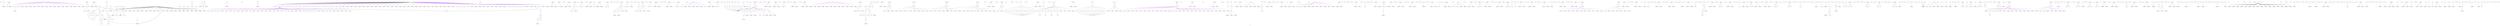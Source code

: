 digraph "PEG" {
	label="PEG";

	Node0x55ad90962760 [shape=record,shape=circle,label="{2657:}"];
	Node0x55ad90962b20 [shape=record,shape=circle,label="{3100:add.ptr124}"];
	Node0x55ad90962b20 -> Node0x55ad90d34280[color=black];
	Node0x55ad90bf1090 [shape=record,shape=diamond,label="{11514:dummyVal}"];
	Node0x55ad90bf1090 -> Node0x55ad90a2d000[color=black];
	Node0x55ad90bf1090 -> Node0x55ad90a2df00[color=red];
	Node0x55ad90963ca0 [shape=record,shape=circle,label="{2658:}"];
	Node0x55ad90964a60 [shape=record,shape=circle,label="{6644:arrayidx}"];
	Node0x55ad90bf1710 [shape=record,shape=diamond,label="{11515:dummyVal}"];
	Node0x55ad90bf1710 -> Node0x55ad90a32140[color=black];
	Node0x55ad90bf1710 -> Node0x55ad90a33400[color=red];
	Node0x55ad90964ba0 [shape=record,shape=diamond,label="{2:dummyVal}"];
	Node0x55ad909650a0 [shape=record,shape=circle,label="{445:}"];
	Node0x55ad909650a0 -> Node0x55ad90d306d0[color=black];
	Node0x55ad909651e0 [shape=record,shape=circle,label="{5316:}"];
	Node0x55ad90965320 [shape=record,shape=circle,label="{3102:v125}"];
	Node0x55ad90965320 -> Node0x55ad90b48b90[color=black];
	Node0x55ad90965820 [shape=record,shape=circle,label="{3545:arrayidx128}"];
	Node0x55ad90965960 [shape=record,shape=circle,label="{10630:call3}"];
	Node0x55ad90965960 -> Node0x55ad9096f240[color=black];
	Node0x55ad90965960 -> Node0x55ad909dbaf0[color=black];
	Node0x55ad90965960 -> Node0x55ad90a1e8c0[color=black];
	Node0x55ad90965be0 [shape=record,shape=circle,label="{8416:arrayidx}"];
	Node0x55ad909660e0 [shape=record,shape=circle,label="{8859:}"];
	Node0x55ad90bf1d90 [shape=record,shape=diamond,label="{11516:dummyVal}"];
	Node0x55ad90bf1d90 -> Node0x55ad90a34bc0[color=black];
	Node0x55ad90bf1d90 -> Node0x55ad90a36380[color=red];
	Node0x55ad90966f30 [shape=record,shape=diamond,label="{3:dummyVal}"];
	Node0x55ad90966f30 -> Node0x55ad90964ba0[color=black];
	Node0x55ad90966f30 -> Node0x55ad90b47f10[color=black];
	Node0x55ad90966f30 -> Node0x55ad90a73140[color=black];
	Node0x55ad90966f30 -> Node0x55ad9096ca40[color=black];
	Node0x55ad90966f30 -> Node0x55ad909ea5f0[color=black];
	Node0x55ad90966f30 -> Node0x55ad90aa3550[color=black];
	Node0x55ad90966f30 -> Node0x55ad909dda30[color=black];
	Node0x55ad90966f30 -> Node0x55ad909df470[color=black];
	Node0x55ad90966f30 -> Node0x55ad90b0f4d0[color=black];
	Node0x55ad90966f30 -> Node0x55ad90a56900[color=black];
	Node0x55ad90966f30 -> Node0x55ad90a1e8c0[color=black];
	Node0x55ad90966f30 -> Node0x55ad90d26de0[color=black];
	Node0x55ad90966f30 -> Node0x55ad90d27430[color=black];
	Node0x55ad90966f30 -> Node0x55ad90d28150[color=black];
	Node0x55ad90966f30 -> Node0x55ad90d287c0[color=black];
	Node0x55ad90966f30 -> Node0x55ad90d29500[color=black];
	Node0x55ad90966f30 -> Node0x55ad90d2d110[color=black];
	Node0x55ad90966f30 -> Node0x55ad90d2d780[color=black];
	Node0x55ad90966f30 -> Node0x55ad90d30da0[color=black];
	Node0x55ad90966f30 -> Node0x55ad90d31ae0[color=black];
	Node0x55ad90966f30 -> Node0x55ad90d335a0[color=black];
	Node0x55ad90966f30 -> Node0x55ad90d33c10[color=black];
	Node0x55ad90966f30 -> Node0x55ad90d34950[color=black];
	Node0x55ad90966f30 -> Node0x55ad90d3db00[color=black];
	Node0x55ad909672f0 [shape=record,shape=circle,label="{9745:}"];
	Node0x55ad90967430 [shape=record,shape=septagon,label="{446}"];
	Node0x55ad90967570 [shape=record,shape=circle,label="{10188:}"];
	Node0x55ad90967a70 [shape=record,shape=circle,label="{1332:arrayidx17}"];
	Node0x55ad90967e30 [shape=record,shape=circle,label="{1775:arrayidx130}"];
	Node0x55ad90967e30 -> Node0x55ad9096ca40[color=black];
	Node0x55ad90967f70 [shape=record,shape=circle,label="{8860:add.ptr}"];
	Node0x55ad90967f70 -> Node0x55ad90b1f790[color=black];
	Node0x55ad90bf2410 [shape=record,shape=diamond,label="{11517:dummyVal}"];
	Node0x55ad90bf2410 -> Node0x55ad90a378c0[color=black];
	Node0x55ad90bf2410 -> Node0x55ad90a391c0[color=red];
	Node0x55ad90968330 [shape=record,shape=circle,label="{9303:arrayidx47}"];
	Node0x55ad90968470 [shape=record,shape=circle,label="{4:zfile}"];
	Node0x55ad90968ab0 [shape=record,shape=circle,label="{447:static_len}"];
	Node0x55ad90968bf0 [shape=record,shape=circle,label="{10189:add.ptr297}"];
	Node0x55ad909695f0 [shape=record,shape=circle,label="{6647:arrayidx2}"];
	Node0x55ad90bf2a90 [shape=record,shape=diamond,label="{11518:dummyVal}"];
	Node0x55ad90bf2a90 -> Node0x55ad90a3a340[color=black];
	Node0x55ad90bf2a90 -> Node0x55ad90a3bb00[color=red];
	Node0x55ad90969ff0 [shape=record,shape=septagon,label="{448}"];
	Node0x55ad9096a270 [shape=record,shape=circle,label="{10190:arrayidx298}"];
	Node0x55ad90966720 [shape=record,shape=circle,label="{6648:dl}"];
	Node0x55ad90966720 -> Node0x55ad9096cb80[color=black];
	Node0x55ad90bf3110 [shape=record,shape=diamond,label="{11519:dummyVal}"];
	Node0x55ad90bf3110 -> Node0x55ad90a3d400[color=black];
	Node0x55ad90bf3110 -> Node0x55ad90a3ffc0[color=red];
	Node0x55ad9096b8c0 [shape=record,shape=septagon,label="{6}"];
	Node0x55ad9096bdc0 [shape=record,shape=circle,label="{449:opt_len}"];
	Node0x55ad9096c400 [shape=record,shape=circle,label="{892:arrayidx9}"];
	Node0x55ad9096ca40 [shape=record,shape=circle,label="{1778:cond133}"];
	Node0x55ad9096ca40 -> Node0x55ad90bbef20[color=black];
	Node0x55ad9096cb80 [shape=record,shape=circle,label="{6649:len}"];
	Node0x55ad9096ce00 [shape=record,shape=circle,label="{7:bi_buf}"];
	Node0x55ad9096d300 [shape=record,shape=septagon,label="{450}"];
	Node0x55ad9096d580 [shape=record,shape=circle,label="{5321:arrayidx15}"];
	Node0x55ad9096d6c0 [shape=record,shape=circle,label="{3107:arrayidx129}"];
	Node0x55ad9096d6c0 -> Node0x55ad90d34fc0[color=red];
	Node0x55ad9096e980 [shape=record,shape=circle,label="{451:last_flags}"];
	Node0x55ad9096ec00 [shape=record,shape=circle,label="{5322:buf}"];
	Node0x55ad9096ec00 -> Node0x55ad90d4ebc0[color=red];
	Node0x55ad9096f240 [shape=record,shape=circle,label="{10636:p.0}"];
	Node0x55ad9096f240 -> Node0x55ad90982050[color=black];
	Node0x55ad9096f240 -> Node0x55ad90992860[color=black];
	Node0x55ad9096f240 -> Node0x55ad90998ee0[color=black];
	Node0x55ad9096f4c0 [shape=record,shape=circle,label="{11079:arrayidx105}"];
	Node0x55ad9096fb00 [shape=record,shape=septagon,label="{9}"];
	Node0x55ad90970000 [shape=record,shape=septagon,label="{452}"];
	Node0x55ad90970140 [shape=record,shape=circle,label="{5323:}"];
	Node0x55ad90970140 -> Node0x55ad9097bc50[color=black];
	Node0x55ad90970640 [shape=record,shape=circle,label="{7980:arrayidx}"];
	Node0x55ad90970a00 [shape=record,shape=circle,label="{10637:p.1}"];
	Node0x55ad90970a00 -> Node0x55ad9096f240[color=black];
	Node0x55ad90971400 [shape=record,shape=circle,label="{10:bi_valid}"];
	Node0x55ad90971900 [shape=record,shape=circle,label="{9752:}"];
	Node0x55ad90971a40 [shape=record,shape=circle,label="{453:last_dist}"];
	Node0x55ad90bf5190 [shape=record,shape=diamond,label="{11524:dummyVal}"];
	Node0x55ad90bf5190 -> Node0x55ad90a4ab00[color=black];
	Node0x55ad90bf5190 -> Node0x55ad90a4c400[color=red];
	Node0x55ad9096ac70 [shape=record,shape=septagon,label="{11}"];
	Node0x55ad9096b170 [shape=record,shape=septagon,label="{454}"];
	Node0x55ad9096b3f0 [shape=record,shape=circle,label="{5325:arrayidx17}"];
	Node0x55ad909750d0 [shape=record,shape=circle,label="{3997:arrayidx}"];
	Node0x55ad90bf5810 [shape=record,shape=diamond,label="{11525:dummyVal}"];
	Node0x55ad90bf5810 -> Node0x55ad90a4d6c0[color=black];
	Node0x55ad90bf5810 -> Node0x55ad90a4fc40[color=red];
	Node0x55ad90975850 [shape=record,shape=circle,label="{12:read_buf}"];
	Node0x55ad90975850 -> Node0x55ad90d26de0[color=red];
	Node0x55ad90975ad0 [shape=record,shape=circle,label="{4883:}"];
	Node0x55ad90975d50 [shape=record,shape=circle,label="{455:last_lit}"];
	Node0x55ad90975e90 [shape=record,shape=circle,label="{5326:pos18}"];
	Node0x55ad90975fd0 [shape=record,shape=circle,label="{3112:arrayidx133}"];
	Node0x55ad90bf5e90 [shape=record,shape=diamond,label="{11526:dummyVal}"];
	Node0x55ad90bf5e90 -> Node0x55ad90a51040[color=black];
	Node0x55ad90bf5e90 -> Node0x55ad90a53700[color=red];
	Node0x55ad90977010 [shape=record,shape=septagon,label="{456}"];
	Node0x55ad90977c90 [shape=record,shape=septagon,label="{14}"];
	Node0x55ad90977f10 [shape=record,shape=circle,label="{9756:}"];
	Node0x55ad90978050 [shape=record,shape=circle,label="{457:flags}"];
	Node0x55ad90978190 [shape=record,shape=circle,label="{7542:arrayidx92}"];
	Node0x55ad90978550 [shape=record,shape=circle,label="{10199:}"];
	Node0x55ad909791d0 [shape=record,shape=circle,label="{15:.str}"];
	Node0x55ad909791d0 -> Node0x55ad90a23500[color=purple];
	Node0x55ad90979810 [shape=record,shape=circle,label="{3115:b135}"];
	Node0x55ad90979950 [shape=record,shape=circle,label="{10200:add.ptr305}"];
	Node0x55ad90979a90 [shape=record,shape=septagon,label="{5772}"];
	Node0x55ad90979d10 [shape=record,shape=circle,label="{1344:incdec.ptr}"];
	Node0x55ad90979e50 [shape=record,shape=circle,label="{8429:arrayidx5}"];
	Node0x55ad90bf7210 [shape=record,shape=diamond,label="{11529:dummyVal}"];
	Node0x55ad90bf7210 -> Node0x55ad90a59b00[color=black];
	Node0x55ad90bf7210 -> Node0x55ad90ac12d0[color=red];
	Node0x55ad9097a490 [shape=record,shape=circle,label="{2230:arrayidx126}"];
	Node0x55ad9097a850 [shape=record,shape=septagon,label="{459}"];
	Node0x55ad9097ac10 [shape=record,shape=circle,label="{10201:add.ptr306}"];
	Node0x55ad90bf7890 [shape=record,shape=diamond,label="{11530:dummyVal}"];
	Node0x55ad90bf7890 -> Node0x55ad90ac21d0[color=black];
	Node0x55ad90bf7890 -> Node0x55ad90ac5650[color=red];
	Node0x55ad9097b890 [shape=record,shape=circle,label="{17:compr_level}"];
	Node0x55ad9097bb10 [shape=record,shape=circle,label="{460:flag_bit}"];
	Node0x55ad9097bc50 [shape=record,shape=circle,label="{5331:arrayidx20}"];
	Node0x55ad9097bed0 [shape=record,shape=circle,label="{10202:arrayidx307}"];
	Node0x55ad9097c010 [shape=record,shape=circle,label="{903:arrayidx16}"];
	Node0x55ad9097c3d0 [shape=record,shape=circle,label="{10645:}"];
	Node0x55ad90bf7f10 [shape=record,shape=diamond,label="{11531:dummyVal}"];
	Node0x55ad90bf7f10 -> Node0x55ad90ac6b90[color=black];
	Node0x55ad90bf7f10 -> Node0x55ad90acb550[color=red];
	Node0x55ad9097cdd0 [shape=record,shape=septagon,label="{18}"];
	Node0x55ad9097d050 [shape=record,shape=septagon,label="{461}"];
	Node0x55ad9097da50 [shape=record,shape=circle,label="{8432:arrayidx7}"];
	Node0x55ad90bf8590 [shape=record,shape=diamond,label="{11532:dummyVal}"];
	Node0x55ad90bf8590 -> Node0x55ad90acc6d0[color=black];
	Node0x55ad90bf8590 -> Node0x55ad90ad0a50[color=red];
	Node0x55ad9097e310 [shape=record,shape=circle,label="{19:configuration_table}"];
	Node0x55ad9097e310 -> Node0x55ad90a33f40[color=purple];
	Node0x55ad9097e310 -> Node0x55ad90a35700[color=purple];
	Node0x55ad9097e310 -> Node0x55ad90a3c640[color=purple];
	Node0x55ad9097e310 -> Node0x55ad90a3dcc0[color=purple];
	Node0x55ad9097e310 -> Node0x55ad90a44200[color=purple];
	Node0x55ad9097e310 -> Node0x55ad90a454c0[color=purple];
	Node0x55ad9097e310 -> Node0x55ad90a4b500[color=purple];
	Node0x55ad9097e310 -> Node0x55ad90a4cb80[color=purple];
	Node0x55ad9097e310 -> Node0x55ad90b30810[color=purple];
	Node0x55ad9097e310 -> Node0x55ad90b31d50[color=purple];
	Node0x55ad9097e310 -> Node0x55ad90b333d0[color=purple];
	Node0x55ad9097e310 -> Node0x55ad90b34b90[color=purple];
	Node0x55ad9097e6d0 [shape=record,shape=circle,label="{462:flag_buf}"];
	Node0x55ad9097e6d0 -> Node0x55ad90bc9560[color=purple];
	Node0x55ad9097e6d0 -> Node0x55ad909b6070[color=purple];
	Node0x55ad9097e6d0 -> Node0x55ad90a43e40[color=purple];
	Node0x55ad9097ea90 [shape=record,shape=circle,label="{3119:e138}"];
	Node0x55ad9097f0d0 [shape=record,shape=circle,label="{3562:add.ptr144}"];
	Node0x55ad9097f0d0 -> Node0x55ad9098f7a0[color=black];
	Node0x55ad9097f0d0 -> Node0x55ad909fc400[color=black];
	Node0x55ad9097f350 [shape=record,shape=circle,label="{1348:arrayidx29}"];
	Node0x55ad9097f710 [shape=record,shape=circle,label="{11090:arrayidx112}"];
	Node0x55ad90bf8c10 [shape=record,shape=diamond,label="{11533:dummyVal}"];
	Node0x55ad90bf8c10 -> Node0x55ad90ad1e50[color=black];
	Node0x55ad90bf8c10 -> Node0x55ad90ad6e50[color=red];
	Node0x55ad9097fd50 [shape=record,shape=circle,label="{9319:arrayidx57}"];
	Node0x55ad90980390 [shape=record,shape=septagon,label="{463}"];
	Node0x55ad909818d0 [shape=record,shape=circle,label="{464:l_desc}"];
	Node0x55ad909818d0 -> Node0x55ad909f0ef0[color=black];
	Node0x55ad909818d0 -> Node0x55ad909dbc30[color=purple];
	Node0x55ad909818d0 -> Node0x55ad90bbf2e0[color=purple];
	Node0x55ad909818d0 -> Node0x55ad90b3a950[color=purple];
	Node0x55ad909818d0 -> Node0x55ad90b3c4d0[color=purple];
	Node0x55ad909818d0 -> Node0x55ad90b3db50[color=purple];
	Node0x55ad909818d0 -> Node0x55ad90b3f310[color=purple];
	Node0x55ad909818d0 -> Node0x55ad90b40e90[color=purple];
	Node0x55ad909818d0 -> Node0x55ad90b42a10[color=purple];
	Node0x55ad909818d0 -> Node0x55ad90b441d0[color=purple];
	Node0x55ad90981c90 [shape=record,shape=circle,label="{3121:v139}"];
	Node0x55ad90981c90 -> Node0x55ad90972d00[color=black];
	Node0x55ad90981f10 [shape=record,shape=circle,label="{3564:e145}"];
	Node0x55ad90982050 [shape=record,shape=circle,label="{10649:add.ptr}"];
	Node0x55ad90bf9910 [shape=record,shape=diamond,label="{11535:dummyVal}"];
	Node0x55ad90bf9910 -> Node0x55ad90adb090[color=black];
	Node0x55ad90bf9910 -> Node0x55ad90adc350[color=red];
	Node0x55ad90972d00 [shape=record,shape=circle,label="{3122:t140}"];
	Node0x55ad90972d00 -> Node0x55ad90d35630[color=red];
	Node0x55ad90973fc0 [shape=record,shape=circle,label="{10208:}"];
	Node0x55ad909744c0 [shape=record,shape=circle,label="{4009:arrayidx5}"];
	Node0x55ad90986ce0 [shape=record,shape=circle,label="{9323:arrayidx60}"];
	Node0x55ad90987320 [shape=record,shape=circle,label="{9766:}"];
	Node0x55ad909876e0 [shape=record,shape=circle,label="{5338:}"];
	Node0x55ad90987960 [shape=record,shape=circle,label="{10209:add.ptr311}"];
	Node0x55ad909884a0 [shape=record,shape=circle,label="{7110:arrayidx9}"];
	Node0x55ad909885e0 [shape=record,shape=circle,label="{4896:arrayidx}"];
	Node0x55ad90988c20 [shape=record,shape=circle,label="{10210:add.ptr312}"];
	Node0x55ad90989260 [shape=record,shape=circle,label="{1354:add.ptr35}"];
	Node0x55ad90989260 -> Node0x55ad909929a0[color=black];
	Node0x55ad909893a0 [shape=record,shape=circle,label="{8439:arrayidx12}"];
	Node0x55ad90bfb310 [shape=record,shape=diamond,label="{11539:dummyVal}"];
	Node0x55ad90bfb310 -> Node0x55ad90ae5590[color=black];
	Node0x55ad90bfb310 -> Node0x55ad90ae6ad0[color=red];
	Node0x55ad90989c60 [shape=record,shape=circle,label="{7111:dl10}"];
	Node0x55ad90989c60 -> Node0x55ad9098ade0[color=black];
	Node0x55ad90989da0 [shape=record,shape=circle,label="{4897:limit2}"];
	Node0x55ad9098a020 [shape=record,shape=septagon,label="{469}"];
	Node0x55ad9098a160 [shape=record,shape=circle,label="{10211:arrayidx313}"];
	Node0x55ad9098a8e0 [shape=record,shape=circle,label="{6669:ltree}"];
	Node0x55ad9098a8e0 -> Node0x55ad909ccaf0[color=black];
	Node0x55ad9098a8e0 -> Node0x55ad909ce030[color=black];
	Node0x55ad9098a8e0 -> Node0x55ad909d4570[color=black];
	Node0x55ad9098a8e0 -> Node0x55ad909d5830[color=black];
	Node0x55ad9098a8e0 -> Node0x55ad909a87a0[color=black];
	Node0x55ad9098a8e0 -> Node0x55ad909a9a60[color=black];
	Node0x55ad9098a8e0 -> Node0x55ad909fb3c0[color=black];
	Node0x55ad9098a8e0 -> Node0x55ad909fcb80[color=black];
	Node0x55ad9098a8e0 -> Node0x55ad90a5cbc0[color=purple];
	Node0x55ad9098a8e0 -> Node0x55ad90a5de80[color=purple];
	Node0x55ad9098a8e0 -> Node0x55ad909e3070[color=purple];
	Node0x55ad9098a8e0 -> Node0x55ad909e46f0[color=purple];
	Node0x55ad90bfb990 [shape=record,shape=diamond,label="{11540:dummyVal}"];
	Node0x55ad90bfb990 -> Node0x55ad90ae8290[color=black];
	Node0x55ad90bfb990 -> Node0x55ad90ae9f50[color=red];
	Node0x55ad9098ade0 [shape=record,shape=circle,label="{7112:len11}"];
	Node0x55ad9098b2e0 [shape=record,shape=circle,label="{470:d_desc}"];
	Node0x55ad9098b2e0 -> Node0x55ad909f0ef0[color=black];
	Node0x55ad9098b2e0 -> Node0x55ad909e00f0[color=purple];
	Node0x55ad9098b2e0 -> Node0x55ad90bc5be0[color=purple];
	Node0x55ad9098b2e0 -> Node0x55ad90b45990[color=purple];
	Node0x55ad9098b2e0 -> Node0x55ad90b46c50[color=purple];
	Node0x55ad9098b2e0 -> Node0x55ad90b482d0[color=purple];
	Node0x55ad9098b2e0 -> Node0x55ad90b49950[color=purple];
	Node0x55ad9098b2e0 -> Node0x55ad90b4b390[color=purple];
	Node0x55ad9098b2e0 -> Node0x55ad90b4c650[color=purple];
	Node0x55ad9098b2e0 -> Node0x55ad90b4db90[color=purple];
	Node0x55ad9098b920 [shape=record,shape=circle,label="{1356:incdec.ptr36}"];
	Node0x55ad9098b920 -> Node0x55ad9098fa20[color=black];
	Node0x55ad9098be20 [shape=record,shape=circle,label="{6670:dtree}"];
	Node0x55ad9098be20 -> Node0x55ad90a30480[color=black];
	Node0x55ad9098be20 -> Node0x55ad90a31d80[color=black];
	Node0x55ad9098be20 -> Node0x55ad90a38f40[color=black];
	Node0x55ad9098be20 -> Node0x55ad90a3a0c0[color=black];
	Node0x55ad9098c320 [shape=record,shape=circle,label="{9770:}"];
	Node0x55ad9098c460 [shape=record,shape=circle,label="{7556:arrayidx100}"];
	Node0x55ad9098cd20 [shape=record,shape=circle,label="{10656:}"];
	Node0x55ad90bfc690 [shape=record,shape=diamond,label="{11542:dummyVal}"];
	Node0x55ad90bfc690 -> Node0x55ad90aed510[color=black];
	Node0x55ad90bfc690 -> Node0x55ad90aee690[color=red];
	Node0x55ad9098dc20 [shape=record,shape=circle,label="{3129:arrayidx144}"];
	Node0x55ad9098dc20 -> Node0x55ad90d47130[color=red];
	Node0x55ad9098dfe0 [shape=record,shape=circle,label="{8000:}"];
	Node0x55ad90bfcd10 [shape=record,shape=diamond,label="{11543:dummyVal}"];
	Node0x55ad90bfcd10 -> Node0x55ad90aeff90[color=black];
	Node0x55ad90bfcd10 -> Node0x55ad90af14d0[color=red];
	Node0x55ad9098e9e0 [shape=record,shape=circle,label="{9329:arrayidx63}"];
	Node0x55ad9098eda0 [shape=record,shape=circle,label="{4901:arrayidx4}"];
	Node0x55ad9098eda0 -> Node0x55ad90990560[color=black];
	Node0x55ad9098f160 [shape=record,shape=septagon,label="{473}"];
	Node0x55ad9098f3e0 [shape=record,shape=circle,label="{3130:}"];
	Node0x55ad9098f3e0 -> Node0x55ad909920e0[color=black];
	Node0x55ad9098f660 [shape=record,shape=circle,label="{8001:arrayidx6}"];
	Node0x55ad9098f7a0 [shape=record,shape=circle,label="{3573:t.2}"];
	Node0x55ad9098f7a0 -> Node0x55ad909a0aa0[color=purple];
	Node0x55ad9098f7a0 -> Node0x55ad909acf70[color=purple];
	Node0x55ad9098f7a0 -> Node0x55ad909db9b0[color=purple];
	Node0x55ad9098fa20 [shape=record,shape=circle,label="{1359:match.0}"];
	Node0x55ad9098fa20 -> Node0x55ad9099e020[color=purple];
	Node0x55ad9098fa20 -> Node0x55ad909af4f0[color=purple];
	Node0x55ad9098fa20 -> Node0x55ad909bcfb0[color=purple];
	Node0x55ad9098fa20 -> Node0x55ad909c9170[color=purple];
	Node0x55ad9098fa20 -> Node0x55ad909d51f0[color=purple];
	Node0x55ad9098fa20 -> Node0x55ad909a2ee0[color=purple];
	Node0x55ad9098fa20 -> Node0x55ad909f7cc0[color=purple];
	Node0x55ad9098fa20 -> Node0x55ad90a04100[color=purple];
	Node0x55ad9098ff20 [shape=record,shape=circle,label="{11101:}"];
	Node0x55ad9098ff20 -> Node0x55ad90b55110[color=black];
	Node0x55ad90bfd390 [shape=record,shape=diamond,label="{11544:dummyVal}"];
	Node0x55ad90bfd390 -> Node0x55ad90af2790[color=black];
	Node0x55ad90bfd390 -> Node0x55ad90af3f50[color=red];
	Node0x55ad90990420 [shape=record,shape=septagon,label="{31}"];
	Node0x55ad90990560 [shape=record,shape=circle,label="{4902:}"];
	Node0x55ad909906a0 [shape=record,shape=circle,label="{2688:}"];
	Node0x55ad90990920 [shape=record,shape=circle,label="{474:.str.73}"];
	Node0x55ad90990920 -> Node0x55ad9099a7e0[color=purple];
	Node0x55ad90991320 [shape=record,shape=circle,label="{3574:add.ptr194}"];
	Node0x55ad90991320 -> Node0x55ad9098f7a0[color=black];
	Node0x55ad90991320 -> Node0x55ad909fc400[color=black];
	Node0x55ad909915a0 [shape=record,shape=circle,label="{1360:match.1}"];
	Node0x55ad909915a0 -> Node0x55ad9098fa20[color=black];
	Node0x55ad909916e0 [shape=record,shape=circle,label="{11102:call119}"];
	Node0x55ad909916e0 -> Node0x55ad909957e0[color=black];
	Node0x55ad90991820 [shape=record,shape=circle,label="{1803:arrayidx}"];
	Node0x55ad90bfda10 [shape=record,shape=diamond,label="{11545:dummyVal}"];
	Node0x55ad90bfda10 -> Node0x55ad90af55d0[color=black];
	Node0x55ad90bfda10 -> Node0x55ad90af6c50[color=red];
	Node0x55ad90991be0 [shape=record,shape=circle,label="{32:max_lazy_match}"];
	Node0x55ad909920e0 [shape=record,shape=circle,label="{3132:arrayidx146}"];
	Node0x55ad909920e0 -> Node0x55ad909939e0[color=black];
	Node0x55ad90992360 [shape=record,shape=circle,label="{918:arrayidx26}"];
	Node0x55ad90992860 [shape=record,shape=circle,label="{10660:add.ptr11}"];
	Node0x55ad90992860 -> Node0x55ad90970a00[color=black];
	Node0x55ad909929a0 [shape=record,shape=circle,label="{1361:scan.1}"];
	Node0x55ad909929a0 -> Node0x55ad90999020[color=purple];
	Node0x55ad909929a0 -> Node0x55ad909aac70[color=purple];
	Node0x55ad909929a0 -> Node0x55ad909b75b0[color=purple];
	Node0x55ad909929a0 -> Node0x55ad909c4670[color=purple];
	Node0x55ad909929a0 -> Node0x55ad909cff70[color=purple];
	Node0x55ad909929a0 -> Node0x55ad909dcef0[color=purple];
	Node0x55ad909929a0 -> Node0x55ad909f2b80[color=purple];
	Node0x55ad909929a0 -> Node0x55ad90a00280[color=purple];
	Node0x55ad90bfe090 [shape=record,shape=diamond,label="{11546:dummyVal}"];
	Node0x55ad90bfe090 -> Node0x55ad90af8410[color=black];
	Node0x55ad90bfe090 -> Node0x55ad90af9590[color=red];
	Node0x55ad909933a0 [shape=record,shape=septagon,label="{33}"];
	Node0x55ad90993760 [shape=record,shape=circle,label="{476:bl_order}"];
	Node0x55ad90993760 -> Node0x55ad90964a60[color=purple];
	Node0x55ad90993760 -> Node0x55ad90a96350[color=purple];
	Node0x55ad909939e0 [shape=record,shape=circle,label="{3133:}"];
	Node0x55ad909939e0 -> Node0x55ad90b5a890[color=purple];
	Node0x55ad909939e0 -> Node0x55ad90b5e850[color=purple];
	Node0x55ad909939e0 -> Node0x55ad90a62ac0[color=purple];
	Node0x55ad90993ee0 [shape=record,shape=circle,label="{1362:scan.2}"];
	Node0x55ad90993ee0 -> Node0x55ad909929a0[color=black];
	Node0x55ad90bfe710 [shape=record,shape=diamond,label="{11547:dummyVal}"];
	Node0x55ad90bfe710 -> Node0x55ad90afa710[color=black];
	Node0x55ad90bfe710 -> Node0x55ad90afc150[color=red];
	Node0x55ad90994660 [shape=record,shape=circle,label="{34:good_match}"];
	Node0x55ad909948e0 [shape=record,shape=circle,label="{4905:arrayidx6}"];
	Node0x55ad90994ca0 [shape=record,shape=septagon,label="{477}"];
	Node0x55ad90995060 [shape=record,shape=circle,label="{3134:}"];
	Node0x55ad90995060 -> Node0x55ad90b5bdd0[color=purple];
	Node0x55ad90995060 -> Node0x55ad90b5fed0[color=purple];
	Node0x55ad90995060 -> Node0x55ad90a64000[color=purple];
	Node0x55ad909957e0 [shape=record,shape=circle,label="{11105:p.0}"];
	Node0x55ad909957e0 -> Node0x55ad90996fa0[color=purple];
	Node0x55ad90995ce0 [shape=record,shape=circle,label="{4463:arrayidx202}"];
	Node0x55ad90bfed90 [shape=record,shape=diamond,label="{11548:dummyVal}"];
	Node0x55ad90bfed90 -> Node0x55ad90afd190[color=black];
	Node0x55ad90bfed90 -> Node0x55ad90aff710[color=red];
	Node0x55ad90995f60 [shape=record,shape=septagon,label="{35}"];
	Node0x55ad909960a0 [shape=record,shape=circle,label="{4906:limit7}"];
	Node0x55ad909961e0 [shape=record,shape=circle,label="{9777:}"];
	Node0x55ad90996320 [shape=record,shape=circle,label="{478:bl_desc}"];
	Node0x55ad90996320 -> Node0x55ad909f0ef0[color=black];
	Node0x55ad90996320 -> Node0x55ad90b4ee50[color=purple];
	Node0x55ad90996320 -> Node0x55ad90b50750[color=purple];
	Node0x55ad90996320 -> Node0x55ad90b51a10[color=purple];
	Node0x55ad90996320 -> Node0x55ad90b52b90[color=purple];
	Node0x55ad90996320 -> Node0x55ad90b540d0[color=purple];
	Node0x55ad90996320 -> Node0x55ad90b554d0[color=purple];
	Node0x55ad90996320 -> Node0x55ad90b56790[color=purple];
	Node0x55ad90996460 [shape=record,shape=circle,label="{7563:arrayidx106}"];
	Node0x55ad90996d20 [shape=record,shape=circle,label="{8449:arrayidx17}"];
	Node0x55ad90996fa0 [shape=record,shape=circle,label="{11106:incdec.ptr}"];
	Node0x55ad90996fa0 -> Node0x55ad909957e0[color=black];
	Node0x55ad90bff410 [shape=record,shape=diamond,label="{11549:dummyVal}"];
	Node0x55ad90bff410 -> Node0x55ad90b00390[color=black];
	Node0x55ad90bff410 -> Node0x55ad90b02b90[color=red];
	Node0x55ad909974a0 [shape=record,shape=circle,label="{2250:arrayidx138}"];
	Node0x55ad909975e0 [shape=record,shape=circle,label="{36:nice_match}"];
	Node0x55ad90997860 [shape=record,shape=circle,label="{7564:dl107}"];
	Node0x55ad90997860 -> Node0x55ad90998b20[color=black];
	Node0x55ad909979a0 [shape=record,shape=circle,label="{8007:arrayidx9}"];
	Node0x55ad90997ea0 [shape=record,shape=circle,label="{4022:arrayidx13}"];
	Node0x55ad90bffa90 [shape=record,shape=diamond,label="{11550:dummyVal}"];
	Node0x55ad90bffa90 -> Node0x55ad90b04210[color=black];
	Node0x55ad90bffa90 -> Node0x55ad90b06b50[color=red];
	Node0x55ad909983a0 [shape=record,shape=septagon,label="{37}"];
	Node0x55ad909989e0 [shape=record,shape=circle,label="{480:}"];
	Node0x55ad909989e0 -> Node0x55ad90d31410[color=black];
	Node0x55ad90998b20 [shape=record,shape=circle,label="{7565:len108}"];
	Node0x55ad90998ee0 [shape=record,shape=circle,label="{10665:incdec.ptr}"];
	Node0x55ad90998ee0 -> Node0x55ad90970a00[color=black];
	Node0x55ad90999020 [shape=record,shape=circle,label="{1366:incdec.ptr38}"];
	Node0x55ad90999020 -> Node0x55ad90993ee0[color=black];
	Node0x55ad90c00110 [shape=record,shape=diamond,label="{11551:dummyVal}"];
	Node0x55ad90c00110 -> Node0x55ad90b08090[color=black];
	Node0x55ad90c00110 -> Node0x55ad90b0a750[color=red];
	Node0x55ad909998e0 [shape=record,shape=circle,label="{38:max_chain_length}"];
	Node0x55ad90999de0 [shape=record,shape=circle,label="{481:extra_blbits}"];
	Node0x55ad90999de0 -> Node0x55ad909989e0[color=purple];
	Node0x55ad9099a560 [shape=record,shape=circle,label="{5795:attr}"];
	Node0x55ad9099a560 -> Node0x55ad90d2d110[color=black];
	Node0x55ad9099a7e0 [shape=record,shape=circle,label="{6238:}"];
	Node0x55ad9099a7e0 -> Node0x55ad90a477c0[color=black];
	Node0x55ad90c00790 [shape=record,shape=diamond,label="{11552:dummyVal}"];
	Node0x55ad90c00790 -> Node0x55ad90b0b790[color=black];
	Node0x55ad90c00790 -> Node0x55ad90b0cb90[color=red];
	Node0x55ad9099ae20 [shape=record,shape=septagon,label="{39}"];
	Node0x55ad9099b1e0 [shape=record,shape=circle,label="{9781:}"];
	Node0x55ad9099b820 [shape=record,shape=circle,label="{5796:methodp}"];
	Node0x55ad9099b820 -> Node0x55ad90d2d780[color=black];
	Node0x55ad9099baa0 [shape=record,shape=circle,label="{8453:arrayidx19}"];
	Node0x55ad9099bd20 [shape=record,shape=circle,label="{1811:}"];
	Node0x55ad90c00e10 [shape=record,shape=diamond,label="{11553:dummyVal}"];
	Node0x55ad90c00e10 -> Node0x55ad90b0dd10[color=black];
	Node0x55ad90c00e10 -> Node0x55ad90b108d0[color=red];
	Node0x55ad9099c360 [shape=record,shape=circle,label="{40:strstart}"];
	Node0x55ad9099c4a0 [shape=record,shape=circle,label="{7125:arrayidx22}"];
	Node0x55ad9099c5e0 [shape=record,shape=circle,label="{4911:call8}"];
	Node0x55ad9099c5e0 -> Node0x55ad90d39320[color=black];
	Node0x55ad9099cc20 [shape=record,shape=circle,label="{3140:b151}"];
	Node0x55ad9099d3a0 [shape=record,shape=circle,label="{1812:arrayidx2}"];
	Node0x55ad90c01490 [shape=record,shape=diamond,label="{11554:dummyVal}"];
	Node0x55ad90c01490 -> Node0x55ad90b14610[color=black];
	Node0x55ad90c01490 -> Node0x55ad90b15790[color=red];
	Node0x55ad9099d620 [shape=record,shape=septagon,label="{41}"];
	Node0x55ad9099d760 [shape=record,shape=circle,label="{7126:fc}"];
	Node0x55ad9099d760 -> Node0x55ad9099eb60[color=black];
	Node0x55ad9099d8a0 [shape=record,shape=septagon,label="{4912}"];
	Node0x55ad9099db20 [shape=record,shape=septagon,label="{484}"];
	Node0x55ad9099dc60 [shape=record,shape=circle,label="{5355:}"];
	Node0x55ad9099e020 [shape=record,shape=circle,label="{1370:incdec.ptr40}"];
	Node0x55ad9099e020 -> Node0x55ad909915a0[color=black];
	Node0x55ad90c01b10 [shape=record,shape=diamond,label="{11555:dummyVal}"];
	Node0x55ad90c01b10 -> Node0x55ad90b19390[color=black];
	Node0x55ad90c01b10 -> Node0x55ad90b1a510[color=red];
	Node0x55ad9099ea20 [shape=record,shape=circle,label="{42:block_start}"];
	Node0x55ad9099eb60 [shape=record,shape=circle,label="{7127:freq}"];
	Node0x55ad9099ef20 [shape=record,shape=septagon,label="{485}"];
	Node0x55ad9099f1a0 [shape=record,shape=circle,label="{3142:arraydecay152}"];
	Node0x55ad9099f560 [shape=record,shape=circle,label="{11113:arrayidx122}"];
	Node0x55ad90c02190 [shape=record,shape=diamond,label="{11556:dummyVal}"];
	Node0x55ad90c02190 -> Node0x55ad90b1e110[color=black];
	Node0x55ad90c02190 -> Node0x55ad90b1f510[color=red];
	Node0x55ad909a00a0 [shape=record,shape=circle,label="{4914:arrayidx10}"];
	Node0x55ad909a0460 [shape=record,shape=circle,label="{486:heap_len}"];
	Node0x55ad909a0820 [shape=record,shape=circle,label="{10228:}"];
	Node0x55ad909a0aa0 [shape=record,shape=circle,label="{3586:b155}"];
	Node0x55ad90c02810 [shape=record,shape=diamond,label="{11557:dummyVal}"];
	Node0x55ad90c02810 -> Node0x55ad90b20550[color=black];
	Node0x55ad90c02810 -> Node0x55ad90b23250[color=red];
	Node0x55ad909a1720 [shape=record,shape=septagon,label="{44}"];
	Node0x55ad909a19a0 [shape=record,shape=circle,label="{4915:buf}"];
	Node0x55ad909a19a0 -> Node0x55ad90d39320[color=red];
	Node0x55ad909a1c20 [shape=record,shape=septagon,label="{487}"];
	Node0x55ad909a1d60 [shape=record,shape=circle,label="{7572:arrayidx115}"];
	Node0x55ad909a1fe0 [shape=record,shape=circle,label="{3144:add.ptr154}"];
	Node0x55ad909a2120 [shape=record,shape=circle,label="{10229:}"];
	Node0x55ad90c02e90 [shape=record,shape=diamond,label="{11558:dummyVal}"];
	Node0x55ad90c02e90 -> Node0x55ad90b27490[color=black];
	Node0x55ad90c02e90 -> Node0x55ad90b2f7d0[color=red];
	Node0x55ad90982f50 [shape=record,shape=circle,label="{45:lookahead}"];
	Node0x55ad90983310 [shape=record,shape=circle,label="{488:heap_max}"];
	Node0x55ad90983450 [shape=record,shape=circle,label="{7573:dl116}"];
	Node0x55ad90983450 -> Node0x55ad90984e90[color=black];
	Node0x55ad909836d0 [shape=record,shape=circle,label="{10230:}"];
	Node0x55ad90983e50 [shape=record,shape=circle,label="{6245:}"];
	Node0x55ad90c03510 [shape=record,shape=diamond,label="{11559:dummyVal}"];
	Node0x55ad90c03510 -> Node0x55ad90a7e400[color=black];
	Node0x55ad90c03510 -> Node0x55ad90a81380[color=red];
	Node0x55ad90984710 [shape=record,shape=circle,label="{9345:}"];
	Node0x55ad90984710 -> Node0x55ad90a477c0[color=black];
	Node0x55ad90984850 [shape=record,shape=septagon,label="{46}"];
	Node0x55ad90984d50 [shape=record,shape=septagon,label="{489}"];
	Node0x55ad90984e90 [shape=record,shape=circle,label="{7574:len117}"];
	Node0x55ad90984fd0 [shape=record,shape=circle,label="{5360:}"];
	Node0x55ad90985110 [shape=record,shape=circle,label="{10231:}"];
	Node0x55ad90985390 [shape=record,shape=circle,label="{5803:}"];
	Node0x55ad90c03b90 [shape=record,shape=diamond,label="{11560:dummyVal}"];
	Node0x55ad90c03b90 -> Node0x55ad90ba2d20[color=black];
	Node0x55ad90c03b90 -> Node0x55ad90ba4260[color=red];
	Node0x55ad90985c50 [shape=record,shape=circle,label="{47:eofile}"];
	Node0x55ad90985d90 [shape=record,shape=circle,label="{4918:arrayidx12}"];
	Node0x55ad90986150 [shape=record,shape=circle,label="{490:heap}"];
	Node0x55ad90986150 -> Node0x55ad90ab27d0[color=purple];
	Node0x55ad90986150 -> Node0x55ad90add110[color=purple];
	Node0x55ad90986150 -> Node0x55ad90b19ed0[color=purple];
	Node0x55ad90986150 -> Node0x55ad90b22c10[color=purple];
	Node0x55ad90986150 -> Node0x55ad90b257d0[color=purple];
	Node0x55ad90986150 -> Node0x55ad90b28d90[color=purple];
	Node0x55ad90986150 -> Node0x55ad90b31ad0[color=purple];
	Node0x55ad90986150 -> Node0x55ad90b39550[color=purple];
	Node0x55ad90986150 -> Node0x55ad90ba8d60[color=purple];
	Node0x55ad90986150 -> Node0x55ad90baff20[color=purple];
	Node0x55ad90986150 -> Node0x55ad90bb5f60[color=purple];
	Node0x55ad90986150 -> Node0x55ad90a11940[color=purple];
	Node0x55ad90986150 -> Node0x55ad90a2aa80[color=purple];
	Node0x55ad90986150 -> Node0x55ad90a364c0[color=purple];
	Node0x55ad90986150 -> Node0x55ad90a46140[color=purple];
	Node0x55ad90986150 -> Node0x55ad90a51180[color=purple];
	Node0x55ad90986150 -> Node0x55ad90a5fa00[color=purple];
	Node0x55ad90986150 -> Node0x55ad909e8570[color=purple];
	Node0x55ad90986150 -> Node0x55ad90a90090[color=purple];
	Node0x55ad90986150 -> Node0x55ad90aa64d0[color=purple];
	Node0x55ad90986150 -> Node0x55ad90ab9490[color=purple];
	Node0x55ad90986150 -> Node0x55ad90ac5790[color=purple];
	Node0x55ad90986150 -> Node0x55ad90ac9250[color=purple];
	Node0x55ad90986150 -> Node0x55ad90acf790[color=purple];
	Node0x55ad90986150 -> Node0x55ad90b02cd0[color=purple];
	Node0x55ad90986150 -> Node0x55ad90b1ba50[color=purple];
	Node0x55ad90986150 -> Node0x55ad9098c460[color=purple];
	Node0x55ad909863d0 [shape=record,shape=circle,label="{5361:}"];
	Node0x55ad90986510 [shape=record,shape=circle,label="{3147:e158}"];
	Node0x55ad909aac70 [shape=record,shape=circle,label="{1376:incdec.ptr44}"];
	Node0x55ad909aac70 -> Node0x55ad90993ee0[color=black];
	Node0x55ad90c04210 [shape=record,shape=diamond,label="{11561:dummyVal}"];
	Node0x55ad90c04210 -> Node0x55ad90ba57a0[color=black];
	Node0x55ad90c04210 -> Node0x55ad90ba6e20[color=red];
	Node0x55ad909ab2b0 [shape=record,shape=septagon,label="{48}"];
	Node0x55ad909ab3f0 [shape=record,shape=circle,label="{4919:buf13}"];
	Node0x55ad909ab3f0 -> Node0x55ad90d4bc10[color=red];
	Node0x55ad909ab8f0 [shape=record,shape=circle,label="{8462:arrayidx24}"];
	Node0x55ad909abcb0 [shape=record,shape=circle,label="{1820:arrayidx7}"];
	Node0x55ad90c04890 [shape=record,shape=diamond,label="{11562:dummyVal}"];
	Node0x55ad90c04890 -> Node0x55ad90ba7fa0[color=black];
	Node0x55ad90c04890 -> Node0x55ad90ba93a0[color=red];
	Node0x55ad909ac1b0 [shape=record,shape=circle,label="{49:ins_h}"];
	Node0x55ad909ac430 [shape=record,shape=circle,label="{4920:}"];
	Node0x55ad909ac6b0 [shape=record,shape=septagon,label="{492}"];
	Node0x55ad909acf70 [shape=record,shape=circle,label="{3592:b159}"];
	Node0x55ad909ad470 [shape=record,shape=circle,label="{4035:arrayidx21}"];
	Node0x55ad90c04f10 [shape=record,shape=diamond,label="{11563:dummyVal}"];
	Node0x55ad90c04f10 -> Node0x55ad90baa2a0[color=black];
	Node0x55ad90c04f10 -> Node0x55ad90badd60[color=red];
	Node0x55ad909ad5b0 [shape=record,shape=septagon,label="{50}"];
	Node0x55ad909adab0 [shape=record,shape=circle,label="{493:depth}"];
	Node0x55ad909adab0 -> Node0x55ad90ab6290[color=purple];
	Node0x55ad909adab0 -> Node0x55ad90ae9410[color=purple];
	Node0x55ad909adab0 -> Node0x55ad90b57f50[color=purple];
	Node0x55ad909adab0 -> Node0x55ad90b5d090[color=purple];
	Node0x55ad909adab0 -> Node0x55ad90a65180[color=purple];
	Node0x55ad909adab0 -> Node0x55ad90a6b6c0[color=purple];
	Node0x55ad909adab0 -> Node0x55ad90a75940[color=purple];
	Node0x55ad909adab0 -> Node0x55ad909e36b0[color=purple];
	Node0x55ad909adab0 -> Node0x55ad909ec170[color=purple];
	Node0x55ad909adab0 -> Node0x55ad90ab45d0[color=purple];
	Node0x55ad909adab0 -> Node0x55ad90abd950[color=purple];
	Node0x55ad909ade70 [shape=record,shape=circle,label="{8021:arrayidx16}"];
	Node0x55ad90c05590 [shape=record,shape=diamond,label="{11564:dummyVal}"];
	Node0x55ad90c05590 -> Node0x55ad90baeb20[color=black];
	Node0x55ad90c05590 -> Node0x55ad90baf8e0[color=red];
	Node0x55ad909ae870 [shape=record,shape=circle,label="{51:window_size}"];
	Node0x55ad909aec30 [shape=record,shape=septagon,label="{494}"];
	Node0x55ad909aed70 [shape=record,shape=circle,label="{7579:arrayidx121}"];
	Node0x55ad909af4f0 [shape=record,shape=circle,label="{1380:incdec.ptr46}"];
	Node0x55ad909af4f0 -> Node0x55ad909915a0[color=black];
	Node0x55ad90c05c10 [shape=record,shape=diamond,label="{11565:dummyVal}"];
	Node0x55ad90c05c10 -> Node0x55ad90bb0420[color=black];
	Node0x55ad90c05c10 -> Node0x55ad90bb24a0[color=red];
	Node0x55ad909afef0 [shape=record,shape=circle,label="{4923:}"];
	Node0x55ad909b0030 [shape=record,shape=circle,label="{495:.str.1.74}"];
	Node0x55ad909b0030 -> Node0x55ad909e68b0[color=purple];
	Node0x55ad909b0170 [shape=record,shape=circle,label="{7580:fc122}"];
	Node0x55ad909b0170 -> Node0x55ad909b11b0[color=black];
	Node0x55ad909b02b0 [shape=record,shape=circle,label="{5366:arrayidx}"];
	Node0x55ad909b0530 [shape=record,shape=circle,label="{938:arrayidx41}"];
	Node0x55ad90c06290 [shape=record,shape=diamond,label="{11566:dummyVal}"];
	Node0x55ad90c06290 -> Node0x55ad90bb3620[color=black];
	Node0x55ad90c06290 -> Node0x55ad90bb43e0[color=red];
	Node0x55ad909b0df0 [shape=record,shape=septagon,label="{53}"];
	Node0x55ad909b11b0 [shape=record,shape=circle,label="{7581:freq123}"];
	Node0x55ad909b12f0 [shape=record,shape=circle,label="{5367:pos}"];
	Node0x55ad909b16b0 [shape=record,shape=circle,label="{8467:arrayidx28}"];
	Node0x55ad90c06910 [shape=record,shape=diamond,label="{11567:dummyVal}"];
	Node0x55ad90c06910 -> Node0x55ad90bb4f20[color=black];
	Node0x55ad90c06910 -> Node0x55ad90bb6460[color=red];
	Node0x55ad909b1e30 [shape=record,shape=circle,label="{54:match_start}"];
	Node0x55ad909b1f70 [shape=record,shape=circle,label="{7139:arrayidx34}"];
	Node0x55ad909b2330 [shape=record,shape=circle,label="{497:.str.2.75}"];
	Node0x55ad909b2330 -> Node0x55ad909e7b70[color=purple];
	Node0x55ad909b2fb0 [shape=record,shape=circle,label="{1826:}"];
	Node0x55ad90c06f90 [shape=record,shape=diamond,label="{11568:dummyVal}"];
	Node0x55ad90c06f90 -> Node0x55ad90bb75e0[color=black];
	Node0x55ad90c06f90 -> Node0x55ad90bb9a20[color=red];
	Node0x55ad909b3370 [shape=record,shape=circle,label="{2269:arrayidx152}"];
	Node0x55ad909b35f0 [shape=record,shape=septagon,label="{55}"];
	Node0x55ad909b3730 [shape=record,shape=circle,label="{7140:fc35}"];
	Node0x55ad909b3730 -> Node0x55ad909b4ef0[color=black];
	Node0x55ad909b3d70 [shape=record,shape=circle,label="{10240:}"];
	Node0x55ad909b4130 [shape=record,shape=circle,label="{10683:call22}"];
	Node0x55ad909b4130 -> Node0x55ad909ba2b0[color=black];
	Node0x55ad909b4630 [shape=record,shape=circle,label="{4041:arraydecay}"];
	Node0x55ad909b4630 -> Node0x55ad909d9a70[color=black];
	Node0x55ad909b48b0 [shape=record,shape=circle,label="{1827:arrayidx10}"];
	Node0x55ad90c07610 [shape=record,shape=diamond,label="{11569:dummyVal}"];
	Node0x55ad90c07610 -> Node0x55ad90bbae20[color=black];
	Node0x55ad90c07610 -> Node0x55ad90bbc0e0[color=red];
	Node0x55ad909b4db0 [shape=record,shape=circle,label="{56:prev_length}"];
	Node0x55ad909b4ef0 [shape=record,shape=circle,label="{7141:freq36}"];
	Node0x55ad909b5030 [shape=record,shape=circle,label="{499:done}"];
	Node0x55ad909b53f0 [shape=record,shape=circle,label="{10241:}"];
	Node0x55ad909b58f0 [shape=record,shape=septagon,label="{10684}"];
	Node0x55ad909b5cb0 [shape=record,shape=circle,label="{4042:}"];
	Node0x55ad909b5cb0 -> Node0x55ad909dda30[color=black];
	Node0x55ad909b6070 [shape=record,shape=circle,label="{6699:arrayidx}"];
	Node0x55ad90c07c90 [shape=record,shape=diamond,label="{11570:dummyVal}"];
	Node0x55ad90c07c90 -> Node0x55ad90bbd120[color=black];
	Node0x55ad90c07c90 -> Node0x55ad90bc2260[color=red];
	Node0x55ad909b6430 [shape=record,shape=septagon,label="{57}"];
	Node0x55ad909b66b0 [shape=record,shape=circle,label="{2714:}"];
	Node0x55ad909b6930 [shape=record,shape=septagon,label="{500}"];
	Node0x55ad909b6bb0 [shape=record,shape=circle,label="{5371:}"];
	Node0x55ad909b6e30 [shape=record,shape=circle,label="{10242:}"];
	Node0x55ad909b75b0 [shape=record,shape=circle,label="{1386:incdec.ptr51}"];
	Node0x55ad909b75b0 -> Node0x55ad90993ee0[color=black];
	Node0x55ad909b7970 [shape=record,shape=circle,label="{4043:}"];
	Node0x55ad909b7970 -> Node0x55ad909df470[color=black];
	Node0x55ad90c08310 [shape=record,shape=diamond,label="{11571:dummyVal}"];
	Node0x55ad90c08310 -> Node0x55ad90bc2b20[color=black];
	Node0x55ad90c08310 -> Node0x55ad90bc4f60[color=red];
	Node0x55ad909b7e70 [shape=record,shape=circle,label="{58:force}"];
	Node0x55ad909b8370 [shape=record,shape=circle,label="{501:j}"];
	Node0x55ad909b8870 [shape=record,shape=circle,label="{10243:}"];
	Node0x55ad909b94f0 [shape=record,shape=circle,label="{4487:arrayidx217}"];
	Node0x55ad90c08990 [shape=record,shape=diamond,label="{11572:dummyVal}"];
	Node0x55ad90c08990 -> Node0x55ad90bc60e0[color=black];
	Node0x55ad90c08990 -> Node0x55ad90bca1e0[color=red];
	Node0x55ad909b98b0 [shape=record,shape=septagon,label="{59}"];
	Node0x55ad909b9c70 [shape=record,shape=septagon,label="{502}"];
	Node0x55ad909b9db0 [shape=record,shape=circle,label="{5373:arrayidx8}"];
	Node0x55ad909ba2b0 [shape=record,shape=circle,label="{10687:}"];
	Node0x55ad909ba2b0 -> Node0x55ad90d3c6f0[color=black];
	Node0x55ad909ba2b0 -> Node0x55ad90d3cdc0[color=red];
	Node0x55ad909ba2b0 -> Node0x55ad909d29f0[color=purple];
	Node0x55ad909ba530 [shape=record,shape=circle,label="{8473:}"];
	Node0x55ad909ba530 -> Node0x55ad90a477c0[color=black];
	Node0x55ad90c09010 [shape=record,shape=diamond,label="{11573:dummyVal}"];
	Node0x55ad90c09010 -> Node0x55ad90bcb220[color=black];
	Node0x55ad90c09010 -> Node0x55ad90bcd520[color=red];
	Node0x55ad909badf0 [shape=record,shape=circle,label="{60:to_stdout}"];
	Node0x55ad909baf30 [shape=record,shape=circle,label="{2717:}"];
	Node0x55ad909bb070 [shape=record,shape=circle,label="{503:decode.i}"];
	Node0x55ad909bb2f0 [shape=record,shape=circle,label="{5374:pos9}"];
	Node0x55ad909bb430 [shape=record,shape=circle,label="{3160:e166}"];
	Node0x55ad90c09690 [shape=record,shape=diamond,label="{11574:dummyVal}"];
	Node0x55ad90c09690 -> Node0x55ad90bce920[color=black];
	Node0x55ad90c09690 -> Node0x55ad90967430[color=red];
	Node0x55ad909bc330 [shape=record,shape=septagon,label="{61}"];
	Node0x55ad909bc470 [shape=record,shape=circle,label="{7146:}"];
	Node0x55ad909bc6f0 [shape=record,shape=circle,label="{9803:}"];
	Node0x55ad909bc6f0 -> Node0x55ad90a477c0[color=black];
	Node0x55ad909bc830 [shape=record,shape=septagon,label="{504}"];
	Node0x55ad909bcfb0 [shape=record,shape=circle,label="{1390:incdec.ptr53}"];
	Node0x55ad909bcfb0 -> Node0x55ad909915a0[color=black];
	Node0x55ad90c09d10 [shape=record,shape=diamond,label="{11575:dummyVal}"];
	Node0x55ad90c09d10 -> Node0x55ad90968ab0[color=black];
	Node0x55ad90c09d10 -> Node0x55ad90969ff0[color=red];
	Node0x55ad909bd730 [shape=record,shape=circle,label="{62:inptr}"];
	Node0x55ad909bdaf0 [shape=record,shape=circle,label="{505:bitbuf}"];
	Node0x55ad909bdc30 [shape=record,shape=circle,label="{7590:arrayidx129}"];
	Node0x55ad909bdd70 [shape=record,shape=circle,label="{5376:}"];
	Node0x55ad90c0a390 [shape=record,shape=diamond,label="{11576:dummyVal}"];
	Node0x55ad90c0a390 -> Node0x55ad9096bdc0[color=black];
	Node0x55ad90c0a390 -> Node0x55ad9096d300[color=red];
	Node0x55ad909beb30 [shape=record,shape=septagon,label="{63}"];
	Node0x55ad909bf030 [shape=record,shape=septagon,label="{506}"];
	Node0x55ad909bf170 [shape=record,shape=circle,label="{7591:dl130}"];
	Node0x55ad909bf170 -> Node0x55ad909c06b0[color=black];
	Node0x55ad909bf3f0 [shape=record,shape=circle,label="{949:arrayidx49}"];
	Node0x55ad909bf7b0 [shape=record,shape=circle,label="{10691:}"];
	Node0x55ad909bf7b0 -> Node0x55ad90a477c0[color=black];
	Node0x55ad90c0aa10 [shape=record,shape=diamond,label="{11577:dummyVal}"];
	Node0x55ad90c0aa10 -> Node0x55ad9096e980[color=black];
	Node0x55ad90c0aa10 -> Node0x55ad90970000[color=red];
	Node0x55ad909c0070 [shape=record,shape=circle,label="{64:insize}"];
	Node0x55ad909c01b0 [shape=record,shape=circle,label="{7149:}"];
	Node0x55ad909c02f0 [shape=record,shape=circle,label="{4935:arrayidx24}"];
	Node0x55ad909c0570 [shape=record,shape=circle,label="{507:pt_table}"];
	Node0x55ad909c0570 -> Node0x55ad90970640[color=purple];
	Node0x55ad909c0570 -> Node0x55ad90a50780[color=purple];
	Node0x55ad909c0570 -> Node0x55ad90acba50[color=purple];
	Node0x55ad909c0570 -> Node0x55ad90b0d1d0[color=purple];
	Node0x55ad909c06b0 [shape=record,shape=circle,label="{7592:len131}"];
	Node0x55ad909c07f0 [shape=record,shape=circle,label="{3164:v168}"];
	Node0x55ad909c07f0 -> Node0x55ad909c1830[color=black];
	Node0x55ad90c0b090 [shape=record,shape=diamond,label="{11578:dummyVal}"];
	Node0x55ad90c0b090 -> Node0x55ad90971a40[color=black];
	Node0x55ad90c0b090 -> Node0x55ad9096b170[color=red];
	Node0x55ad909c15b0 [shape=record,shape=septagon,label="{65}"];
	Node0x55ad909c16f0 [shape=record,shape=circle,label="{4936:buf25}"];
	Node0x55ad909c16f0 -> Node0x55ad90d4c2e0[color=red];
	Node0x55ad909c1830 [shape=record,shape=circle,label="{3165:n169}"];
	Node0x55ad909c1970 [shape=record,shape=circle,label="{5822:arrayidx}"];
	Node0x55ad909c2230 [shape=record,shape=circle,label="{6708:arrayidx5}"];
	Node0x55ad90c0b710 [shape=record,shape=diamond,label="{11579:dummyVal}"];
	Node0x55ad90c0b710 -> Node0x55ad90975d50[color=black];
	Node0x55ad90c0b710 -> Node0x55ad90977010[color=red];
	Node0x55ad909c25f0 [shape=record,shape=circle,label="{66:inbuf}"];
	Node0x55ad909c25f0 -> Node0x55ad909d33f0[color=black];
	Node0x55ad909c25f0 -> Node0x55ad90967f70[color=black];
	Node0x55ad909c25f0 -> Node0x55ad90b0a610[color=black];
	Node0x55ad909c25f0 -> Node0x55ad90b0dbd0[color=black];
	Node0x55ad909c25f0 -> Node0x55ad90b0f250[color=black];
	Node0x55ad909c25f0 -> Node0x55ad90b144d0[color=black];
	Node0x55ad909c25f0 -> Node0x55ad90b15650[color=black];
	Node0x55ad909c25f0 -> Node0x55ad90b1dfd0[color=black];
	Node0x55ad909c25f0 -> Node0x55ad90b1f3d0[color=black];
	Node0x55ad909c25f0 -> Node0x55ad90b24790[color=black];
	Node0x55ad909c25f0 -> Node0x55ad90b25cd0[color=black];
	Node0x55ad909c25f0 -> Node0x55ad90b37110[color=black];
	Node0x55ad909c25f0 -> Node0x55ad90b3cb10[color=black];
	Node0x55ad909c25f0 -> Node0x55ad90b47010[color=black];
	Node0x55ad909c25f0 -> Node0x55ad90b48910[color=black];
	Node0x55ad909c25f0 -> Node0x55ad90b4df50[color=black];
	Node0x55ad909c25f0 -> Node0x55ad90b4f490[color=black];
	Node0x55ad909c25f0 -> Node0x55ad90a68380[color=black];
	Node0x55ad909c25f0 -> Node0x55ad90a7e2c0[color=black];
	Node0x55ad909c25f0 -> Node0x55ad90baf7a0[color=black];
	Node0x55ad909c25f0 -> Node0x55ad90bd05e0[color=black];
	Node0x55ad909c25f0 -> Node0x55ad90bd1c60[color=black];
	Node0x55ad909c25f0 -> Node0x55ad90968bf0[color=black];
	Node0x55ad909c25f0 -> Node0x55ad9096a270[color=black];
	Node0x55ad909c25f0 -> Node0x55ad90979950[color=black];
	Node0x55ad909c25f0 -> Node0x55ad9097ac10[color=black];
	Node0x55ad909c25f0 -> Node0x55ad9097bed0[color=black];
	Node0x55ad909c25f0 -> Node0x55ad90987960[color=black];
	Node0x55ad909c25f0 -> Node0x55ad90988c20[color=black];
	Node0x55ad909c25f0 -> Node0x55ad9098a160[color=black];
	Node0x55ad909c25f0 -> Node0x55ad90ab86d0[color=black];
	Node0x55ad909c25f0 -> Node0x55ad90ac7bd0[color=purple];
	Node0x55ad909c25f0 -> Node0x55ad90adfe10[color=purple];
	Node0x55ad909c25f0 -> Node0x55ad90af9310[color=purple];
	Node0x55ad909c25f0 -> Node0x55ad90b0ed50[color=purple];
	Node0x55ad909c25f0 -> Node0x55ad90b3f450[color=purple];
	Node0x55ad909c25f0 -> Node0x55ad90a6a540[color=purple];
	Node0x55ad909c25f0 -> Node0x55ad90bd37e0[color=purple];
	Node0x55ad909c25f0 -> Node0x55ad9097a490[color=purple];
	Node0x55ad909c25f0 -> Node0x55ad909974a0[color=purple];
	Node0x55ad909c25f0 -> Node0x55ad909b3370[color=purple];
	Node0x55ad909c25f0 -> Node0x55ad909d5ab0[color=purple];
	Node0x55ad909c25f0 -> Node0x55ad909a9ce0[color=purple];
	Node0x55ad909c25f0 -> Node0x55ad90a09ec0[color=purple];
	Node0x55ad909c25f0 -> Node0x55ad90a1db00[color=purple];
	Node0x55ad909c25f0 -> Node0x55ad90a46f00[color=purple];
	Node0x55ad909c25f0 -> Node0x55ad90a5a8c0[color=purple];
	Node0x55ad909c25f0 -> Node0x55ad90a94f50[color=purple];
	Node0x55ad909c25f0 -> Node0x55ad90ac1190[color=purple];
	Node0x55ad909c25f0 -> Node0x55ad90ae8150[color=purple];
	Node0x55ad909c25f0 -> Node0x55ad90b21bd0[color=purple];
	Node0x55ad909c25f0 -> Node0x55ad90b46ed0[color=purple];
	Node0x55ad909c25f0 -> Node0x55ad909660e0[color=purple];
	Node0x55ad909c25f0 -> Node0x55ad90b09490[color=purple];
	Node0x55ad909c25f0 -> Node0x55ad90bd3ce0[color=purple];
	Node0x55ad909c25f0 -> Node0x55ad909672f0[color=purple];
	Node0x55ad909c25f0 -> Node0x55ad90971900[color=purple];
	Node0x55ad909c25f0 -> Node0x55ad90977f10[color=purple];
	Node0x55ad909c25f0 -> Node0x55ad90987320[color=purple];
	Node0x55ad909c25f0 -> Node0x55ad9098c320[color=purple];
	Node0x55ad909c25f0 -> Node0x55ad909961e0[color=purple];
	Node0x55ad909c25f0 -> Node0x55ad9099b1e0[color=purple];
	Node0x55ad909c25f0 -> Node0x55ad909cf930[color=purple];
	Node0x55ad909c25f0 -> Node0x55ad909d4a70[color=purple];
	Node0x55ad909c25f0 -> Node0x55ad909ddb70[color=purple];
	Node0x55ad909c25f0 -> Node0x55ad909a3a20[color=purple];
	Node0x55ad909c25f0 -> Node0x55ad909f8940[color=purple];
	Node0x55ad909c25f0 -> Node0x55ad909fe980[color=purple];
	Node0x55ad909c25f0 -> Node0x55ad90a05dc0[color=purple];
	Node0x55ad909c25f0 -> Node0x55ad90a0b680[color=purple];
	Node0x55ad909c25f0 -> Node0x55ad90a21c00[color=purple];
	Node0x55ad909c25f0 -> Node0x55ad90a26c00[color=purple];
	Node0x55ad909c25f0 -> Node0x55ad90a2f940[color=purple];
	Node0x55ad909c25f0 -> Node0x55ad90a350c0[color=purple];
	Node0x55ad909c25f0 -> Node0x55ad90bcece0[color=purple];
	Node0x55ad909c25f0 -> Node0x55ad90967570[color=purple];
	Node0x55ad909c25f0 -> Node0x55ad90978550[color=purple];
	Node0x55ad909c25f0 -> Node0x55ad90973fc0[color=purple];
	Node0x55ad909c25f0 -> Node0x55ad909ddf30[color=purple];
	Node0x55ad909c25f0 -> Node0x55ad909a7b20[color=purple];
	Node0x55ad909c25f0 -> Node0x55ad90ab7410[color=purple];
	Node0x55ad909c25f0 -> Node0x55ad90added0[color=purple];
	Node0x55ad909c2730 [shape=record,shape=circle,label="{4937:}"];
	Node0x55ad909c2730 -> Node0x55ad909c4f30[color=black];
	Node0x55ad909c2870 [shape=record,shape=circle,label="{2723:}"];
	Node0x55ad909c29b0 [shape=record,shape=circle,label="{9808:}"];
	Node0x55ad909c29b0 -> Node0x55ad90a477c0[color=black];
	Node0x55ad909c2af0 [shape=record,shape=septagon,label="{509}"];
	Node0x55ad909c2eb0 [shape=record,shape=circle,label="{10694:}"];
	Node0x55ad909c2eb0 -> Node0x55ad90d55b30[color=red];
	Node0x55ad909c2eb0 -> Node0x55ad909cecb0[color=purple];
	Node0x55ad90c0bd90 [shape=record,shape=diamond,label="{11580:dummyVal}"];
	Node0x55ad90c0bd90 -> Node0x55ad90978050[color=black];
	Node0x55ad90c0bd90 -> Node0x55ad9097a850[color=red];
	Node0x55ad909c3ef0 [shape=record,shape=circle,label="{510:pt_len}"];
	Node0x55ad909c3ef0 -> Node0x55ad909ade70[color=purple];
	Node0x55ad909c3ef0 -> Node0x55ad90a3f5c0[color=purple];
	Node0x55ad909c3ef0 -> Node0x55ad90a9f090[color=purple];
	Node0x55ad909c3ef0 -> Node0x55ad90ab5d90[color=purple];
	Node0x55ad909c3ef0 -> Node0x55ad90ac7590[color=purple];
	Node0x55ad909c3ef0 -> Node0x55ad90acac90[color=purple];
	Node0x55ad909c3ef0 -> Node0x55ad90b42150[color=purple];
	Node0x55ad909c4030 [shape=record,shape=circle,label="{5381:arrayidx13}"];
	Node0x55ad909c4170 [shape=record,shape=circle,label="{3167:incdec.ptr170}"];
	Node0x55ad909c4170 -> Node0x55ad909dfab0[color=black];
	Node0x55ad909c4670 [shape=record,shape=circle,label="{1396:incdec.ptr58}"];
	Node0x55ad909c4670 -> Node0x55ad90993ee0[color=black];
	Node0x55ad90c0c410 [shape=record,shape=diamond,label="{11581:dummyVal}"];
	Node0x55ad90c0c410 -> Node0x55ad9097bb10[color=black];
	Node0x55ad90c0c410 -> Node0x55ad9097d050[color=red];
	Node0x55ad909c4f30 [shape=record,shape=circle,label="{4939:arrayidx27}"];
	Node0x55ad909c5070 [shape=record,shape=circle,label="{5382:buf}"];
	Node0x55ad909c5070 -> Node0x55ad90d4f290[color=red];
	Node0x55ad90c0ca90 [shape=record,shape=diamond,label="{11582:dummyVal}"];
	Node0x55ad90c0ca90 -> Node0x55ad9097e6d0[color=black];
	Node0x55ad90c0ca90 -> Node0x55ad90980390[color=red];
	Node0x55ad909c5bb0 [shape=record,shape=circle,label="{9368:arrayidx}"];
	Node0x55ad909c5cf0 [shape=record,shape=circle,label="{7154:}"];
	Node0x55ad909c5e30 [shape=record,shape=circle,label="{2726:}"];
	Node0x55ad909c5e30 -> Node0x55ad909c70f0[color=black];
	Node0x55ad909c5f70 [shape=record,shape=septagon,label="{512}"];
	Node0x55ad909c60b0 [shape=record,shape=circle,label="{5383:}"];
	Node0x55ad909c60b0 -> Node0x55ad909cfa70[color=black];
	Node0x55ad90c0d110 [shape=record,shape=diamond,label="{11583:dummyVal}"];
	Node0x55ad90c0d110 -> Node0x55ad909818d0[color=black];
	Node0x55ad90c0d110 -> Node0x55ad9098a020[color=red];
	Node0x55ad909c70f0 [shape=record,shape=circle,label="{2727:}"];
	Node0x55ad909c7230 [shape=record,shape=circle,label="{513:bitcount}"];
	Node0x55ad909c7eb0 [shape=record,shape=circle,label="{11141:arrayidx139}"];
	Node0x55ad90c0d790 [shape=record,shape=diamond,label="{11584:dummyVal}"];
	Node0x55ad90c0d790 -> Node0x55ad9098b2e0[color=black];
	Node0x55ad90c0d790 -> Node0x55ad9098f160[color=red];
	Node0x55ad909c8630 [shape=record,shape=septagon,label="{514}"];
	Node0x55ad909c8770 [shape=record,shape=circle,label="{5385:arrayidx15}"];
	Node0x55ad909c8ef0 [shape=record,shape=circle,label="{3614:arrayidx172}"];
	Node0x55ad909c9170 [shape=record,shape=circle,label="{1400:incdec.ptr60}"];
	Node0x55ad909c9170 -> Node0x55ad909915a0[color=black];
	Node0x55ad909c9530 [shape=record,shape=circle,label="{4057:arrayidx30}"];
	Node0x55ad90c0de10 [shape=record,shape=diamond,label="{11585:dummyVal}"];
	Node0x55ad90c0de10 -> Node0x55ad90993760[color=black];
	Node0x55ad90c0de10 -> Node0x55ad90994ca0[color=red];
	Node0x55ad909c9a30 [shape=record,shape=circle,label="{7157:}"];
	Node0x55ad909c9cb0 [shape=record,shape=circle,label="{515:subbitbuf}"];
	Node0x55ad909c9df0 [shape=record,shape=circle,label="{5386:pos16}"];
	Node0x55ad909ca570 [shape=record,shape=circle,label="{8486:arrayidx38}"];
	Node0x55ad90c0e490 [shape=record,shape=diamond,label="{11586:dummyVal}"];
	Node0x55ad90c0e490 -> Node0x55ad90996320[color=black];
	Node0x55ad90c0e490 -> Node0x55ad9099db20[color=red];
	Node0x55ad909cabb0 [shape=record,shape=septagon,label="{516}"];
	Node0x55ad909caf70 [shape=record,shape=circle,label="{3173:arrayidx174}"];
	Node0x55ad909cb1f0 [shape=record,shape=circle,label="{10701:}"];
	Node0x55ad909cb1f0 -> Node0x55ad90a477c0[color=black];
	Node0x55ad909cb5b0 [shape=record,shape=circle,label="{6273:}"];
	Node0x55ad909cb5b0 -> Node0x55ad9098a8e0[color=black];
	Node0x55ad90c0eb10 [shape=record,shape=diamond,label="{11587:dummyVal}"];
	Node0x55ad90c0eb10 -> Node0x55ad90999de0[color=black];
	Node0x55ad90c0eb10 -> Node0x55ad9099ef20[color=red];
	Node0x55ad909cbd30 [shape=record,shape=circle,label="{517:blocksize}"];
	Node0x55ad909cc730 [shape=record,shape=circle,label="{6274:}"];
	Node0x55ad909cc730 -> Node0x55ad9098be20[color=black];
	Node0x55ad909ccaf0 [shape=record,shape=circle,label="{6717:arrayidx12}"];
	Node0x55ad90c0f190 [shape=record,shape=diamond,label="{11588:dummyVal}"];
	Node0x55ad90c0f190 -> Node0x55ad909a0460[color=black];
	Node0x55ad90c0f190 -> Node0x55ad909a1c20[color=red];
	Node0x55ad909ccff0 [shape=record,shape=circle,label="{7160:}"];
	Node0x55ad909cd270 [shape=record,shape=septagon,label="{518}"];
	Node0x55ad909cd770 [shape=record,shape=circle,label="{961:arrayidx58}"];
	Node0x55ad909cd9f0 [shape=record,shape=circle,label="{5832:arrayidx6}"];
	Node0x55ad909ce030 [shape=record,shape=circle,label="{6718:fc}"];
	Node0x55ad909ce030 -> Node0x55ad909cf430[color=black];
	Node0x55ad90c0f810 [shape=record,shape=diamond,label="{11589:dummyVal}"];
	Node0x55ad90c0f810 -> Node0x55ad90983310[color=black];
	Node0x55ad90c0f810 -> Node0x55ad90984d50[color=red];
	Node0x55ad909ce530 [shape=record,shape=circle,label="{519:.str.80}"];
	Node0x55ad909ce530 -> Node0x55ad909ba530[color=purple];
	Node0x55ad909ce7b0 [shape=record,shape=circle,label="{3176:e176}"];
	Node0x55ad909cecb0 [shape=record,shape=circle,label="{10704:incdec.ptr31}"];
	Node0x55ad909cecb0 -> Node0x55ad90a09740[color=black];
	Node0x55ad909cf430 [shape=record,shape=circle,label="{6719:code13}"];
	Node0x55ad90c0fe90 [shape=record,shape=diamond,label="{11590:dummyVal}"];
	Node0x55ad90c0fe90 -> Node0x55ad90986150[color=black];
	Node0x55ad90c0fe90 -> Node0x55ad909ac6b0[color=red];
	Node0x55ad909cf930 [shape=record,shape=circle,label="{9819:}"];
	Node0x55ad909cfa70 [shape=record,shape=circle,label="{5391:arrayidx18}"];
	Node0x55ad909cff70 [shape=record,shape=circle,label="{1406:incdec.ptr65}"];
	Node0x55ad909cff70 -> Node0x55ad90993ee0[color=black];
	Node0x55ad909d01f0 [shape=record,shape=circle,label="{4063:arraydecay34}"];
	Node0x55ad909d01f0 -> Node0x55ad909d9a70[color=black];
	Node0x55ad90c10510 [shape=record,shape=diamond,label="{11591:dummyVal}"];
	Node0x55ad90c10510 -> Node0x55ad909adab0[color=black];
	Node0x55ad90c10510 -> Node0x55ad909aec30[color=red];
	Node0x55ad909d0830 [shape=record,shape=circle,label="{7163:}"];
	Node0x55ad909d0ab0 [shape=record,shape=circle,label="{521:block_mode}"];
	Node0x55ad909d0e70 [shape=record,shape=circle,label="{3178:incdec.ptr177}"];
	Node0x55ad909d0e70 -> Node0x55ad909dfab0[color=black];
	Node0x55ad909d14b0 [shape=record,shape=circle,label="{10706:}"];
	Node0x55ad909d14b0 -> Node0x55ad90d3cdc0[color=black];
	Node0x55ad909d1870 [shape=record,shape=circle,label="{4064:}"];
	Node0x55ad909d1870 -> Node0x55ad909dda30[color=black];
	Node0x55ad90c10b90 [shape=record,shape=diamond,label="{11592:dummyVal}"];
	Node0x55ad90c10b90 -> Node0x55ad909b5030[color=black];
	Node0x55ad90c10b90 -> Node0x55ad909b6930[color=red];
	Node0x55ad909d29f0 [shape=record,shape=circle,label="{10707:incdec.ptr32}"];
	Node0x55ad909d29f0 -> Node0x55ad909d9070[color=black];
	Node0x55ad909d2ef0 [shape=record,shape=circle,label="{4065:}"];
	Node0x55ad909d2ef0 -> Node0x55ad909df470[color=black];
	Node0x55ad90c11210 [shape=record,shape=diamond,label="{11593:dummyVal}"];
	Node0x55ad90c11210 -> Node0x55ad909b8370[color=black];
	Node0x55ad90c11210 -> Node0x55ad909b9c70[color=red];
	Node0x55ad909d33f0 [shape=record,shape=circle,label="{80:}"];
	Node0x55ad909d33f0 -> Node0x55ad90ab1010[color=purple];
	Node0x55ad909d33f0 -> Node0x55ad90b07410[color=purple];
	Node0x55ad909d33f0 -> Node0x55ad90a80200[color=purple];
	Node0x55ad909d33f0 -> Node0x55ad90965820[color=purple];
	Node0x55ad909d33f0 -> Node0x55ad909c8ef0[color=purple];
	Node0x55ad909d33f0 -> Node0x55ad90a274c0[color=purple];
	Node0x55ad909d33f0 -> Node0x55ad90af9d10[color=purple];
	Node0x55ad909d33f0 -> Node0x55ad90b29b50[color=purple];
	Node0x55ad909d33f0 -> Node0x55ad90a78280[color=purple];
	Node0x55ad909d33f0 -> Node0x55ad90a2a1c0[color=purple];
	Node0x55ad909d33f0 -> Node0x55ad90a5dac0[color=purple];
	Node0x55ad909d33f0 -> Node0x55ad90a9f810[color=purple];
	Node0x55ad909d33f0 -> Node0x55ad90ae6490[color=purple];
	Node0x55ad909d33f0 -> Node0x55ad90a652c0[color=purple];
	Node0x55ad909d33f0 -> Node0x55ad90bd1260[color=purple];
	Node0x55ad909d33f0 -> Node0x55ad909b94f0[color=purple];
	Node0x55ad909d33f0 -> Node0x55ad90a0dd40[color=purple];
	Node0x55ad909d33f0 -> Node0x55ad90add4d0[color=purple];
	Node0x55ad909d33f0 -> Node0x55ad90b0f110[color=purple];
	Node0x55ad909d33f0 -> Node0x55ad909c2230[color=purple];
	Node0x55ad909d33f0 -> Node0x55ad909d79f0[color=purple];
	Node0x55ad909d33f0 -> Node0x55ad909f3f80[color=purple];
	Node0x55ad909d33f0 -> Node0x55ad90ae4cd0[color=purple];
	Node0x55ad909d33f0 -> Node0x55ad90bc5aa0[color=purple];
	Node0x55ad909d33f0 -> Node0x55ad90bc9a60[color=purple];
	Node0x55ad909d33f0 -> Node0x55ad909dbeb0[color=purple];
	Node0x55ad909d33f0 -> Node0x55ad909debb0[color=purple];
	Node0x55ad909d33f0 -> Node0x55ad909a33e0[color=purple];
	Node0x55ad909d33f0 -> Node0x55ad909a9920[color=purple];
	Node0x55ad909d33f0 -> Node0x55ad90b4dcd0[color=purple];
	Node0x55ad909d33f0 -> Node0x55ad90bbcc20[color=purple];
	Node0x55ad909d33f0 -> Node0x55ad909c5bb0[color=purple];
	Node0x55ad909d33f0 -> Node0x55ad909e0870[color=purple];
	Node0x55ad909d33f0 -> Node0x55ad90a15540[color=purple];
	Node0x55ad909d33f0 -> Node0x55ad909e4ab0[color=purple];
	Node0x55ad909d33f0 -> Node0x55ad90a59ec0[color=purple];
	Node0x55ad909d33f0 -> Node0x55ad90aa28d0[color=purple];
	Node0x55ad909d33f0 -> Node0x55ad90b1bcd0[color=purple];
	Node0x55ad909d3670 [shape=record,shape=septagon,label="{523}"];
	Node0x55ad909d4570 [shape=record,shape=circle,label="{6723:arrayidx16}"];
	Node0x55ad90c11890 [shape=record,shape=diamond,label="{11594:dummyVal}"];
	Node0x55ad90c11890 -> Node0x55ad909bb070[color=black];
	Node0x55ad90c11890 -> Node0x55ad909bc830[color=red];
	Node0x55ad909d4a70 [shape=record,shape=circle,label="{9823:}"];
	Node0x55ad909d4bb0 [shape=record,shape=circle,label="{524:.str.83}"];
	Node0x55ad909d4bb0 -> Node0x55ad90b02050[color=purple];
	Node0x55ad909d51f0 [shape=record,shape=circle,label="{1410:incdec.ptr67}"];
	Node0x55ad909d51f0 -> Node0x55ad909915a0[color=black];
	Node0x55ad909d5830 [shape=record,shape=circle,label="{6724:dl}"];
	Node0x55ad909d5830 -> Node0x55ad909d6ff0[color=black];
	Node0x55ad90c11f10 [shape=record,shape=diamond,label="{11595:dummyVal}"];
	Node0x55ad90c11f10 -> Node0x55ad909bdaf0[color=black];
	Node0x55ad90c11f10 -> Node0x55ad909bf030[color=red];
	Node0x55ad909d5ab0 [shape=record,shape=circle,label="{2296:arrayidx172}"];
	Node0x55ad909d5d30 [shape=record,shape=septagon,label="{82}"];
	Node0x55ad909d69b0 [shape=record,shape=circle,label="{8496:arrayidx45}"];
	Node0x55ad909d6c30 [shape=record,shape=circle,label="{11153:arrayidx147}"];
	Node0x55ad909d6ff0 [shape=record,shape=circle,label="{6725:len}"];
	Node0x55ad90c12590 [shape=record,shape=diamond,label="{11596:dummyVal}"];
	Node0x55ad90c12590 -> Node0x55ad909c0570[color=black];
	Node0x55ad90c12590 -> Node0x55ad909c2af0[color=red];
	Node0x55ad909d73b0 [shape=record,shape=circle,label="{83:method}"];
	Node0x55ad909d73b0 -> Node0x55ad9099b820[color=black];
	Node0x55ad909d78b0 [shape=record,shape=circle,label="{526:.str.1.84}"];
	Node0x55ad909d78b0 -> Node0x55ad90b1ed90[color=purple];
	Node0x55ad909d79f0 [shape=record,shape=circle,label="{7611:arrayidx}"];
	Node0x55ad909d7b30 [shape=record,shape=circle,label="{5397:}"];
	Node0x55ad909d7c70 [shape=record,shape=circle,label="{3183:arrayidx180}"];
	Node0x55ad909d8030 [shape=record,shape=circle,label="{5840:arrayidx12}"];
	Node0x55ad90c12c10 [shape=record,shape=diamond,label="{11597:dummyVal}"];
	Node0x55ad90c12c10 -> Node0x55ad909c3ef0[color=black];
	Node0x55ad90c12c10 -> Node0x55ad909c5f70[color=red];
	Node0x55ad909d8b70 [shape=record,shape=circle,label="{5398:}"];
	Node0x55ad909d9070 [shape=record,shape=circle,label="{10712:nargv.0}"];
	Node0x55ad909d9070 -> Node0x55ad90a06a40[color=black];
	Node0x55ad909d9070 -> Node0x55ad90d3d490[color=red];
	Node0x55ad909d9070 -> Node0x55ad909da470[color=purple];
	Node0x55ad909d9430 [shape=record,shape=circle,label="{4070:}"];
	Node0x55ad909d9430 -> Node0x55ad90a45380[color=black];
	Node0x55ad90c13290 [shape=record,shape=diamond,label="{11598:dummyVal}"];
	Node0x55ad90c13290 -> Node0x55ad909c7230[color=black];
	Node0x55ad90c13290 -> Node0x55ad909c8630[color=red];
	Node0x55ad909d97f0 [shape=record,shape=septagon,label="{85}"];
	Node0x55ad909d9930 [shape=record,shape=circle,label="{4956:random_text}"];
	Node0x55ad909d9930 -> Node0x55ad90a11a80[color=purple];
	Node0x55ad909d9930 -> Node0x55ad90a14140[color=purple];
	Node0x55ad909d9930 -> Node0x55ad90a42900[color=purple];
	Node0x55ad909d9930 -> Node0x55ad90a43a80[color=purple];
	Node0x55ad909d9930 -> Node0x55ad90a75a80[color=purple];
	Node0x55ad909d9a70 [shape=record,shape=circle,label="{2742:b}"];
	Node0x55ad909d9a70 -> Node0x55ad90a12fc0[color=black];
	Node0x55ad909d9a70 -> Node0x55ad90ad6090[color=black];
	Node0x55ad909d9cf0 [shape=record,shape=circle,label="{528:.str.2.85}"];
	Node0x55ad909d9cf0 -> Node0x55ad90a04600[color=purple];
	Node0x55ad909d9cf0 -> Node0x55ad90a4ec00[color=purple];
	Node0x55ad909d9f70 [shape=record,shape=circle,label="{3185:v181}"];
	Node0x55ad909d9f70 -> Node0x55ad909db5f0[color=black];
	Node0x55ad909da470 [shape=record,shape=circle,label="{10713:incdec.ptr39}"];
	Node0x55ad909da470 -> Node0x55ad909d9070[color=black];
	Node0x55ad90c13910 [shape=record,shape=diamond,label="{11599:dummyVal}"];
	Node0x55ad90c13910 -> Node0x55ad909c9cb0[color=black];
	Node0x55ad90c13910 -> Node0x55ad909cabb0[color=red];
	Node0x55ad909dafb0 [shape=record,shape=circle,label="{86:part_nb}"];
	Node0x55ad909db230 [shape=record,shape=septagon,label="{4957}"];
	Node0x55ad909db5f0 [shape=record,shape=circle,label="{3186:n182}"];
	Node0x55ad909db9b0 [shape=record,shape=circle,label="{3629:v186}"];
	Node0x55ad909db9b0 -> Node0x55ad909dcc70[color=black];
	Node0x55ad909dbaf0 [shape=record,shape=circle,label="{10714:p.2}"];
	Node0x55ad909dbaf0 -> Node0x55ad909f2a40[color=black];
	Node0x55ad909dbc30 [shape=record,shape=circle,label="{6286:}"];
	Node0x55ad909dbeb0 [shape=record,shape=circle,label="{8943:arrayidx97}"];
	Node0x55ad90c13f90 [shape=record,shape=diamond,label="{11600:dummyVal}"];
	Node0x55ad90c13f90 -> Node0x55ad909cbd30[color=black];
	Node0x55ad90c13f90 -> Node0x55ad909cd270[color=red];
	Node0x55ad909dc270 [shape=record,shape=septagon,label="{87}"];
	Node0x55ad909dc630 [shape=record,shape=circle,label="{530:.str.3.86}"];
	Node0x55ad909dc630 -> Node0x55ad90a4fb00[color=purple];
	Node0x55ad909dcc70 [shape=record,shape=circle,label="{3630:t187}"];
	Node0x55ad909dcc70 -> Node0x55ad90d485a0[color=red];
	Node0x55ad909dcdb0 [shape=record,shape=circle,label="{10715:incdec.ptr40}"];
	Node0x55ad909dcdb0 -> Node0x55ad909dbaf0[color=black];
	Node0x55ad909dcdb0 -> Node0x55ad909f9480[color=black];
	Node0x55ad909dcef0 [shape=record,shape=circle,label="{1416:incdec.ptr72}"];
	Node0x55ad909dcef0 -> Node0x55ad90993ee0[color=black];
	Node0x55ad909dd170 [shape=record,shape=circle,label="{4073:}"];
	Node0x55ad909dd170 -> Node0x55ad90a5fdc0[color=black];
	Node0x55ad90c14610 [shape=record,shape=diamond,label="{11601:dummyVal}"];
	Node0x55ad90c14610 -> Node0x55ad909d0ab0[color=black];
	Node0x55ad90c14610 -> Node0x55ad909d3670[color=red];
	Node0x55ad909dda30 [shape=record,shape=circle,label="{2745:d}"];
	Node0x55ad909dda30 -> Node0x55ad909d7c70[color=black];
	Node0x55ad909ddb70 [shape=record,shape=circle,label="{9830:}"];
	Node0x55ad909ddcb0 [shape=record,shape=circle,label="{7616:arrayidx3}"];
	Node0x55ad909ddf30 [shape=record,shape=circle,label="{10273:}"];
	Node0x55ad909ddf30 -> Node0x55ad90a07bc0[color=black];
	Node0x55ad909de2f0 [shape=record,shape=circle,label="{3631:}"];
	Node0x55ad909de2f0 -> Node0x55ad90991320[color=black];
	Node0x55ad909de2f0 -> Node0x55ad909f2900[color=black];
	Node0x55ad909de7f0 [shape=record,shape=circle,label="{4074:}"];
	Node0x55ad909de7f0 -> Node0x55ad90a61440[color=black];
	Node0x55ad909debb0 [shape=record,shape=circle,label="{8945:arrayidx98}"];
	Node0x55ad909decf0 [shape=record,shape=circle,label="{6731:arrayidx19}"];
	Node0x55ad90c14c90 [shape=record,shape=diamond,label="{11602:dummyVal}"];
	Node0x55ad90c14c90 -> Node0x55ad909df6f0[color=black];
	Node0x55ad90c14c90 -> Node0x55ad909e0eb0[color=red];
	Node0x55ad909df470 [shape=record,shape=circle,label="{2746:e}"];
	Node0x55ad909df470 -> Node0x55ad909caf70[color=black];
	Node0x55ad909df6f0 [shape=record,shape=circle,label="{532:valid}"];
	Node0x55ad909df830 [shape=record,shape=circle,label="{7617:fc}"];
	Node0x55ad909df830 -> Node0x55ad909e0ff0[color=black];
	Node0x55ad909dfab0 [shape=record,shape=circle,label="{3189:p.5}"];
	Node0x55ad909dfab0 -> Node0x55ad90b2e150[color=black];
	Node0x55ad909e00f0 [shape=record,shape=circle,label="{6289:}"];
	Node0x55ad90c15310 [shape=record,shape=diamond,label="{11603:dummyVal}"];
	Node0x55ad90c15310 -> Node0x55ad909e2530[color=black];
	Node0x55ad90c15310 -> Node0x55ad909a3b60[color=red];
	Node0x55ad909e0870 [shape=record,shape=circle,label="{9389:arrayidx9}"];
	Node0x55ad909e09b0 [shape=record,shape=circle,label="{90:.str.23}"];
	Node0x55ad909e09b0 -> Node0x55ad90b25910[color=purple];
	Node0x55ad909e0c30 [shape=record,shape=circle,label="{2747:t}"];
	Node0x55ad909e0c30 -> Node0x55ad90b0ce10[color=black];
	Node0x55ad909e0c30 -> Node0x55ad90d335a0[color=red];
	Node0x55ad909e0eb0 [shape=record,shape=septagon,label="{533}"];
	Node0x55ad909e0ff0 [shape=record,shape=circle,label="{7618:freq}"];
	Node0x55ad90c15990 [shape=record,shape=diamond,label="{11604:dummyVal}"];
	Node0x55ad90c15990 -> Node0x55ad909a4e20[color=black];
	Node0x55ad90c15990 -> Node0x55ad909a64a0[color=red];
	Node0x55ad909e22b0 [shape=record,shape=circle,label="{2748:m}"];
	Node0x55ad909e2530 [shape=record,shape=circle,label="{534:bitbuf.90}"];
	Node0x55ad909e27b0 [shape=record,shape=circle,label="{5405:}"];
	Node0x55ad909a29e0 [shape=record,shape=circle,label="{977:arrayidx70}"];
	Node0x55ad909a2da0 [shape=record,shape=circle,label="{3634:arrayidx190}"];
	Node0x55ad909a2ee0 [shape=record,shape=circle,label="{1420:incdec.ptr74}"];
	Node0x55ad909a2ee0 -> Node0x55ad909915a0[color=black];
	Node0x55ad909a33e0 [shape=record,shape=circle,label="{8948:arrayidx100}"];
	Node0x55ad90c16010 [shape=record,shape=diamond,label="{11605:dummyVal}"];
	Node0x55ad90c16010 -> Node0x55ad909a78a0[color=black];
	Node0x55ad90c16010 -> Node0x55ad909a8f20[color=red];
	Node0x55ad909a3660 [shape=record,shape=circle,label="{92:.str.24}"];
	Node0x55ad909a3660 -> Node0x55ad90b2f190[color=purple];
	Node0x55ad909a37a0 [shape=record,shape=circle,label="{4963:}"];
	Node0x55ad909a38e0 [shape=record,shape=circle,label="{2749:c}"];
	Node0x55ad909a38e0 -> Node0x55ad90a76340[color=black];
	Node0x55ad909a38e0 -> Node0x55ad90a076c0[color=purple];
	Node0x55ad909a38e0 -> Node0x55ad90a1ab80[color=purple];
	Node0x55ad909a38e0 -> Node0x55ad90a256c0[color=purple];
	Node0x55ad909a38e0 -> Node0x55ad90a3bec0[color=purple];
	Node0x55ad909a38e0 -> Node0x55ad90a58980[color=purple];
	Node0x55ad909a38e0 -> Node0x55ad90a8b1d0[color=purple];
	Node0x55ad909a38e0 -> Node0x55ad90a9a950[color=purple];
	Node0x55ad909a38e0 -> Node0x55ad90aa5350[color=purple];
	Node0x55ad909a38e0 -> Node0x55ad90aaebd0[color=purple];
	Node0x55ad909a38e0 -> Node0x55ad90aaffd0[color=purple];
	Node0x55ad909a38e0 -> Node0x55ad90b24b50[color=purple];
	Node0x55ad909a38e0 -> Node0x55ad90a73c80[color=purple];
	Node0x55ad909a3a20 [shape=record,shape=circle,label="{9834:}"];
	Node0x55ad909a3b60 [shape=record,shape=septagon,label="{535}"];
	Node0x55ad90c16690 [shape=record,shape=diamond,label="{11606:dummyVal}"];
	Node0x55ad90c16690 -> Node0x55ad909aa320[color=black];
	Node0x55ad90c16690 -> Node0x55ad909f3bc0[color=red];
	Node0x55ad909a4ba0 [shape=record,shape=septagon,label="{2750}"];
	Node0x55ad909a4e20 [shape=record,shape=circle,label="{536:peek_bits}"];
	Node0x55ad909a5960 [shape=record,shape=circle,label="{11164:arrayidx154}"];
	Node0x55ad90c16d10 [shape=record,shape=diamond,label="{11607:dummyVal}"];
	Node0x55ad90c16d10 -> Node0x55ad909f4c00[color=black];
	Node0x55ad90c16d10 -> Node0x55ad909f6280[color=red];
	Node0x55ad909a60e0 [shape=record,shape=circle,label="{94:stderr}"];
	Node0x55ad909a60e0 -> Node0x55ad90d3e800[color=red];
	Node0x55ad909a6220 [shape=record,shape=circle,label="{2751:r}"];
	Node0x55ad909a6220 -> Node0x55ad90995060[color=black];
	Node0x55ad909a6220 -> Node0x55ad909ffec0[color=black];
	Node0x55ad909a6220 -> Node0x55ad90979810[color=purple];
	Node0x55ad909a6220 -> Node0x55ad9097ea90[color=purple];
	Node0x55ad909a6220 -> Node0x55ad90981c90[color=purple];
	Node0x55ad909a6220 -> Node0x55ad9099cc20[color=purple];
	Node0x55ad909a6220 -> Node0x55ad90986510[color=purple];
	Node0x55ad909a6220 -> Node0x55ad909bb430[color=purple];
	Node0x55ad909a6220 -> Node0x55ad909c07f0[color=purple];
	Node0x55ad909a6220 -> Node0x55ad909ce7b0[color=purple];
	Node0x55ad909a6220 -> Node0x55ad909d9f70[color=purple];
	Node0x55ad909a64a0 [shape=record,shape=septagon,label="{537}"];
	Node0x55ad909a6ae0 [shape=record,shape=circle,label="{5851:arrayidx19}"];
	Node0x55ad90c17390 [shape=record,shape=diamond,label="{11608:dummyVal}"];
	Node0x55ad90c17390 -> Node0x55ad909f77c0[color=black];
	Node0x55ad90c17390 -> Node0x55ad909f8a80[color=red];
	Node0x55ad909a74e0 [shape=record,shape=circle,label="{95:progname}"];
	Node0x55ad909a74e0 -> Node0x55ad90d27430[color=red];
	Node0x55ad909a7620 [shape=record,shape=septagon,label="{2752}"];
	Node0x55ad909a78a0 [shape=record,shape=circle,label="{538:max_len}"];
	Node0x55ad909a7b20 [shape=record,shape=circle,label="{10280:}"];
	Node0x55ad909a7b20 -> Node0x55ad90b1f790[color=black];
	Node0x55ad909a7ee0 [shape=record,shape=circle,label="{10723:}"];
	Node0x55ad909a83e0 [shape=record,shape=circle,label="{4081:}"];
	Node0x55ad909a83e0 -> Node0x55ad90a45380[color=black];
	Node0x55ad909a87a0 [shape=record,shape=circle,label="{6738:arrayidx23}"];
	Node0x55ad90c17a10 [shape=record,shape=diamond,label="{11609:dummyVal}"];
	Node0x55ad90c17a10 -> Node0x55ad909fa4c0[color=black];
	Node0x55ad90c17a10 -> Node0x55ad909fbb40[color=red];
	Node0x55ad909a8ca0 [shape=record,shape=circle,label="{2753:u}"];
	Node0x55ad909a8ca0 -> Node0x55ad90afd410[color=purple];
	Node0x55ad909a8ca0 -> Node0x55ad90bc7760[color=purple];
	Node0x55ad909a8ca0 -> Node0x55ad9096d6c0[color=purple];
	Node0x55ad909a8ca0 -> Node0x55ad9098dc20[color=purple];
	Node0x55ad909a8f20 [shape=record,shape=septagon,label="{539}"];
	Node0x55ad909a9420 [shape=record,shape=circle,label="{6296:}"];
	Node0x55ad909a9420 -> Node0x55ad9098a8e0[color=black];
	Node0x55ad909a9920 [shape=record,shape=circle,label="{8953:arrayidx103}"];
	Node0x55ad909a9a60 [shape=record,shape=circle,label="{6739:fc24}"];
	Node0x55ad909a9a60 -> Node0x55ad909f3300[color=black];
	Node0x55ad909a9ba0 [shape=record,shape=circle,label="{4525:arrayidx246}"];
	Node0x55ad90c18090 [shape=record,shape=diamond,label="{11610:dummyVal}"];
	Node0x55ad90c18090 -> Node0x55ad909fd440[color=black];
	Node0x55ad90c18090 -> Node0x55ad909feac0[color=red];
	Node0x55ad909a9ce0 [shape=record,shape=circle,label="{2311:arrayidx183}"];
	Node0x55ad909a9e20 [shape=record,shape=septagon,label="{97}"];
	Node0x55ad909aa0a0 [shape=record,shape=septagon,label="{2754}"];
	Node0x55ad909aa320 [shape=record,shape=circle,label="{540:leaves}"];
	Node0x55ad909aa320 -> Node0x55ad90b31fd0[color=purple];
	Node0x55ad909aa320 -> Node0x55ad90a1f400[color=purple];
	Node0x55ad909aa320 -> Node0x55ad90a22c40[color=purple];
	Node0x55ad909aa320 -> Node0x55ad90a332c0[color=purple];
	Node0x55ad909aa320 -> Node0x55ad90a4d580[color=purple];
	Node0x55ad909aa320 -> Node0x55ad90a8d9d0[color=purple];
	Node0x55ad909aa320 -> Node0x55ad90ab2f50[color=purple];
	Node0x55ad909aa320 -> Node0x55ad90ad8390[color=purple];
	Node0x55ad909f2900 [shape=record,shape=circle,label="{3640:e195}"];
	Node0x55ad909f2a40 [shape=record,shape=circle,label="{10725:add.ptr38}"];
	Node0x55ad909f2a40 -> Node0x55ad909f9480[color=black];
	Node0x55ad909f2a40 -> Node0x55ad90d3d490[color=black];
	Node0x55ad909f2b80 [shape=record,shape=circle,label="{1426:incdec.ptr79}"];
	Node0x55ad909f2b80 -> Node0x55ad90993ee0[color=black];
	Node0x55ad909f2cc0 [shape=record,shape=circle,label="{8511:arrayidx55}"];
	Node0x55ad909f2e00 [shape=record,shape=circle,label="{6297:}"];
	Node0x55ad909f2e00 -> Node0x55ad9098be20[color=black];
	Node0x55ad909f2f40 [shape=record,shape=circle,label="{4083:}"];
	Node0x55ad909f2f40 -> Node0x55ad90a45380[color=black];
	Node0x55ad909f3300 [shape=record,shape=circle,label="{6740:code25}"];
	Node0x55ad90c18710 [shape=record,shape=diamond,label="{11611:dummyVal}"];
	Node0x55ad90c18710 -> Node0x55ad90a0b7c0[color=black];
	Node0x55ad90c18710 -> Node0x55ad90a0cd00[color=red];
	Node0x55ad909f36c0 [shape=record,shape=circle,label="{98:.str.25}"];
	Node0x55ad909f36c0 -> Node0x55ad90b52cd0[color=purple];
	Node0x55ad909f3940 [shape=record,shape=circle,label="{2755:v}"];
	Node0x55ad909f3940 -> Node0x55ad909a1fe0[color=black];
	Node0x55ad909f3940 -> Node0x55ad90aea090[color=purple];
	Node0x55ad909f3940 -> Node0x55ad90af7010[color=purple];
	Node0x55ad909f3940 -> Node0x55ad9099f1a0[color=purple];
	Node0x55ad909f3bc0 [shape=record,shape=septagon,label="{541}"];
	Node0x55ad909f3d00 [shape=record,shape=circle,label="{7626:arrayidx6}"];
	Node0x55ad909f3f80 [shape=record,shape=circle,label="{8069:arrayidx}"];
	Node0x55ad90c18d90 [shape=record,shape=diamond,label="{11612:dummyVal}"];
	Node0x55ad90c18d90 -> Node0x55ad90a10e00[color=black];
	Node0x55ad90c18d90 -> Node0x55ad90a11e40[color=red];
	Node0x55ad909f4980 [shape=record,shape=septagon,label="{2756}"];
	Node0x55ad909f4c00 [shape=record,shape=circle,label="{542:parents}"];
	Node0x55ad909f4c00 -> Node0x55ad90968330[color=purple];
	Node0x55ad909f4c00 -> Node0x55ad90aa8f50[color=purple];
	Node0x55ad90c19410 [shape=record,shape=diamond,label="{11613:dummyVal}"];
	Node0x55ad90c19410 -> Node0x55ad90a13240[color=black];
	Node0x55ad90c19410 -> Node0x55ad90a14500[color=red];
	Node0x55ad909f5c40 [shape=record,shape=circle,label="{100:ifname}"];
	Node0x55ad909f5c40 -> Node0x55ad90b54210[color=purple];
	Node0x55ad909f5c40 -> Node0x55ad90a80e80[color=purple];
	Node0x55ad909f5c40 -> Node0x55ad90bae8a0[color=purple];
	Node0x55ad909f5c40 -> Node0x55ad90bc0be0[color=purple];
	Node0x55ad909f5c40 -> Node0x55ad90a31ec0[color=purple];
	Node0x55ad909f5c40 -> Node0x55ad909eee70[color=purple];
	Node0x55ad909f5c40 -> Node0x55ad90bc9f60[color=purple];
	Node0x55ad909f5c40 -> Node0x55ad90963ca0[color=purple];
	Node0x55ad909f5c40 -> Node0x55ad90b03bd0[color=purple];
	Node0x55ad909f5c40 -> Node0x55ad90b20050[color=purple];
	Node0x55ad909f5c40 -> Node0x55ad90a62e80[color=purple];
	Node0x55ad909f5c40 -> Node0x55ad90a78f00[color=purple];
	Node0x55ad909f5c40 -> Node0x55ad90bab6a0[color=purple];
	Node0x55ad909f5c40 -> Node0x55ad90985110[color=purple];
	Node0x55ad909f5c40 -> Node0x55ad909b8870[color=purple];
	Node0x55ad909f5c40 -> Node0x55ad90a382c0[color=purple];
	Node0x55ad909f5c40 -> Node0x55ad90a41b40[color=purple];
	Node0x55ad909f5c40 -> Node0x55ad90a4e480[color=purple];
	Node0x55ad909f5c40 -> Node0x55ad90a602c0[color=purple];
	Node0x55ad909f5c40 -> Node0x55ad9098ff20[color=purple];
	Node0x55ad909f6000 [shape=record,shape=circle,label="{2757:x}"];
	Node0x55ad909f6000 -> Node0x55ad90aac290[color=purple];
	Node0x55ad909f6000 -> Node0x55ad90ab1f10[color=purple];
	Node0x55ad909f6000 -> Node0x55ad90ab3450[color=purple];
	Node0x55ad909f6000 -> Node0x55ad90ae2c50[color=purple];
	Node0x55ad909f6000 -> Node0x55ad90af4310[color=purple];
	Node0x55ad909f6000 -> Node0x55ad90975fd0[color=purple];
	Node0x55ad909f6000 -> Node0x55ad90a26fc0[color=purple];
	Node0x55ad909f6280 [shape=record,shape=septagon,label="{543}"];
	Node0x55ad909f7680 [shape=record,shape=septagon,label="{2758}"];
	Node0x55ad909f77c0 [shape=record,shape=circle,label="{544:lit_base}"];
	Node0x55ad909f77c0 -> Node0x55ad9097fd50[color=purple];
	Node0x55ad909f77c0 -> Node0x55ad90a49480[color=purple];
	Node0x55ad909f77c0 -> Node0x55ad90aad2d0[color=purple];
	Node0x55ad909f7cc0 [shape=record,shape=circle,label="{1430:incdec.ptr81}"];
	Node0x55ad909f7cc0 -> Node0x55ad909915a0[color=black];
	Node0x55ad90c1a110 [shape=record,shape=diamond,label="{11615:dummyVal}"];
	Node0x55ad90c1a110 -> Node0x55ad90a33a40[color=black];
	Node0x55ad90c1a110 -> Node0x55ad90a36880[color=red];
	Node0x55ad909f8580 [shape=record,shape=circle,label="{9401:}"];
	Node0x55ad909f8580 -> Node0x55ad90a477c0[color=black];
	Node0x55ad909f86c0 [shape=record,shape=septagon,label="{102}"];
	Node0x55ad909f8940 [shape=record,shape=circle,label="{9844:}"];
	Node0x55ad909f8a80 [shape=record,shape=septagon,label="{545}"];
	Node0x55ad909f8f80 [shape=record,shape=circle,label="{10287:call5}"];
	Node0x55ad909f9480 [shape=record,shape=circle,label="{10730:p.3}"];
	Node0x55ad909f9480 -> Node0x55ad909dcdb0[color=purple];
	Node0x55ad90c1a790 [shape=record,shape=diamond,label="{11616:dummyVal}"];
	Node0x55ad90c1a790 -> Node0x55ad90a37f00[color=black];
	Node0x55ad90c1a790 -> Node0x55ad90a3a980[color=red];
	Node0x55ad909fa100 [shape=record,shape=circle,label="{103:exit_code}"];
	Node0x55ad909fa4c0 [shape=record,shape=circle,label="{546:literal}"];
	Node0x55ad909fa4c0 -> Node0x55ad90986ce0[color=purple];
	Node0x55ad909fa4c0 -> Node0x55ad909f1530[color=purple];
	Node0x55ad909fa740 [shape=record,shape=circle,label="{5417:arrayidx}"];
	Node0x55ad909fa880 [shape=record,shape=septagon,label="{10288}"];
	Node0x55ad909fa9c0 [shape=record,shape=circle,label="{989:buf.addr.0}"];
	Node0x55ad909fa9c0 -> Node0x55ad909fc180[color=purple];
	Node0x55ad909fad80 [shape=record,shape=circle,label="{8517:arrayidx59}"];
	Node0x55ad909fb3c0 [shape=record,shape=circle,label="{6746:arrayidx30}"];
	Node0x55ad90c1ae10 [shape=record,shape=diamond,label="{11617:dummyVal}"];
	Node0x55ad90c1ae10 -> Node0x55ad90a4f240[color=black];
	Node0x55ad90c1ae10 -> Node0x55ad90a50140[color=red];
	Node0x55ad909fb780 [shape=record,shape=septagon,label="{104}"];
	Node0x55ad909fbb40 [shape=record,shape=septagon,label="{547}"];
	Node0x55ad909fbc80 [shape=record,shape=circle,label="{7632:arrayidx10}"];
	Node0x55ad909fbdc0 [shape=record,shape=circle,label="{5418:pos}"];
	Node0x55ad909fc180 [shape=record,shape=circle,label="{990:incdec.ptr}"];
	Node0x55ad909fc180 -> Node0x55ad909fa9c0[color=black];
	Node0x55ad909fc400 [shape=record,shape=circle,label="{3647:t.3}"];
	Node0x55ad909fc400 -> Node0x55ad90a03fc0[color=purple];
	Node0x55ad909fc400 -> Node0x55ad90a0bf40[color=purple];
	Node0x55ad909fc400 -> Node0x55ad90a39bc0[color=purple];
	Node0x55ad909fcb80 [shape=record,shape=circle,label="{6747:dl31}"];
	Node0x55ad909fcb80 -> Node0x55ad909fe480[color=black];
	Node0x55ad90c1b490 [shape=record,shape=diamond,label="{11618:dummyVal}"];
	Node0x55ad90c1b490 -> Node0x55ad90a51540[color=black];
	Node0x55ad90c1b490 -> Node0x55ad90a52bc0[color=red];
	Node0x55ad909fcf40 [shape=record,shape=circle,label="{105:work}"];
	Node0x55ad909fcf40 -> Node0x55ad90d27a80[color=red];
	Node0x55ad909fd1c0 [shape=record,shape=circle,label="{4976:}"];
	Node0x55ad909fd440 [shape=record,shape=circle,label="{548:orig_len}"];
	Node0x55ad909fd580 [shape=record,shape=circle,label="{7633:fc11}"];
	Node0x55ad909fd580 -> Node0x55ad909fec00[color=black];
	Node0x55ad909fd6c0 [shape=record,shape=circle,label="{3205:arrayidx193}"];
	Node0x55ad909fd6c0 -> Node0x55ad909fed40[color=black];
	Node0x55ad909fdf80 [shape=record,shape=circle,label="{4091:tl}"];
	Node0x55ad909fdf80 -> Node0x55ad909e0c30[color=black];
	Node0x55ad909fdf80 -> Node0x55ad90d4a040[color=red];
	Node0x55ad909fe200 [shape=record,shape=circle,label="{1877:arrayidx34}"];
	Node0x55ad909fe480 [shape=record,shape=circle,label="{6748:len32}"];
	Node0x55ad909fe840 [shape=record,shape=circle,label="{106:zip}"];
	Node0x55ad909fe840 -> Node0x55ad90d27a80[color=black];
	Node0x55ad909fe980 [shape=record,shape=circle,label="{9848:}"];
	Node0x55ad909feac0 [shape=record,shape=septagon,label="{549}"];
	Node0x55ad909fec00 [shape=record,shape=circle,label="{7634:freq12}"];
	Node0x55ad909fed40 [shape=record,shape=circle,label="{3206:}"];
	Node0x55ad909fed40 -> Node0x55ad90a66940[color=purple];
	Node0x55ad909fed40 -> Node0x55ad90a6a400[color=purple];
	Node0x55ad909fed40 -> Node0x55ad90a6e500[color=purple];
	Node0x55ad909ff380 [shape=record,shape=septagon,label="{4092}"];
	Node0x55ad90c1c190 [shape=record,shape=diamond,label="{11620:dummyVal}"];
	Node0x55ad90c1c190 -> Node0x55ad90a62340[color=black];
	Node0x55ad90c1c190 -> Node0x55ad909e3930[color=red];
	Node0x55ad909ffb00 [shape=record,shape=circle,label="{550:.str.91}"];
	Node0x55ad909ffb00 -> Node0x55ad90984710[color=purple];
	Node0x55ad909ffec0 [shape=record,shape=circle,label="{3207:}"];
	Node0x55ad909ffec0 -> Node0x55ad90a67fc0[color=purple];
	Node0x55ad909ffec0 -> Node0x55ad90a6b800[color=purple];
	Node0x55ad909ffec0 -> Node0x55ad90a6f7c0[color=purple];
	Node0x55ad90a00280 [shape=record,shape=circle,label="{1436:incdec.ptr86}"];
	Node0x55ad90a00280 -> Node0x55ad90993ee0[color=black];
	Node0x55ad90a003c0 [shape=record,shape=circle,label="{4093:td}"];
	Node0x55ad90a003c0 -> Node0x55ad909e0c30[color=black];
	Node0x55ad90a003c0 -> Node0x55ad90d38c50[color=red];
	Node0x55ad90a00c80 [shape=record,shape=circle,label="{108:.str.26}"];
	Node0x55ad90a00c80 -> Node0x55ad90a7f6c0[color=purple];
	Node0x55ad90a012c0 [shape=record,shape=circle,label="{5865:arrayidx25}"];
	Node0x55ad90a01680 [shape=record,shape=septagon,label="{4094}"];
	Node0x55ad90a01e00 [shape=record,shape=circle,label="{552:.str.1.92}"];
	Node0x55ad90a01e00 -> Node0x55ad909f8580[color=purple];
	Node0x55ad90a02300 [shape=record,shape=circle,label="{4095:bl}"];
	Node0x55ad90a02300 -> Node0x55ad909e22b0[color=black];
	Node0x55ad90a02bc0 [shape=record,shape=circle,label="{110:.str.27}"];
	Node0x55ad90a02bc0 -> Node0x55ad90badae0[color=purple];
	Node0x55ad90a03480 [shape=record,shape=septagon,label="{4096}"];
	Node0x55ad90a035c0 [shape=record,shape=circle,label="{11181:arrayidx166}"];
	Node0x55ad90a03700 [shape=record,shape=circle,label="{6753:arrayidx35}"];
	Node0x55ad90a03d40 [shape=record,shape=circle,label="{554:.str.2.93}"];
	Node0x55ad90a03d40 -> Node0x55ad90a2cec0[color=purple];
	Node0x55ad90a03fc0 [shape=record,shape=circle,label="{3654:b201}"];
	Node0x55ad90a04100 [shape=record,shape=circle,label="{1440:incdec.ptr88}"];
	Node0x55ad90a04100 -> Node0x55ad909915a0[color=black];
	Node0x55ad90a04380 [shape=record,shape=circle,label="{4097:bd}"];
	Node0x55ad90a04380 -> Node0x55ad909e22b0[color=black];
	Node0x55ad90a04600 [shape=record,shape=circle,label="{8968:}"];
	Node0x55ad90a04600 -> Node0x55ad90a477c0[color=black];
	Node0x55ad90a04b00 [shape=record,shape=circle,label="{112:.str.28}"];
	Node0x55ad90a04b00 -> Node0x55ad90bbf560[color=purple];
	Node0x55ad90a05640 [shape=record,shape=septagon,label="{4098}"];
	Node0x55ad90a05dc0 [shape=record,shape=circle,label="{9855:}"];
	Node0x55ad90a05f00 [shape=record,shape=circle,label="{556:.str.96}"];
	Node0x55ad90a05f00 -> Node0x55ad90b61910[color=purple];
	Node0x55ad90a06040 [shape=record,shape=circle,label="{7641:arrayidx17}"];
	Node0x55ad90a06180 [shape=record,shape=circle,label="{5427:arrayidx}"];
	Node0x55ad90a06a40 [shape=record,shape=circle,label="{10741:nargv.1}"];
	Node0x55ad90a06a40 -> Node0x55ad90d3db00[color=red];
	Node0x55ad90a06a40 -> Node0x55ad90a080c0[color=purple];
	Node0x55ad90a06e00 [shape=record,shape=circle,label="{4099:ll}"];
	Node0x55ad90a06e00 -> Node0x55ad90a93a10[color=black];
	Node0x55ad90a06e00 -> Node0x55ad90afffd0[color=purple];
	Node0x55ad90a06e00 -> Node0x55ad90b16190[color=purple];
	Node0x55ad90a06e00 -> Node0x55ad90b1dc10[color=purple];
	Node0x55ad90a06e00 -> Node0x55ad90bb7220[color=purple];
	Node0x55ad90a06e00 -> Node0x55ad90995ce0[color=purple];
	Node0x55ad90a06e00 -> Node0x55ad909a9ba0[color=purple];
	Node0x55ad90a06e00 -> Node0x55ad90a42540[color=purple];
	Node0x55ad90a06e00 -> Node0x55ad909ea730[color=purple];
	Node0x55ad90a06e00 -> Node0x55ad90a91350[color=purple];
	Node0x55ad90a07080 [shape=record,shape=circle,label="{1885:}"];
	Node0x55ad90a07440 [shape=record,shape=circle,label="{114:no_time}"];
	Node0x55ad90a076c0 [shape=record,shape=circle,label="{2771:arraydecay}"];
	Node0x55ad90a076c0 -> Node0x55ad90a08c00[color=black];
	Node0x55ad90a07a80 [shape=record,shape=circle,label="{5428:buf}"];
	Node0x55ad90a07a80 -> Node0x55ad90d4f960[color=red];
	Node0x55ad90a07bc0 [shape=record,shape=circle,label="{10299:buf}"];
	Node0x55ad90a07bc0 -> Node0x55ad90a0fc80[color=black];
	Node0x55ad90a080c0 [shape=record,shape=circle,label="{10742:incdec.ptr50}"];
	Node0x55ad90a080c0 -> Node0x55ad90a06a40[color=black];
	Node0x55ad90a08480 [shape=record,shape=septagon,label="{4100}"];
	Node0x55ad90a085c0 [shape=record,shape=circle,label="{1886:arrayidx39}"];
	Node0x55ad90a08c00 [shape=record,shape=circle,label="{2772:}"];
	Node0x55ad90a08e80 [shape=record,shape=circle,label="{558:.str.1.97}"];
	Node0x55ad90a08e80 -> Node0x55ad90a77740[color=purple];
	Node0x55ad90a09100 [shape=record,shape=circle,label="{5429:}"];
	Node0x55ad90a09740 [shape=record,shape=circle,label="{10743:oargv.0}"];
	Node0x55ad90a09740 -> Node0x55ad90d56200[color=red];
	Node0x55ad90a09740 -> Node0x55ad90a0a780[color=purple];
	Node0x55ad90a09ec0 [shape=record,shape=circle,label="{2330:arrayidx199}"];
	Node0x55ad90a0a000 [shape=record,shape=septagon,label="{116}"];
	Node0x55ad90a0a640 [shape=record,shape=circle,label="{1002:arrayidx80}"];
	Node0x55ad90a0a780 [shape=record,shape=circle,label="{10744:incdec.ptr49}"];
	Node0x55ad90a0a780 -> Node0x55ad90a09740[color=black];
	Node0x55ad90a0adc0 [shape=record,shape=circle,label="{6759:arrayidx40}"];
	Node0x55ad90a0b180 [shape=record,shape=circle,label="{117:time_stamp}"];
	Node0x55ad90a0b2c0 [shape=record,shape=circle,label="{7202:tree}"];
	Node0x55ad90a0b2c0 -> Node0x55ad90a2e040[color=black];
	Node0x55ad90a0b2c0 -> Node0x55ad90a2f6c0[color=black];
	Node0x55ad90a0b2c0 -> Node0x55ad90a3a480[color=black];
	Node0x55ad90a0b2c0 -> Node0x55ad90a3bc40[color=black];
	Node0x55ad90a0b2c0 -> Node0x55ad90a49700[color=black];
	Node0x55ad90a0b2c0 -> Node0x55ad90a4ac40[color=black];
	Node0x55ad90a0b2c0 -> Node0x55ad90a54c40[color=black];
	Node0x55ad90a0b2c0 -> Node0x55ad90a562c0[color=black];
	Node0x55ad90a0b2c0 -> Node0x55ad90a88610[color=black];
	Node0x55ad90a0b2c0 -> Node0x55ad90a89a10[color=black];
	Node0x55ad90a0b2c0 -> Node0x55ad90a93dd0[color=black];
	Node0x55ad90a0b2c0 -> Node0x55ad90a951d0[color=black];
	Node0x55ad90a0b2c0 -> Node0x55ad90a9e690[color=black];
	Node0x55ad90a0b2c0 -> Node0x55ad90aa00d0[color=black];
	Node0x55ad90a0b2c0 -> Node0x55ad90aaa990[color=black];
	Node0x55ad90a0b2c0 -> Node0x55ad90aac150[color=black];
	Node0x55ad90a0b680 [shape=record,shape=circle,label="{9859:}"];
	Node0x55ad90a0b7c0 [shape=record,shape=circle,label="{560:decrypt}"];
	Node0x55ad90a0ba40 [shape=record,shape=circle,label="{5431:arrayidx2}"];
	Node0x55ad90a0bf40 [shape=record,shape=circle,label="{3660:b205}"];
	Node0x55ad90a0c800 [shape=record,shape=septagon,label="{118}"];
	Node0x55ad90a0cd00 [shape=record,shape=septagon,label="{561}"];
	Node0x55ad90a0cf80 [shape=record,shape=circle,label="{5432:len}"];
	Node0x55ad90a0d480 [shape=record,shape=circle,label="{5875:arrayidx28}"];
	Node0x55ad90a0dd40 [shape=record,shape=circle,label="{4547:arrayidx258}"];
	Node0x55ad90a0dfc0 [shape=record,shape=circle,label="{119:verbose}"];
	Node0x55ad90a0e380 [shape=record,shape=circle,label="{562:.str.2.98}"];
	Node0x55ad90a0e380 -> Node0x55ad90baa160[color=purple];
	Node0x55ad90a0f280 [shape=record,shape=circle,label="{8976:arrayidx124}"];
	Node0x55ad90a0f640 [shape=record,shape=septagon,label="{120}"];
	Node0x55ad90a0fa00 [shape=record,shape=circle,label="{7648:arrayidx21}"];
	Node0x55ad90a0fc80 [shape=record,shape=circle,label="{10305:buf.addr.0}"];
	Node0x55ad90a0fc80 -> Node0x55ad90a21e80[color=black];
	Node0x55ad90a0fc80 -> Node0x55ad90a11080[color=black];
	Node0x55ad90a10180 [shape=record,shape=circle,label="{8534:arrayidx72}"];
	Node0x55ad90a107c0 [shape=record,shape=circle,label="{121:.str.29}"];
	Node0x55ad90a107c0 -> Node0x55ad90a305c0[color=purple];
	Node0x55ad90a10e00 [shape=record,shape=circle,label="{564:ext_header}"];
	Node0x55ad90a11080 [shape=record,shape=circle,label="{10306:add.ptr}"];
	Node0x55ad90a11080 -> Node0x55ad90a0fc80[color=black];
	Node0x55ad90a11940 [shape=record,shape=circle,label="{7207:arrayidx}"];
	Node0x55ad90a11a80 [shape=record,shape=circle,label="{4993:arrayidx}"];
	Node0x55ad90a11e40 [shape=record,shape=septagon,label="{565}"];
	Node0x55ad90a12700 [shape=record,shape=circle,label="{1894:arrayidx44}"];
	Node0x55ad90a12c00 [shape=record,shape=circle,label="{123:.str.30}"];
	Node0x55ad90a12c00 -> Node0x55ad909ed930[color=purple];
	Node0x55ad90a12fc0 [shape=record,shape=circle,label="{2780:p.0}"];
	Node0x55ad90a12fc0 -> Node0x55ad90a14280[color=purple];
	Node0x55ad90a13240 [shape=record,shape=circle,label="{566:pkzip}"];
	Node0x55ad90a13380 [shape=record,shape=circle,label="{5437:arrayidx4}"];
	Node0x55ad90a14140 [shape=record,shape=circle,label="{4995:arrayidx12}"];
	Node0x55ad90a14280 [shape=record,shape=circle,label="{2781:incdec.ptr}"];
	Node0x55ad90a14280 -> Node0x55ad90a12fc0[color=black];
	Node0x55ad90a14500 [shape=record,shape=septagon,label="{567}"];
	Node0x55ad90a14780 [shape=record,shape=circle,label="{5438:len5}"];
	Node0x55ad90c23690 [shape=record,shape=diamond,label="{11638:dummyVal}"];
	Node0x55ad90c23690 -> Node0x55ad90ab1650[color=black];
	Node0x55ad90c23690 -> Node0x55ad90ab2b90[color=red];
	Node0x55ad90a15540 [shape=record,shape=circle,label="{9424:arrayidx26}"];
	Node0x55ad90a15680 [shape=record,shape=circle,label="{125:no_name}"];
	Node0x55ad90a15a40 [shape=record,shape=circle,label="{568:.str.3.101}"];
	Node0x55ad90a15a40 -> Node0x55ad909bc6f0[color=purple];
	Node0x55ad90a16a80 [shape=record,shape=circle,label="{6768:arrayidx44}"];
	Node0x55ad90a16f80 [shape=record,shape=septagon,label="{126}"];
	Node0x55ad90a17200 [shape=record,shape=circle,label="{7654:arrayidx24}"];
	Node0x55ad90a17700 [shape=record,shape=circle,label="{5883:arrayidx36}"];
	Node0x55ad90a17980 [shape=record,shape=circle,label="{10754:}"];
	Node0x55ad90a17980 -> Node0x55ad90d3db00[color=black];
	Node0x55ad90a18600 [shape=record,shape=circle,label="{127:list}"];
	Node0x55ad90a189c0 [shape=record,shape=circle,label="{570:.str.4.102}"];
	Node0x55ad90a189c0 -> Node0x55ad909c29b0[color=purple];
	Node0x55ad90a18b00 [shape=record,shape=circle,label="{7655:fc25}"];
	Node0x55ad90a18b00 -> Node0x55ad90a19b40[color=black];
	Node0x55ad90a18c40 [shape=record,shape=circle,label="{5441:arrayidx7}"];
	Node0x55ad90a19640 [shape=record,shape=septagon,label="{128}"];
	Node0x55ad90a19b40 [shape=record,shape=circle,label="{7656:freq26}"];
	Node0x55ad90a19c80 [shape=record,shape=circle,label="{5442:pos}"];
	Node0x55ad90a1a400 [shape=record,shape=circle,label="{1900:}"];
	Node0x55ad90c25090 [shape=record,shape=diamond,label="{11642:dummyVal}"];
	Node0x55ad90c25090 -> Node0x55ad90b5d450[color=black];
	Node0x55ad90c25090 -> Node0x55ad90b5e990[color=red];
	Node0x55ad90a1a900 [shape=record,shape=circle,label="{129:ofname}"];
	Node0x55ad90a1a900 -> Node0x55ad90ad0910[color=purple];
	Node0x55ad90a1a900 -> Node0x55ad90afbed0[color=purple];
	Node0x55ad90a1a900 -> Node0x55ad90afd050[color=purple];
	Node0x55ad90a1a900 -> Node0x55ad909906a0[color=purple];
	Node0x55ad90a1a900 -> Node0x55ad90a50640[color=purple];
	Node0x55ad90a1ab80 [shape=record,shape=circle,label="{2786:arrayidx}"];
	Node0x55ad90a1ae00 [shape=record,shape=circle,label="{572:.str.5.103}"];
	Node0x55ad90a1ae00 -> Node0x55ad90a41780[color=purple];
	Node0x55ad90a1b1c0 [shape=record,shape=circle,label="{1015:flags}"];
	Node0x55ad90a1b6c0 [shape=record,shape=circle,label="{11200:arrayidx180}"];
	Node0x55ad90a1b800 [shape=record,shape=circle,label="{1901:arrayidx47}"];
	Node0x55ad90a1c200 [shape=record,shape=circle,label="{1459:add.ptr96}"];
	Node0x55ad90a1c200 -> Node0x55ad90bbc5e0[color=black];
	Node0x55ad90a1c840 [shape=record,shape=septagon,label="{131}"];
	Node0x55ad90a1cd40 [shape=record,shape=circle,label="{574:.str.6.104}"];
	Node0x55ad90a1cd40 -> Node0x55ad90a43bc0[color=purple];
	Node0x55ad90c26410 [shape=record,shape=diamond,label="{11645:dummyVal}"];
	Node0x55ad90c26410 -> Node0x55ad90a64280[color=black];
	Node0x55ad90c26410 -> Node0x55ad90a65900[color=red];
	Node0x55ad90a1db00 [shape=record,shape=circle,label="{2346:arrayidx210}"];
	Node0x55ad90a1dd80 [shape=record,shape=circle,label="{132:.str.31}"];
	Node0x55ad90a1dd80 -> Node0x55ad90b00250[color=purple];
	Node0x55ad90a1e8c0 [shape=record,shape=circle,label="{10760:retval.0}"];
	Node0x55ad90a1e8c0 -> Node0x55ad90bb7ae0[color=black];
	Node0x55ad90a1f040 [shape=record,shape=circle,label="{6775:arrayidx49}"];
	Node0x55ad90c26a90 [shape=record,shape=diamond,label="{11646:dummyVal}"];
	Node0x55ad90c26a90 -> Node0x55ad90a70e40[color=black];
	Node0x55ad90c26a90 -> Node0x55ad90a72240[color=red];
	Node0x55ad90a1f400 [shape=record,shape=circle,label="{9432:arrayidx33}"];
	Node0x55ad90a1f680 [shape=record,shape=circle,label="{576:.str.7.105}"];
	Node0x55ad90a1f680 -> Node0x55ad90a86090[color=purple];
	Node0x55ad90a1fcc0 [shape=record,shape=circle,label="{6333:arrayidx}"];
	Node0x55ad90c27110 [shape=record,shape=diamond,label="{11647:dummyVal}"];
	Node0x55ad90c27110 -> Node0x55ad90a7f940[color=black];
	Node0x55ad90c27110 -> Node0x55ad90a81100[color=red];
	Node0x55ad90a206c0 [shape=record,shape=circle,label="{134:.str.32}"];
	Node0x55ad90a206c0 -> Node0x55ad90b3c9d0[color=purple];
	Node0x55ad90a206c0 -> Node0x55ad90b487d0[color=purple];
	Node0x55ad90a20940 [shape=record,shape=circle,label="{9876:}"];
	Node0x55ad90a210c0 [shape=record,shape=circle,label="{6334:fc}"];
	Node0x55ad90a210c0 -> Node0x55ad90a22380[color=black];
	Node0x55ad90c27790 [shape=record,shape=diamond,label="{11648:dummyVal}"];
	Node0x55ad90c27790 -> Node0x55ad90bb2220[color=black];
	Node0x55ad90c27790 -> Node0x55ad90bb33a0[color=red];
	Node0x55ad90a21ac0 [shape=record,shape=circle,label="{5006:}"];
	Node0x55ad90a21c00 [shape=record,shape=circle,label="{9877:}"];
	Node0x55ad90a21d40 [shape=record,shape=circle,label="{578:.str.8.106}"];
	Node0x55ad90a21d40 -> Node0x55ad90bb89e0[color=purple];
	Node0x55ad90a21e80 [shape=record,shape=circle,label="{5449:buf}"];
	Node0x55ad90a21e80 -> Node0x55ad90a82780[color=purple];
	Node0x55ad90a22380 [shape=record,shape=circle,label="{6335:freq}"];
	Node0x55ad90a22c40 [shape=record,shape=circle,label="{9435:arrayidx35}"];
	Node0x55ad90a22d80 [shape=record,shape=circle,label="{136:.str.33}"];
	Node0x55ad90a22d80 -> Node0x55ad90b5d6d0[color=purple];
	Node0x55ad90a23500 [shape=record,shape=circle,label="{1022:}"];
	Node0x55ad90a23500 -> Node0x55ad90a477c0[color=black];
	Node0x55ad90a24540 [shape=record,shape=circle,label="{580:.str.9.107}"];
	Node0x55ad90a24540 -> Node0x55ad90bbfce0[color=purple];
	Node0x55ad90a24680 [shape=record,shape=circle,label="{7665:arrayidx31}"];
	Node0x55ad90a25440 [shape=record,shape=circle,label="{138:.str.34}"];
	Node0x55ad90a25440 -> Node0x55ad90a6a7c0[color=purple];
	Node0x55ad90a256c0 [shape=record,shape=circle,label="{2795:arrayidx1}"];
	Node0x55ad90a260c0 [shape=record,shape=Mrecord,label="{10766}"];
	Node0x55ad90a260c0 -> Node0x55ad90bd2f20[color=black];
	Node0x55ad90a26c00 [shape=record,shape=circle,label="{9881:}"];
	Node0x55ad90a26d40 [shape=record,shape=circle,label="{582:.str.10.108}"];
	Node0x55ad90a26d40 -> Node0x55ad909836d0[color=purple];
	Node0x55ad90a26fc0 [shape=record,shape=circle,label="{3239:arrayidx211}"];
	Node0x55ad90a274c0 [shape=record,shape=circle,label="{3682:arrayidx217}"];
	Node0x55ad90a27740 [shape=record,shape=circle,label="{8553:arrayidx82}"];
	Node0x55ad90a27b00 [shape=record,shape=circle,label="{6782:arrayidx53}"];
	Node0x55ad90a27ec0 [shape=record,shape=circle,label="{140:.str.35}"];
	Node0x55ad90a27ec0 -> Node0x55ad90a78dc0[color=purple];
	Node0x55ad90a29680 [shape=record,shape=circle,label="{584:.str.11.109}"];
	Node0x55ad90a29680 -> Node0x55ad909b6e30[color=purple];
	Node0x55ad90a2a1c0 [shape=record,shape=circle,label="{4127:arrayidx}"];
	Node0x55ad90a2a300 [shape=record,shape=circle,label="{11212:arrayidx188}"];
	Node0x55ad90a2a940 [shape=record,shape=circle,label="{142:.str.36}"];
	Node0x55ad90a2a940 -> Node0x55ad90bc88e0[color=purple];
	Node0x55ad90a2aa80 [shape=record,shape=circle,label="{7227:arrayidx3}"];
	Node0x55ad90a2ae40 [shape=record,shape=circle,label="{1028:}"];
	Node0x55ad90a2ae40 -> Node0x55ad90a2be80[color=black];
	Node0x55ad90a2af80 [shape=record,shape=circle,label="{10770:call}"];
	Node0x55ad90a2af80 -> Node0x55ad90a260c0[color=black];
	Node0x55ad90a2b0c0 [shape=record,shape=circle,label="{1471:arrayidx106}"];
	Node0x55ad90c2ab90 [shape=record,shape=diamond,label="{11656:dummyVal}"];
	Node0x55ad90c2ab90 -> Node0x55ad909a38e0[color=black];
	Node0x55ad90c2ab90 -> Node0x55ad909a4ba0[color=red];
	Node0x55ad90a2b980 [shape=record,shape=circle,label="{586:key}"];
	Node0x55ad90a2b980 -> Node0x55ad90d31ae0[color=red];
	Node0x55ad90a2bc00 [shape=record,shape=circle,label="{5457:}"];
	Node0x55ad90a2bd40 [shape=record,shape=circle,label="{10328:}"];
	Node0x55ad90a2be80 [shape=record,shape=circle,label="{1029:}"];
	Node0x55ad90a2c380 [shape=record,shape=septagon,label="{10771}"];
	Node0x55ad90c2b210 [shape=record,shape=diamond,label="{11657:dummyVal}"];
	Node0x55ad90c2b210 -> Node0x55ad909a6220[color=black];
	Node0x55ad90c2b210 -> Node0x55ad909a7620[color=red];
	Node0x55ad90a2cec0 [shape=record,shape=circle,label="{9443:}"];
	Node0x55ad90a2cec0 -> Node0x55ad90a477c0[color=black];
	Node0x55ad90a2d000 [shape=record,shape=circle,label="{144:quiet}"];
	Node0x55ad90a2d280 [shape=record,shape=circle,label="{5015:arrayidx23}"];
	Node0x55ad90a2d780 [shape=record,shape=circle,label="{10329:}"];
	Node0x55ad90c2b890 [shape=record,shape=diamond,label="{11658:dummyVal}"];
	Node0x55ad90c2b890 -> Node0x55ad909a8ca0[color=black];
	Node0x55ad90c2b890 -> Node0x55ad909aa0a0[color=red];
	Node0x55ad90a2ddc0 [shape=record,shape=circle,label="{2359:}"];
	Node0x55ad90962760 [shape=record,shape=circle,label="{2657:}"];
	Node0x55ad90962b20 [shape=record,shape=circle,label="{3100:add.ptr124}"];
	Node0x55ad90962b20 -> Node0x55ad90d34280[color=black];
	Node0x55ad90bf1090 [shape=record,shape=diamond,label="{11514:dummyVal}"];
	Node0x55ad90bf1090 -> Node0x55ad90a2d000[color=black];
	Node0x55ad90bf1090 -> Node0x55ad90a2df00[color=red];
	Node0x55ad90963ca0 [shape=record,shape=circle,label="{2658:}"];
	Node0x55ad90964a60 [shape=record,shape=circle,label="{6644:arrayidx}"];
	Node0x55ad90bf1710 [shape=record,shape=diamond,label="{11515:dummyVal}"];
	Node0x55ad90bf1710 -> Node0x55ad90a32140[color=black];
	Node0x55ad90bf1710 -> Node0x55ad90a33400[color=red];
	Node0x55ad90964ba0 [shape=record,shape=diamond,label="{2:dummyVal}"];
	Node0x55ad909650a0 [shape=record,shape=circle,label="{445:}"];
	Node0x55ad909650a0 -> Node0x55ad90d306d0[color=black];
	Node0x55ad909651e0 [shape=record,shape=circle,label="{5316:}"];
	Node0x55ad90965320 [shape=record,shape=circle,label="{3102:v125}"];
	Node0x55ad90965320 -> Node0x55ad90b48b90[color=black];
	Node0x55ad90965820 [shape=record,shape=circle,label="{3545:arrayidx128}"];
	Node0x55ad90965960 [shape=record,shape=circle,label="{10630:call3}"];
	Node0x55ad90965960 -> Node0x55ad9096f240[color=black];
	Node0x55ad90965960 -> Node0x55ad909dbaf0[color=black];
	Node0x55ad90965960 -> Node0x55ad90a1e8c0[color=black];
	Node0x55ad90965be0 [shape=record,shape=circle,label="{8416:arrayidx}"];
	Node0x55ad909660e0 [shape=record,shape=circle,label="{8859:}"];
	Node0x55ad90bf1d90 [shape=record,shape=diamond,label="{11516:dummyVal}"];
	Node0x55ad90bf1d90 -> Node0x55ad90a34bc0[color=black];
	Node0x55ad90bf1d90 -> Node0x55ad90a36380[color=red];
	Node0x55ad90966f30 [shape=record,shape=diamond,label="{3:dummyVal}"];
	Node0x55ad90966f30 -> Node0x55ad90964ba0[color=black];
	Node0x55ad90966f30 -> Node0x55ad90b47f10[color=black];
	Node0x55ad90966f30 -> Node0x55ad90a73140[color=black];
	Node0x55ad90966f30 -> Node0x55ad9096ca40[color=black];
	Node0x55ad90966f30 -> Node0x55ad909ea5f0[color=black];
	Node0x55ad90966f30 -> Node0x55ad90aa3550[color=black];
	Node0x55ad90966f30 -> Node0x55ad909dda30[color=black];
	Node0x55ad90966f30 -> Node0x55ad909df470[color=black];
	Node0x55ad90966f30 -> Node0x55ad90b0f4d0[color=black];
	Node0x55ad90966f30 -> Node0x55ad90a56900[color=black];
	Node0x55ad90966f30 -> Node0x55ad90a1e8c0[color=black];
	Node0x55ad90966f30 -> Node0x55ad90d26de0[color=black];
	Node0x55ad90966f30 -> Node0x55ad90d27430[color=black];
	Node0x55ad90966f30 -> Node0x55ad90d28150[color=black];
	Node0x55ad90966f30 -> Node0x55ad90d287c0[color=black];
	Node0x55ad90966f30 -> Node0x55ad90d29500[color=black];
	Node0x55ad90966f30 -> Node0x55ad90d2d110[color=black];
	Node0x55ad90966f30 -> Node0x55ad90d2d780[color=black];
	Node0x55ad90966f30 -> Node0x55ad90d30da0[color=black];
	Node0x55ad90966f30 -> Node0x55ad90d31ae0[color=black];
	Node0x55ad90966f30 -> Node0x55ad90d335a0[color=black];
	Node0x55ad90966f30 -> Node0x55ad90d33c10[color=black];
	Node0x55ad90966f30 -> Node0x55ad90d34950[color=black];
	Node0x55ad90966f30 -> Node0x55ad90d3db00[color=black];
	Node0x55ad909672f0 [shape=record,shape=circle,label="{9745:}"];
	Node0x55ad90967430 [shape=record,shape=septagon,label="{446}"];
	Node0x55ad90967570 [shape=record,shape=circle,label="{10188:}"];
	Node0x55ad90967a70 [shape=record,shape=circle,label="{1332:arrayidx17}"];
	Node0x55ad90967e30 [shape=record,shape=circle,label="{1775:arrayidx130}"];
	Node0x55ad90967e30 -> Node0x55ad9096ca40[color=black];
	Node0x55ad90967f70 [shape=record,shape=circle,label="{8860:add.ptr}"];
	Node0x55ad90967f70 -> Node0x55ad90b1f790[color=black];
	Node0x55ad90bf2410 [shape=record,shape=diamond,label="{11517:dummyVal}"];
	Node0x55ad90bf2410 -> Node0x55ad90a378c0[color=black];
	Node0x55ad90bf2410 -> Node0x55ad90a391c0[color=red];
	Node0x55ad90968330 [shape=record,shape=circle,label="{9303:arrayidx47}"];
	Node0x55ad90968470 [shape=record,shape=circle,label="{4:zfile}"];
	Node0x55ad90968ab0 [shape=record,shape=circle,label="{447:static_len}"];
	Node0x55ad90968bf0 [shape=record,shape=circle,label="{10189:add.ptr297}"];
	Node0x55ad909695f0 [shape=record,shape=circle,label="{6647:arrayidx2}"];
	Node0x55ad90bf2a90 [shape=record,shape=diamond,label="{11518:dummyVal}"];
	Node0x55ad90bf2a90 -> Node0x55ad90a3a340[color=black];
	Node0x55ad90bf2a90 -> Node0x55ad90a3bb00[color=red];
	Node0x55ad90969ff0 [shape=record,shape=septagon,label="{448}"];
	Node0x55ad9096a270 [shape=record,shape=circle,label="{10190:arrayidx298}"];
	Node0x55ad90966720 [shape=record,shape=circle,label="{6648:dl}"];
	Node0x55ad90966720 -> Node0x55ad9096cb80[color=black];
	Node0x55ad90bf3110 [shape=record,shape=diamond,label="{11519:dummyVal}"];
	Node0x55ad90bf3110 -> Node0x55ad90a3d400[color=black];
	Node0x55ad90bf3110 -> Node0x55ad90a3ffc0[color=red];
	Node0x55ad9096b8c0 [shape=record,shape=septagon,label="{6}"];
	Node0x55ad9096bdc0 [shape=record,shape=circle,label="{449:opt_len}"];
	Node0x55ad9096c400 [shape=record,shape=circle,label="{892:arrayidx9}"];
	Node0x55ad9096ca40 [shape=record,shape=circle,label="{1778:cond133}"];
	Node0x55ad9096ca40 -> Node0x55ad90bbef20[color=black];
	Node0x55ad9096cb80 [shape=record,shape=circle,label="{6649:len}"];
	Node0x55ad9096ce00 [shape=record,shape=circle,label="{7:bi_buf}"];
	Node0x55ad9096d300 [shape=record,shape=septagon,label="{450}"];
	Node0x55ad9096d580 [shape=record,shape=circle,label="{5321:arrayidx15}"];
	Node0x55ad9096d6c0 [shape=record,shape=circle,label="{3107:arrayidx129}"];
	Node0x55ad9096d6c0 -> Node0x55ad90d34fc0[color=red];
	Node0x55ad9096e980 [shape=record,shape=circle,label="{451:last_flags}"];
	Node0x55ad9096ec00 [shape=record,shape=circle,label="{5322:buf}"];
	Node0x55ad9096ec00 -> Node0x55ad90d4ebc0[color=red];
	Node0x55ad9096f240 [shape=record,shape=circle,label="{10636:p.0}"];
	Node0x55ad9096f240 -> Node0x55ad90982050[color=black];
	Node0x55ad9096f240 -> Node0x55ad90992860[color=black];
	Node0x55ad9096f240 -> Node0x55ad90998ee0[color=black];
	Node0x55ad9096f4c0 [shape=record,shape=circle,label="{11079:arrayidx105}"];
	Node0x55ad9096fb00 [shape=record,shape=septagon,label="{9}"];
	Node0x55ad90970000 [shape=record,shape=septagon,label="{452}"];
	Node0x55ad90970140 [shape=record,shape=circle,label="{5323:}"];
	Node0x55ad90970140 -> Node0x55ad9097bc50[color=black];
	Node0x55ad90970640 [shape=record,shape=circle,label="{7980:arrayidx}"];
	Node0x55ad90970a00 [shape=record,shape=circle,label="{10637:p.1}"];
	Node0x55ad90970a00 -> Node0x55ad9096f240[color=black];
	Node0x55ad90971400 [shape=record,shape=circle,label="{10:bi_valid}"];
	Node0x55ad90971900 [shape=record,shape=circle,label="{9752:}"];
	Node0x55ad90971a40 [shape=record,shape=circle,label="{453:last_dist}"];
	Node0x55ad90bf5190 [shape=record,shape=diamond,label="{11524:dummyVal}"];
	Node0x55ad90bf5190 -> Node0x55ad90a4ab00[color=black];
	Node0x55ad90bf5190 -> Node0x55ad90a4c400[color=red];
	Node0x55ad9096ac70 [shape=record,shape=septagon,label="{11}"];
	Node0x55ad9096b170 [shape=record,shape=septagon,label="{454}"];
	Node0x55ad9096b3f0 [shape=record,shape=circle,label="{5325:arrayidx17}"];
	Node0x55ad909750d0 [shape=record,shape=circle,label="{3997:arrayidx}"];
	Node0x55ad90bf5810 [shape=record,shape=diamond,label="{11525:dummyVal}"];
	Node0x55ad90bf5810 -> Node0x55ad90a4d6c0[color=black];
	Node0x55ad90bf5810 -> Node0x55ad90a4fc40[color=red];
	Node0x55ad90975850 [shape=record,shape=circle,label="{12:read_buf}"];
	Node0x55ad90975850 -> Node0x55ad90d26de0[color=red];
	Node0x55ad90975ad0 [shape=record,shape=circle,label="{4883:}"];
	Node0x55ad90975d50 [shape=record,shape=circle,label="{455:last_lit}"];
	Node0x55ad90975e90 [shape=record,shape=circle,label="{5326:pos18}"];
	Node0x55ad90975fd0 [shape=record,shape=circle,label="{3112:arrayidx133}"];
	Node0x55ad90bf5e90 [shape=record,shape=diamond,label="{11526:dummyVal}"];
	Node0x55ad90bf5e90 -> Node0x55ad90a51040[color=black];
	Node0x55ad90bf5e90 -> Node0x55ad90a53700[color=red];
	Node0x55ad90977010 [shape=record,shape=septagon,label="{456}"];
	Node0x55ad90977c90 [shape=record,shape=septagon,label="{14}"];
	Node0x55ad90977f10 [shape=record,shape=circle,label="{9756:}"];
	Node0x55ad90978050 [shape=record,shape=circle,label="{457:flags}"];
	Node0x55ad90978190 [shape=record,shape=circle,label="{7542:arrayidx92}"];
	Node0x55ad90978550 [shape=record,shape=circle,label="{10199:}"];
	Node0x55ad909791d0 [shape=record,shape=circle,label="{15:.str}"];
	Node0x55ad909791d0 -> Node0x55ad90a23500[color=purple];
	Node0x55ad90979810 [shape=record,shape=circle,label="{3115:b135}"];
	Node0x55ad90979950 [shape=record,shape=circle,label="{10200:add.ptr305}"];
	Node0x55ad90979a90 [shape=record,shape=septagon,label="{5772}"];
	Node0x55ad90979d10 [shape=record,shape=circle,label="{1344:incdec.ptr}"];
	Node0x55ad90979e50 [shape=record,shape=circle,label="{8429:arrayidx5}"];
	Node0x55ad90bf7210 [shape=record,shape=diamond,label="{11529:dummyVal}"];
	Node0x55ad90bf7210 -> Node0x55ad90a59b00[color=black];
	Node0x55ad90bf7210 -> Node0x55ad90ac12d0[color=red];
	Node0x55ad9097a490 [shape=record,shape=circle,label="{2230:arrayidx126}"];
	Node0x55ad9097a850 [shape=record,shape=septagon,label="{459}"];
	Node0x55ad9097ac10 [shape=record,shape=circle,label="{10201:add.ptr306}"];
	Node0x55ad90bf7890 [shape=record,shape=diamond,label="{11530:dummyVal}"];
	Node0x55ad90bf7890 -> Node0x55ad90ac21d0[color=black];
	Node0x55ad90bf7890 -> Node0x55ad90ac5650[color=red];
	Node0x55ad9097b890 [shape=record,shape=circle,label="{17:compr_level}"];
	Node0x55ad9097bb10 [shape=record,shape=circle,label="{460:flag_bit}"];
	Node0x55ad9097bc50 [shape=record,shape=circle,label="{5331:arrayidx20}"];
	Node0x55ad9097bed0 [shape=record,shape=circle,label="{10202:arrayidx307}"];
	Node0x55ad9097c010 [shape=record,shape=circle,label="{903:arrayidx16}"];
	Node0x55ad9097c3d0 [shape=record,shape=circle,label="{10645:}"];
	Node0x55ad90bf7f10 [shape=record,shape=diamond,label="{11531:dummyVal}"];
	Node0x55ad90bf7f10 -> Node0x55ad90ac6b90[color=black];
	Node0x55ad90bf7f10 -> Node0x55ad90acb550[color=red];
	Node0x55ad9097cdd0 [shape=record,shape=septagon,label="{18}"];
	Node0x55ad9097d050 [shape=record,shape=septagon,label="{461}"];
	Node0x55ad9097da50 [shape=record,shape=circle,label="{8432:arrayidx7}"];
	Node0x55ad90bf8590 [shape=record,shape=diamond,label="{11532:dummyVal}"];
	Node0x55ad90bf8590 -> Node0x55ad90acc6d0[color=black];
	Node0x55ad90bf8590 -> Node0x55ad90ad0a50[color=red];
	Node0x55ad9097e310 [shape=record,shape=circle,label="{19:configuration_table}"];
	Node0x55ad9097e310 -> Node0x55ad90a33f40[color=purple];
	Node0x55ad9097e310 -> Node0x55ad90a35700[color=purple];
	Node0x55ad9097e310 -> Node0x55ad90a3c640[color=purple];
	Node0x55ad9097e310 -> Node0x55ad90a3dcc0[color=purple];
	Node0x55ad9097e310 -> Node0x55ad90a44200[color=purple];
	Node0x55ad9097e310 -> Node0x55ad90a454c0[color=purple];
	Node0x55ad9097e310 -> Node0x55ad90a4b500[color=purple];
	Node0x55ad9097e310 -> Node0x55ad90a4cb80[color=purple];
	Node0x55ad9097e310 -> Node0x55ad90b30810[color=purple];
	Node0x55ad9097e310 -> Node0x55ad90b31d50[color=purple];
	Node0x55ad9097e310 -> Node0x55ad90b333d0[color=purple];
	Node0x55ad9097e310 -> Node0x55ad90b34b90[color=purple];
	Node0x55ad9097e6d0 [shape=record,shape=circle,label="{462:flag_buf}"];
	Node0x55ad9097e6d0 -> Node0x55ad90bc9560[color=purple];
	Node0x55ad9097e6d0 -> Node0x55ad909b6070[color=purple];
	Node0x55ad9097e6d0 -> Node0x55ad90a43e40[color=purple];
	Node0x55ad9097ea90 [shape=record,shape=circle,label="{3119:e138}"];
	Node0x55ad9097f0d0 [shape=record,shape=circle,label="{3562:add.ptr144}"];
	Node0x55ad9097f0d0 -> Node0x55ad9098f7a0[color=black];
	Node0x55ad9097f0d0 -> Node0x55ad909fc400[color=black];
	Node0x55ad9097f350 [shape=record,shape=circle,label="{1348:arrayidx29}"];
	Node0x55ad9097f710 [shape=record,shape=circle,label="{11090:arrayidx112}"];
	Node0x55ad90bf8c10 [shape=record,shape=diamond,label="{11533:dummyVal}"];
	Node0x55ad90bf8c10 -> Node0x55ad90ad1e50[color=black];
	Node0x55ad90bf8c10 -> Node0x55ad90ad6e50[color=red];
	Node0x55ad9097fd50 [shape=record,shape=circle,label="{9319:arrayidx57}"];
	Node0x55ad90980390 [shape=record,shape=septagon,label="{463}"];
	Node0x55ad909818d0 [shape=record,shape=circle,label="{464:l_desc}"];
	Node0x55ad909818d0 -> Node0x55ad909f0ef0[color=black];
	Node0x55ad909818d0 -> Node0x55ad909dbc30[color=purple];
	Node0x55ad909818d0 -> Node0x55ad90bbf2e0[color=purple];
	Node0x55ad909818d0 -> Node0x55ad90b3a950[color=purple];
	Node0x55ad909818d0 -> Node0x55ad90b3c4d0[color=purple];
	Node0x55ad909818d0 -> Node0x55ad90b3db50[color=purple];
	Node0x55ad909818d0 -> Node0x55ad90b3f310[color=purple];
	Node0x55ad909818d0 -> Node0x55ad90b40e90[color=purple];
	Node0x55ad909818d0 -> Node0x55ad90b42a10[color=purple];
	Node0x55ad909818d0 -> Node0x55ad90b441d0[color=purple];
	Node0x55ad90981c90 [shape=record,shape=circle,label="{3121:v139}"];
	Node0x55ad90981c90 -> Node0x55ad90972d00[color=black];
	Node0x55ad90981f10 [shape=record,shape=circle,label="{3564:e145}"];
	Node0x55ad90982050 [shape=record,shape=circle,label="{10649:add.ptr}"];
	Node0x55ad90bf9910 [shape=record,shape=diamond,label="{11535:dummyVal}"];
	Node0x55ad90bf9910 -> Node0x55ad90adb090[color=black];
	Node0x55ad90bf9910 -> Node0x55ad90adc350[color=red];
	Node0x55ad90972d00 [shape=record,shape=circle,label="{3122:t140}"];
	Node0x55ad90972d00 -> Node0x55ad90d35630[color=red];
	Node0x55ad90973fc0 [shape=record,shape=circle,label="{10208:}"];
	Node0x55ad909744c0 [shape=record,shape=circle,label="{4009:arrayidx5}"];
	Node0x55ad90986ce0 [shape=record,shape=circle,label="{9323:arrayidx60}"];
	Node0x55ad90987320 [shape=record,shape=circle,label="{9766:}"];
	Node0x55ad909876e0 [shape=record,shape=circle,label="{5338:}"];
	Node0x55ad90987960 [shape=record,shape=circle,label="{10209:add.ptr311}"];
	Node0x55ad909884a0 [shape=record,shape=circle,label="{7110:arrayidx9}"];
	Node0x55ad909885e0 [shape=record,shape=circle,label="{4896:arrayidx}"];
	Node0x55ad90988c20 [shape=record,shape=circle,label="{10210:add.ptr312}"];
	Node0x55ad90989260 [shape=record,shape=circle,label="{1354:add.ptr35}"];
	Node0x55ad90989260 -> Node0x55ad909929a0[color=black];
	Node0x55ad909893a0 [shape=record,shape=circle,label="{8439:arrayidx12}"];
	Node0x55ad90bfb310 [shape=record,shape=diamond,label="{11539:dummyVal}"];
	Node0x55ad90bfb310 -> Node0x55ad90ae5590[color=black];
	Node0x55ad90bfb310 -> Node0x55ad90ae6ad0[color=red];
	Node0x55ad90989c60 [shape=record,shape=circle,label="{7111:dl10}"];
	Node0x55ad90989c60 -> Node0x55ad9098ade0[color=black];
	Node0x55ad90989da0 [shape=record,shape=circle,label="{4897:limit2}"];
	Node0x55ad9098a020 [shape=record,shape=septagon,label="{469}"];
	Node0x55ad9098a160 [shape=record,shape=circle,label="{10211:arrayidx313}"];
	Node0x55ad9098a8e0 [shape=record,shape=circle,label="{6669:ltree}"];
	Node0x55ad9098a8e0 -> Node0x55ad909ccaf0[color=black];
	Node0x55ad9098a8e0 -> Node0x55ad909ce030[color=black];
	Node0x55ad9098a8e0 -> Node0x55ad909d4570[color=black];
	Node0x55ad9098a8e0 -> Node0x55ad909d5830[color=black];
	Node0x55ad9098a8e0 -> Node0x55ad909a87a0[color=black];
	Node0x55ad9098a8e0 -> Node0x55ad909a9a60[color=black];
	Node0x55ad9098a8e0 -> Node0x55ad909fb3c0[color=black];
	Node0x55ad9098a8e0 -> Node0x55ad909fcb80[color=black];
	Node0x55ad9098a8e0 -> Node0x55ad90a5cbc0[color=purple];
	Node0x55ad9098a8e0 -> Node0x55ad90a5de80[color=purple];
	Node0x55ad9098a8e0 -> Node0x55ad909e3070[color=purple];
	Node0x55ad9098a8e0 -> Node0x55ad909e46f0[color=purple];
	Node0x55ad90bfb990 [shape=record,shape=diamond,label="{11540:dummyVal}"];
	Node0x55ad90bfb990 -> Node0x55ad90ae8290[color=black];
	Node0x55ad90bfb990 -> Node0x55ad90ae9f50[color=red];
	Node0x55ad9098ade0 [shape=record,shape=circle,label="{7112:len11}"];
	Node0x55ad9098b2e0 [shape=record,shape=circle,label="{470:d_desc}"];
	Node0x55ad9098b2e0 -> Node0x55ad909f0ef0[color=black];
	Node0x55ad9098b2e0 -> Node0x55ad909e00f0[color=purple];
	Node0x55ad9098b2e0 -> Node0x55ad90bc5be0[color=purple];
	Node0x55ad9098b2e0 -> Node0x55ad90b45990[color=purple];
	Node0x55ad9098b2e0 -> Node0x55ad90b46c50[color=purple];
	Node0x55ad9098b2e0 -> Node0x55ad90b482d0[color=purple];
	Node0x55ad9098b2e0 -> Node0x55ad90b49950[color=purple];
	Node0x55ad9098b2e0 -> Node0x55ad90b4b390[color=purple];
	Node0x55ad9098b2e0 -> Node0x55ad90b4c650[color=purple];
	Node0x55ad9098b2e0 -> Node0x55ad90b4db90[color=purple];
	Node0x55ad9098b920 [shape=record,shape=circle,label="{1356:incdec.ptr36}"];
	Node0x55ad9098b920 -> Node0x55ad9098fa20[color=black];
	Node0x55ad9098be20 [shape=record,shape=circle,label="{6670:dtree}"];
	Node0x55ad9098be20 -> Node0x55ad90a30480[color=black];
	Node0x55ad9098be20 -> Node0x55ad90a31d80[color=black];
	Node0x55ad9098be20 -> Node0x55ad90a38f40[color=black];
	Node0x55ad9098be20 -> Node0x55ad90a3a0c0[color=black];
	Node0x55ad9098c320 [shape=record,shape=circle,label="{9770:}"];
	Node0x55ad9098c460 [shape=record,shape=circle,label="{7556:arrayidx100}"];
	Node0x55ad9098cd20 [shape=record,shape=circle,label="{10656:}"];
	Node0x55ad90bfc690 [shape=record,shape=diamond,label="{11542:dummyVal}"];
	Node0x55ad90bfc690 -> Node0x55ad90aed510[color=black];
	Node0x55ad90bfc690 -> Node0x55ad90aee690[color=red];
	Node0x55ad9098dc20 [shape=record,shape=circle,label="{3129:arrayidx144}"];
	Node0x55ad9098dc20 -> Node0x55ad90d47130[color=red];
	Node0x55ad9098dfe0 [shape=record,shape=circle,label="{8000:}"];
	Node0x55ad90bfcd10 [shape=record,shape=diamond,label="{11543:dummyVal}"];
	Node0x55ad90bfcd10 -> Node0x55ad90aeff90[color=black];
	Node0x55ad90bfcd10 -> Node0x55ad90af14d0[color=red];
	Node0x55ad9098e9e0 [shape=record,shape=circle,label="{9329:arrayidx63}"];
	Node0x55ad9098eda0 [shape=record,shape=circle,label="{4901:arrayidx4}"];
	Node0x55ad9098eda0 -> Node0x55ad90990560[color=black];
	Node0x55ad9098f160 [shape=record,shape=septagon,label="{473}"];
	Node0x55ad9098f3e0 [shape=record,shape=circle,label="{3130:}"];
	Node0x55ad9098f3e0 -> Node0x55ad909920e0[color=black];
	Node0x55ad9098f660 [shape=record,shape=circle,label="{8001:arrayidx6}"];
	Node0x55ad9098f7a0 [shape=record,shape=circle,label="{3573:t.2}"];
	Node0x55ad9098f7a0 -> Node0x55ad909a0aa0[color=purple];
	Node0x55ad9098f7a0 -> Node0x55ad909acf70[color=purple];
	Node0x55ad9098f7a0 -> Node0x55ad909db9b0[color=purple];
	Node0x55ad9098fa20 [shape=record,shape=circle,label="{1359:match.0}"];
	Node0x55ad9098fa20 -> Node0x55ad9099e020[color=purple];
	Node0x55ad9098fa20 -> Node0x55ad909af4f0[color=purple];
	Node0x55ad9098fa20 -> Node0x55ad909bcfb0[color=purple];
	Node0x55ad9098fa20 -> Node0x55ad909c9170[color=purple];
	Node0x55ad9098fa20 -> Node0x55ad909d51f0[color=purple];
	Node0x55ad9098fa20 -> Node0x55ad909a2ee0[color=purple];
	Node0x55ad9098fa20 -> Node0x55ad909f7cc0[color=purple];
	Node0x55ad9098fa20 -> Node0x55ad90a04100[color=purple];
	Node0x55ad9098ff20 [shape=record,shape=circle,label="{11101:}"];
	Node0x55ad9098ff20 -> Node0x55ad90b55110[color=black];
	Node0x55ad90bfd390 [shape=record,shape=diamond,label="{11544:dummyVal}"];
	Node0x55ad90bfd390 -> Node0x55ad90af2790[color=black];
	Node0x55ad90bfd390 -> Node0x55ad90af3f50[color=red];
	Node0x55ad90990420 [shape=record,shape=septagon,label="{31}"];
	Node0x55ad90990560 [shape=record,shape=circle,label="{4902:}"];
	Node0x55ad909906a0 [shape=record,shape=circle,label="{2688:}"];
	Node0x55ad90990920 [shape=record,shape=circle,label="{474:.str.73}"];
	Node0x55ad90990920 -> Node0x55ad9099a7e0[color=purple];
	Node0x55ad90991320 [shape=record,shape=circle,label="{3574:add.ptr194}"];
	Node0x55ad90991320 -> Node0x55ad9098f7a0[color=black];
	Node0x55ad90991320 -> Node0x55ad909fc400[color=black];
	Node0x55ad909915a0 [shape=record,shape=circle,label="{1360:match.1}"];
	Node0x55ad909915a0 -> Node0x55ad9098fa20[color=black];
	Node0x55ad909916e0 [shape=record,shape=circle,label="{11102:call119}"];
	Node0x55ad909916e0 -> Node0x55ad909957e0[color=black];
	Node0x55ad90991820 [shape=record,shape=circle,label="{1803:arrayidx}"];
	Node0x55ad90bfda10 [shape=record,shape=diamond,label="{11545:dummyVal}"];
	Node0x55ad90bfda10 -> Node0x55ad90af55d0[color=black];
	Node0x55ad90bfda10 -> Node0x55ad90af6c50[color=red];
	Node0x55ad90991be0 [shape=record,shape=circle,label="{32:max_lazy_match}"];
	Node0x55ad909920e0 [shape=record,shape=circle,label="{3132:arrayidx146}"];
	Node0x55ad909920e0 -> Node0x55ad909939e0[color=black];
	Node0x55ad90992360 [shape=record,shape=circle,label="{918:arrayidx26}"];
	Node0x55ad90992860 [shape=record,shape=circle,label="{10660:add.ptr11}"];
	Node0x55ad90992860 -> Node0x55ad90970a00[color=black];
	Node0x55ad909929a0 [shape=record,shape=circle,label="{1361:scan.1}"];
	Node0x55ad909929a0 -> Node0x55ad90999020[color=purple];
	Node0x55ad909929a0 -> Node0x55ad909aac70[color=purple];
	Node0x55ad909929a0 -> Node0x55ad909b75b0[color=purple];
	Node0x55ad909929a0 -> Node0x55ad909c4670[color=purple];
	Node0x55ad909929a0 -> Node0x55ad909cff70[color=purple];
	Node0x55ad909929a0 -> Node0x55ad909dcef0[color=purple];
	Node0x55ad909929a0 -> Node0x55ad909f2b80[color=purple];
	Node0x55ad909929a0 -> Node0x55ad90a00280[color=purple];
	Node0x55ad90bfe090 [shape=record,shape=diamond,label="{11546:dummyVal}"];
	Node0x55ad90bfe090 -> Node0x55ad90af8410[color=black];
	Node0x55ad90bfe090 -> Node0x55ad90af9590[color=red];
	Node0x55ad909933a0 [shape=record,shape=septagon,label="{33}"];
	Node0x55ad90993760 [shape=record,shape=circle,label="{476:bl_order}"];
	Node0x55ad90993760 -> Node0x55ad90964a60[color=purple];
	Node0x55ad90993760 -> Node0x55ad90a96350[color=purple];
	Node0x55ad909939e0 [shape=record,shape=circle,label="{3133:}"];
	Node0x55ad909939e0 -> Node0x55ad90b5a890[color=purple];
	Node0x55ad909939e0 -> Node0x55ad90b5e850[color=purple];
	Node0x55ad909939e0 -> Node0x55ad90a62ac0[color=purple];
	Node0x55ad90993ee0 [shape=record,shape=circle,label="{1362:scan.2}"];
	Node0x55ad90993ee0 -> Node0x55ad909929a0[color=black];
	Node0x55ad90bfe710 [shape=record,shape=diamond,label="{11547:dummyVal}"];
	Node0x55ad90bfe710 -> Node0x55ad90afa710[color=black];
	Node0x55ad90bfe710 -> Node0x55ad90afc150[color=red];
	Node0x55ad90994660 [shape=record,shape=circle,label="{34:good_match}"];
	Node0x55ad909948e0 [shape=record,shape=circle,label="{4905:arrayidx6}"];
	Node0x55ad90994ca0 [shape=record,shape=septagon,label="{477}"];
	Node0x55ad90995060 [shape=record,shape=circle,label="{3134:}"];
	Node0x55ad90995060 -> Node0x55ad90b5bdd0[color=purple];
	Node0x55ad90995060 -> Node0x55ad90b5fed0[color=purple];
	Node0x55ad90995060 -> Node0x55ad90a64000[color=purple];
	Node0x55ad909957e0 [shape=record,shape=circle,label="{11105:p.0}"];
	Node0x55ad909957e0 -> Node0x55ad90996fa0[color=purple];
	Node0x55ad90995ce0 [shape=record,shape=circle,label="{4463:arrayidx202}"];
	Node0x55ad90bfed90 [shape=record,shape=diamond,label="{11548:dummyVal}"];
	Node0x55ad90bfed90 -> Node0x55ad90afd190[color=black];
	Node0x55ad90bfed90 -> Node0x55ad90aff710[color=red];
	Node0x55ad90995f60 [shape=record,shape=septagon,label="{35}"];
	Node0x55ad909960a0 [shape=record,shape=circle,label="{4906:limit7}"];
	Node0x55ad909961e0 [shape=record,shape=circle,label="{9777:}"];
	Node0x55ad90996320 [shape=record,shape=circle,label="{478:bl_desc}"];
	Node0x55ad90996320 -> Node0x55ad909f0ef0[color=black];
	Node0x55ad90996320 -> Node0x55ad90b4ee50[color=purple];
	Node0x55ad90996320 -> Node0x55ad90b50750[color=purple];
	Node0x55ad90996320 -> Node0x55ad90b51a10[color=purple];
	Node0x55ad90996320 -> Node0x55ad90b52b90[color=purple];
	Node0x55ad90996320 -> Node0x55ad90b540d0[color=purple];
	Node0x55ad90996320 -> Node0x55ad90b554d0[color=purple];
	Node0x55ad90996320 -> Node0x55ad90b56790[color=purple];
	Node0x55ad90996460 [shape=record,shape=circle,label="{7563:arrayidx106}"];
	Node0x55ad90996d20 [shape=record,shape=circle,label="{8449:arrayidx17}"];
	Node0x55ad90996fa0 [shape=record,shape=circle,label="{11106:incdec.ptr}"];
	Node0x55ad90996fa0 -> Node0x55ad909957e0[color=black];
	Node0x55ad90bff410 [shape=record,shape=diamond,label="{11549:dummyVal}"];
	Node0x55ad90bff410 -> Node0x55ad90b00390[color=black];
	Node0x55ad90bff410 -> Node0x55ad90b02b90[color=red];
	Node0x55ad909974a0 [shape=record,shape=circle,label="{2250:arrayidx138}"];
	Node0x55ad909975e0 [shape=record,shape=circle,label="{36:nice_match}"];
	Node0x55ad90997860 [shape=record,shape=circle,label="{7564:dl107}"];
	Node0x55ad90997860 -> Node0x55ad90998b20[color=black];
	Node0x55ad909979a0 [shape=record,shape=circle,label="{8007:arrayidx9}"];
	Node0x55ad90997ea0 [shape=record,shape=circle,label="{4022:arrayidx13}"];
	Node0x55ad90bffa90 [shape=record,shape=diamond,label="{11550:dummyVal}"];
	Node0x55ad90bffa90 -> Node0x55ad90b04210[color=black];
	Node0x55ad90bffa90 -> Node0x55ad90b06b50[color=red];
	Node0x55ad909983a0 [shape=record,shape=septagon,label="{37}"];
	Node0x55ad909989e0 [shape=record,shape=circle,label="{480:}"];
	Node0x55ad909989e0 -> Node0x55ad90d31410[color=black];
	Node0x55ad90998b20 [shape=record,shape=circle,label="{7565:len108}"];
	Node0x55ad90998ee0 [shape=record,shape=circle,label="{10665:incdec.ptr}"];
	Node0x55ad90998ee0 -> Node0x55ad90970a00[color=black];
	Node0x55ad90999020 [shape=record,shape=circle,label="{1366:incdec.ptr38}"];
	Node0x55ad90999020 -> Node0x55ad90993ee0[color=black];
	Node0x55ad90c00110 [shape=record,shape=diamond,label="{11551:dummyVal}"];
	Node0x55ad90c00110 -> Node0x55ad90b08090[color=black];
	Node0x55ad90c00110 -> Node0x55ad90b0a750[color=red];
	Node0x55ad909998e0 [shape=record,shape=circle,label="{38:max_chain_length}"];
	Node0x55ad90999de0 [shape=record,shape=circle,label="{481:extra_blbits}"];
	Node0x55ad90999de0 -> Node0x55ad909989e0[color=purple];
	Node0x55ad9099a560 [shape=record,shape=circle,label="{5795:attr}"];
	Node0x55ad9099a560 -> Node0x55ad90d2d110[color=black];
	Node0x55ad9099a7e0 [shape=record,shape=circle,label="{6238:}"];
	Node0x55ad9099a7e0 -> Node0x55ad90a477c0[color=black];
	Node0x55ad90c00790 [shape=record,shape=diamond,label="{11552:dummyVal}"];
	Node0x55ad90c00790 -> Node0x55ad90b0b790[color=black];
	Node0x55ad90c00790 -> Node0x55ad90b0cb90[color=red];
	Node0x55ad9099ae20 [shape=record,shape=septagon,label="{39}"];
	Node0x55ad9099b1e0 [shape=record,shape=circle,label="{9781:}"];
	Node0x55ad9099b820 [shape=record,shape=circle,label="{5796:methodp}"];
	Node0x55ad9099b820 -> Node0x55ad90d2d780[color=black];
	Node0x55ad9099baa0 [shape=record,shape=circle,label="{8453:arrayidx19}"];
	Node0x55ad9099bd20 [shape=record,shape=circle,label="{1811:}"];
	Node0x55ad90c00e10 [shape=record,shape=diamond,label="{11553:dummyVal}"];
	Node0x55ad90c00e10 -> Node0x55ad90b0dd10[color=black];
	Node0x55ad90c00e10 -> Node0x55ad90b108d0[color=red];
	Node0x55ad9099c360 [shape=record,shape=circle,label="{40:strstart}"];
	Node0x55ad9099c4a0 [shape=record,shape=circle,label="{7125:arrayidx22}"];
	Node0x55ad9099c5e0 [shape=record,shape=circle,label="{4911:call8}"];
	Node0x55ad9099c5e0 -> Node0x55ad90d39320[color=black];
	Node0x55ad9099cc20 [shape=record,shape=circle,label="{3140:b151}"];
	Node0x55ad9099d3a0 [shape=record,shape=circle,label="{1812:arrayidx2}"];
	Node0x55ad90c01490 [shape=record,shape=diamond,label="{11554:dummyVal}"];
	Node0x55ad90c01490 -> Node0x55ad90b14610[color=black];
	Node0x55ad90c01490 -> Node0x55ad90b15790[color=red];
	Node0x55ad9099d620 [shape=record,shape=septagon,label="{41}"];
	Node0x55ad9099d760 [shape=record,shape=circle,label="{7126:fc}"];
	Node0x55ad9099d760 -> Node0x55ad9099eb60[color=black];
	Node0x55ad9099d8a0 [shape=record,shape=septagon,label="{4912}"];
	Node0x55ad9099db20 [shape=record,shape=septagon,label="{484}"];
	Node0x55ad9099dc60 [shape=record,shape=circle,label="{5355:}"];
	Node0x55ad9099e020 [shape=record,shape=circle,label="{1370:incdec.ptr40}"];
	Node0x55ad9099e020 -> Node0x55ad909915a0[color=black];
	Node0x55ad90c01b10 [shape=record,shape=diamond,label="{11555:dummyVal}"];
	Node0x55ad90c01b10 -> Node0x55ad90b19390[color=black];
	Node0x55ad90c01b10 -> Node0x55ad90b1a510[color=red];
	Node0x55ad9099ea20 [shape=record,shape=circle,label="{42:block_start}"];
	Node0x55ad9099eb60 [shape=record,shape=circle,label="{7127:freq}"];
	Node0x55ad9099ef20 [shape=record,shape=septagon,label="{485}"];
	Node0x55ad9099f1a0 [shape=record,shape=circle,label="{3142:arraydecay152}"];
	Node0x55ad9099f560 [shape=record,shape=circle,label="{11113:arrayidx122}"];
	Node0x55ad90c02190 [shape=record,shape=diamond,label="{11556:dummyVal}"];
	Node0x55ad90c02190 -> Node0x55ad90b1e110[color=black];
	Node0x55ad90c02190 -> Node0x55ad90b1f510[color=red];
	Node0x55ad909a00a0 [shape=record,shape=circle,label="{4914:arrayidx10}"];
	Node0x55ad909a0460 [shape=record,shape=circle,label="{486:heap_len}"];
	Node0x55ad909a0820 [shape=record,shape=circle,label="{10228:}"];
	Node0x55ad909a0aa0 [shape=record,shape=circle,label="{3586:b155}"];
	Node0x55ad90c02810 [shape=record,shape=diamond,label="{11557:dummyVal}"];
	Node0x55ad90c02810 -> Node0x55ad90b20550[color=black];
	Node0x55ad90c02810 -> Node0x55ad90b23250[color=red];
	Node0x55ad909a1720 [shape=record,shape=septagon,label="{44}"];
	Node0x55ad909a19a0 [shape=record,shape=circle,label="{4915:buf}"];
	Node0x55ad909a19a0 -> Node0x55ad90d39320[color=red];
	Node0x55ad909a1c20 [shape=record,shape=septagon,label="{487}"];
	Node0x55ad909a1d60 [shape=record,shape=circle,label="{7572:arrayidx115}"];
	Node0x55ad909a1fe0 [shape=record,shape=circle,label="{3144:add.ptr154}"];
	Node0x55ad909a2120 [shape=record,shape=circle,label="{10229:}"];
	Node0x55ad90c02e90 [shape=record,shape=diamond,label="{11558:dummyVal}"];
	Node0x55ad90c02e90 -> Node0x55ad90b27490[color=black];
	Node0x55ad90c02e90 -> Node0x55ad90b2f7d0[color=red];
	Node0x55ad90982f50 [shape=record,shape=circle,label="{45:lookahead}"];
	Node0x55ad90983310 [shape=record,shape=circle,label="{488:heap_max}"];
	Node0x55ad90983450 [shape=record,shape=circle,label="{7573:dl116}"];
	Node0x55ad90983450 -> Node0x55ad90984e90[color=black];
	Node0x55ad909836d0 [shape=record,shape=circle,label="{10230:}"];
	Node0x55ad90983e50 [shape=record,shape=circle,label="{6245:}"];
	Node0x55ad90c03510 [shape=record,shape=diamond,label="{11559:dummyVal}"];
	Node0x55ad90c03510 -> Node0x55ad90a7e400[color=black];
	Node0x55ad90c03510 -> Node0x55ad90a81380[color=red];
	Node0x55ad90984710 [shape=record,shape=circle,label="{9345:}"];
	Node0x55ad90984710 -> Node0x55ad90a477c0[color=black];
	Node0x55ad90984850 [shape=record,shape=septagon,label="{46}"];
	Node0x55ad90984d50 [shape=record,shape=septagon,label="{489}"];
	Node0x55ad90984e90 [shape=record,shape=circle,label="{7574:len117}"];
	Node0x55ad90984fd0 [shape=record,shape=circle,label="{5360:}"];
	Node0x55ad90985110 [shape=record,shape=circle,label="{10231:}"];
	Node0x55ad90985390 [shape=record,shape=circle,label="{5803:}"];
	Node0x55ad90c03b90 [shape=record,shape=diamond,label="{11560:dummyVal}"];
	Node0x55ad90c03b90 -> Node0x55ad90ba2d20[color=black];
	Node0x55ad90c03b90 -> Node0x55ad90ba4260[color=red];
	Node0x55ad90985c50 [shape=record,shape=circle,label="{47:eofile}"];
	Node0x55ad90985d90 [shape=record,shape=circle,label="{4918:arrayidx12}"];
	Node0x55ad90986150 [shape=record,shape=circle,label="{490:heap}"];
	Node0x55ad90986150 -> Node0x55ad90ab27d0[color=purple];
	Node0x55ad90986150 -> Node0x55ad90add110[color=purple];
	Node0x55ad90986150 -> Node0x55ad90b19ed0[color=purple];
	Node0x55ad90986150 -> Node0x55ad90b22c10[color=purple];
	Node0x55ad90986150 -> Node0x55ad90b257d0[color=purple];
	Node0x55ad90986150 -> Node0x55ad90b28d90[color=purple];
	Node0x55ad90986150 -> Node0x55ad90b31ad0[color=purple];
	Node0x55ad90986150 -> Node0x55ad90b39550[color=purple];
	Node0x55ad90986150 -> Node0x55ad90ba8d60[color=purple];
	Node0x55ad90986150 -> Node0x55ad90baff20[color=purple];
	Node0x55ad90986150 -> Node0x55ad90bb5f60[color=purple];
	Node0x55ad90986150 -> Node0x55ad90a11940[color=purple];
	Node0x55ad90986150 -> Node0x55ad90a2aa80[color=purple];
	Node0x55ad90986150 -> Node0x55ad90a364c0[color=purple];
	Node0x55ad90986150 -> Node0x55ad90a46140[color=purple];
	Node0x55ad90986150 -> Node0x55ad90a51180[color=purple];
	Node0x55ad90986150 -> Node0x55ad90a5fa00[color=purple];
	Node0x55ad90986150 -> Node0x55ad909e8570[color=purple];
	Node0x55ad90986150 -> Node0x55ad90a90090[color=purple];
	Node0x55ad90986150 -> Node0x55ad90aa64d0[color=purple];
	Node0x55ad90986150 -> Node0x55ad90ab9490[color=purple];
	Node0x55ad90986150 -> Node0x55ad90ac5790[color=purple];
	Node0x55ad90986150 -> Node0x55ad90ac9250[color=purple];
	Node0x55ad90986150 -> Node0x55ad90acf790[color=purple];
	Node0x55ad90986150 -> Node0x55ad90b02cd0[color=purple];
	Node0x55ad90986150 -> Node0x55ad90b1ba50[color=purple];
	Node0x55ad90986150 -> Node0x55ad9098c460[color=purple];
	Node0x55ad909863d0 [shape=record,shape=circle,label="{5361:}"];
	Node0x55ad90986510 [shape=record,shape=circle,label="{3147:e158}"];
	Node0x55ad909aac70 [shape=record,shape=circle,label="{1376:incdec.ptr44}"];
	Node0x55ad909aac70 -> Node0x55ad90993ee0[color=black];
	Node0x55ad90c04210 [shape=record,shape=diamond,label="{11561:dummyVal}"];
	Node0x55ad90c04210 -> Node0x55ad90ba57a0[color=black];
	Node0x55ad90c04210 -> Node0x55ad90ba6e20[color=red];
	Node0x55ad909ab2b0 [shape=record,shape=septagon,label="{48}"];
	Node0x55ad909ab3f0 [shape=record,shape=circle,label="{4919:buf13}"];
	Node0x55ad909ab3f0 -> Node0x55ad90d4bc10[color=red];
	Node0x55ad909ab8f0 [shape=record,shape=circle,label="{8462:arrayidx24}"];
	Node0x55ad909abcb0 [shape=record,shape=circle,label="{1820:arrayidx7}"];
	Node0x55ad90c04890 [shape=record,shape=diamond,label="{11562:dummyVal}"];
	Node0x55ad90c04890 -> Node0x55ad90ba7fa0[color=black];
	Node0x55ad90c04890 -> Node0x55ad90ba93a0[color=red];
	Node0x55ad909ac1b0 [shape=record,shape=circle,label="{49:ins_h}"];
	Node0x55ad909ac430 [shape=record,shape=circle,label="{4920:}"];
	Node0x55ad909ac6b0 [shape=record,shape=septagon,label="{492}"];
	Node0x55ad909acf70 [shape=record,shape=circle,label="{3592:b159}"];
	Node0x55ad909ad470 [shape=record,shape=circle,label="{4035:arrayidx21}"];
	Node0x55ad90c04f10 [shape=record,shape=diamond,label="{11563:dummyVal}"];
	Node0x55ad90c04f10 -> Node0x55ad90baa2a0[color=black];
	Node0x55ad90c04f10 -> Node0x55ad90badd60[color=red];
	Node0x55ad909ad5b0 [shape=record,shape=septagon,label="{50}"];
	Node0x55ad909adab0 [shape=record,shape=circle,label="{493:depth}"];
	Node0x55ad909adab0 -> Node0x55ad90ab6290[color=purple];
	Node0x55ad909adab0 -> Node0x55ad90ae9410[color=purple];
	Node0x55ad909adab0 -> Node0x55ad90b57f50[color=purple];
	Node0x55ad909adab0 -> Node0x55ad90b5d090[color=purple];
	Node0x55ad909adab0 -> Node0x55ad90a65180[color=purple];
	Node0x55ad909adab0 -> Node0x55ad90a6b6c0[color=purple];
	Node0x55ad909adab0 -> Node0x55ad90a75940[color=purple];
	Node0x55ad909adab0 -> Node0x55ad909e36b0[color=purple];
	Node0x55ad909adab0 -> Node0x55ad909ec170[color=purple];
	Node0x55ad909adab0 -> Node0x55ad90ab45d0[color=purple];
	Node0x55ad909adab0 -> Node0x55ad90abd950[color=purple];
	Node0x55ad909ade70 [shape=record,shape=circle,label="{8021:arrayidx16}"];
	Node0x55ad90c05590 [shape=record,shape=diamond,label="{11564:dummyVal}"];
	Node0x55ad90c05590 -> Node0x55ad90baeb20[color=black];
	Node0x55ad90c05590 -> Node0x55ad90baf8e0[color=red];
	Node0x55ad909ae870 [shape=record,shape=circle,label="{51:window_size}"];
	Node0x55ad909aec30 [shape=record,shape=septagon,label="{494}"];
	Node0x55ad909aed70 [shape=record,shape=circle,label="{7579:arrayidx121}"];
	Node0x55ad909af4f0 [shape=record,shape=circle,label="{1380:incdec.ptr46}"];
	Node0x55ad909af4f0 -> Node0x55ad909915a0[color=black];
	Node0x55ad90c05c10 [shape=record,shape=diamond,label="{11565:dummyVal}"];
	Node0x55ad90c05c10 -> Node0x55ad90bb0420[color=black];
	Node0x55ad90c05c10 -> Node0x55ad90bb24a0[color=red];
	Node0x55ad909afef0 [shape=record,shape=circle,label="{4923:}"];
	Node0x55ad909b0030 [shape=record,shape=circle,label="{495:.str.1.74}"];
	Node0x55ad909b0030 -> Node0x55ad909e68b0[color=purple];
	Node0x55ad909b0170 [shape=record,shape=circle,label="{7580:fc122}"];
	Node0x55ad909b0170 -> Node0x55ad909b11b0[color=black];
	Node0x55ad909b02b0 [shape=record,shape=circle,label="{5366:arrayidx}"];
	Node0x55ad909b0530 [shape=record,shape=circle,label="{938:arrayidx41}"];
	Node0x55ad90c06290 [shape=record,shape=diamond,label="{11566:dummyVal}"];
	Node0x55ad90c06290 -> Node0x55ad90bb3620[color=black];
	Node0x55ad90c06290 -> Node0x55ad90bb43e0[color=red];
	Node0x55ad909b0df0 [shape=record,shape=septagon,label="{53}"];
	Node0x55ad909b11b0 [shape=record,shape=circle,label="{7581:freq123}"];
	Node0x55ad909b12f0 [shape=record,shape=circle,label="{5367:pos}"];
	Node0x55ad909b16b0 [shape=record,shape=circle,label="{8467:arrayidx28}"];
	Node0x55ad90c06910 [shape=record,shape=diamond,label="{11567:dummyVal}"];
	Node0x55ad90c06910 -> Node0x55ad90bb4f20[color=black];
	Node0x55ad90c06910 -> Node0x55ad90bb6460[color=red];
	Node0x55ad909b1e30 [shape=record,shape=circle,label="{54:match_start}"];
	Node0x55ad909b1f70 [shape=record,shape=circle,label="{7139:arrayidx34}"];
	Node0x55ad909b2330 [shape=record,shape=circle,label="{497:.str.2.75}"];
	Node0x55ad909b2330 -> Node0x55ad909e7b70[color=purple];
	Node0x55ad909b2fb0 [shape=record,shape=circle,label="{1826:}"];
	Node0x55ad90c06f90 [shape=record,shape=diamond,label="{11568:dummyVal}"];
	Node0x55ad90c06f90 -> Node0x55ad90bb75e0[color=black];
	Node0x55ad90c06f90 -> Node0x55ad90bb9a20[color=red];
	Node0x55ad909b3370 [shape=record,shape=circle,label="{2269:arrayidx152}"];
	Node0x55ad909b35f0 [shape=record,shape=septagon,label="{55}"];
	Node0x55ad909b3730 [shape=record,shape=circle,label="{7140:fc35}"];
	Node0x55ad909b3730 -> Node0x55ad909b4ef0[color=black];
	Node0x55ad909b3d70 [shape=record,shape=circle,label="{10240:}"];
	Node0x55ad909b4130 [shape=record,shape=circle,label="{10683:call22}"];
	Node0x55ad909b4130 -> Node0x55ad909ba2b0[color=black];
	Node0x55ad909b4630 [shape=record,shape=circle,label="{4041:arraydecay}"];
	Node0x55ad909b4630 -> Node0x55ad909d9a70[color=black];
	Node0x55ad909b48b0 [shape=record,shape=circle,label="{1827:arrayidx10}"];
	Node0x55ad90c07610 [shape=record,shape=diamond,label="{11569:dummyVal}"];
	Node0x55ad90c07610 -> Node0x55ad90bbae20[color=black];
	Node0x55ad90c07610 -> Node0x55ad90bbc0e0[color=red];
	Node0x55ad909b4db0 [shape=record,shape=circle,label="{56:prev_length}"];
	Node0x55ad909b4ef0 [shape=record,shape=circle,label="{7141:freq36}"];
	Node0x55ad909b5030 [shape=record,shape=circle,label="{499:done}"];
	Node0x55ad909b53f0 [shape=record,shape=circle,label="{10241:}"];
	Node0x55ad909b58f0 [shape=record,shape=septagon,label="{10684}"];
	Node0x55ad909b5cb0 [shape=record,shape=circle,label="{4042:}"];
	Node0x55ad909b5cb0 -> Node0x55ad909dda30[color=black];
	Node0x55ad909b6070 [shape=record,shape=circle,label="{6699:arrayidx}"];
	Node0x55ad90c07c90 [shape=record,shape=diamond,label="{11570:dummyVal}"];
	Node0x55ad90c07c90 -> Node0x55ad90bbd120[color=black];
	Node0x55ad90c07c90 -> Node0x55ad90bc2260[color=red];
	Node0x55ad909b6430 [shape=record,shape=septagon,label="{57}"];
	Node0x55ad909b66b0 [shape=record,shape=circle,label="{2714:}"];
	Node0x55ad909b6930 [shape=record,shape=septagon,label="{500}"];
	Node0x55ad909b6bb0 [shape=record,shape=circle,label="{5371:}"];
	Node0x55ad909b6e30 [shape=record,shape=circle,label="{10242:}"];
	Node0x55ad909b75b0 [shape=record,shape=circle,label="{1386:incdec.ptr51}"];
	Node0x55ad909b75b0 -> Node0x55ad90993ee0[color=black];
	Node0x55ad909b7970 [shape=record,shape=circle,label="{4043:}"];
	Node0x55ad909b7970 -> Node0x55ad909df470[color=black];
	Node0x55ad90c08310 [shape=record,shape=diamond,label="{11571:dummyVal}"];
	Node0x55ad90c08310 -> Node0x55ad90bc2b20[color=black];
	Node0x55ad90c08310 -> Node0x55ad90bc4f60[color=red];
	Node0x55ad909b7e70 [shape=record,shape=circle,label="{58:force}"];
	Node0x55ad909b8370 [shape=record,shape=circle,label="{501:j}"];
	Node0x55ad909b8870 [shape=record,shape=circle,label="{10243:}"];
	Node0x55ad909b94f0 [shape=record,shape=circle,label="{4487:arrayidx217}"];
	Node0x55ad90c08990 [shape=record,shape=diamond,label="{11572:dummyVal}"];
	Node0x55ad90c08990 -> Node0x55ad90bc60e0[color=black];
	Node0x55ad90c08990 -> Node0x55ad90bca1e0[color=red];
	Node0x55ad909b98b0 [shape=record,shape=septagon,label="{59}"];
	Node0x55ad909b9c70 [shape=record,shape=septagon,label="{502}"];
	Node0x55ad909b9db0 [shape=record,shape=circle,label="{5373:arrayidx8}"];
	Node0x55ad909ba2b0 [shape=record,shape=circle,label="{10687:}"];
	Node0x55ad909ba2b0 -> Node0x55ad90d3c6f0[color=black];
	Node0x55ad909ba2b0 -> Node0x55ad90d3cdc0[color=red];
	Node0x55ad909ba2b0 -> Node0x55ad909d29f0[color=purple];
	Node0x55ad909ba530 [shape=record,shape=circle,label="{8473:}"];
	Node0x55ad909ba530 -> Node0x55ad90a477c0[color=black];
	Node0x55ad90c09010 [shape=record,shape=diamond,label="{11573:dummyVal}"];
	Node0x55ad90c09010 -> Node0x55ad90bcb220[color=black];
	Node0x55ad90c09010 -> Node0x55ad90bcd520[color=red];
	Node0x55ad909badf0 [shape=record,shape=circle,label="{60:to_stdout}"];
	Node0x55ad909baf30 [shape=record,shape=circle,label="{2717:}"];
	Node0x55ad909bb070 [shape=record,shape=circle,label="{503:decode.i}"];
	Node0x55ad909bb2f0 [shape=record,shape=circle,label="{5374:pos9}"];
	Node0x55ad909bb430 [shape=record,shape=circle,label="{3160:e166}"];
	Node0x55ad90c09690 [shape=record,shape=diamond,label="{11574:dummyVal}"];
	Node0x55ad90c09690 -> Node0x55ad90bce920[color=black];
	Node0x55ad90c09690 -> Node0x55ad90967430[color=red];
	Node0x55ad909bc330 [shape=record,shape=septagon,label="{61}"];
	Node0x55ad909bc470 [shape=record,shape=circle,label="{7146:}"];
	Node0x55ad909bc6f0 [shape=record,shape=circle,label="{9803:}"];
	Node0x55ad909bc6f0 -> Node0x55ad90a477c0[color=black];
	Node0x55ad909bc830 [shape=record,shape=septagon,label="{504}"];
	Node0x55ad909bcfb0 [shape=record,shape=circle,label="{1390:incdec.ptr53}"];
	Node0x55ad909bcfb0 -> Node0x55ad909915a0[color=black];
	Node0x55ad90c09d10 [shape=record,shape=diamond,label="{11575:dummyVal}"];
	Node0x55ad90c09d10 -> Node0x55ad90968ab0[color=black];
	Node0x55ad90c09d10 -> Node0x55ad90969ff0[color=red];
	Node0x55ad909bd730 [shape=record,shape=circle,label="{62:inptr}"];
	Node0x55ad909bdaf0 [shape=record,shape=circle,label="{505:bitbuf}"];
	Node0x55ad909bdc30 [shape=record,shape=circle,label="{7590:arrayidx129}"];
	Node0x55ad909bdd70 [shape=record,shape=circle,label="{5376:}"];
	Node0x55ad90c0a390 [shape=record,shape=diamond,label="{11576:dummyVal}"];
	Node0x55ad90c0a390 -> Node0x55ad9096bdc0[color=black];
	Node0x55ad90c0a390 -> Node0x55ad9096d300[color=red];
	Node0x55ad909beb30 [shape=record,shape=septagon,label="{63}"];
	Node0x55ad909bf030 [shape=record,shape=septagon,label="{506}"];
	Node0x55ad909bf170 [shape=record,shape=circle,label="{7591:dl130}"];
	Node0x55ad909bf170 -> Node0x55ad909c06b0[color=black];
	Node0x55ad909bf3f0 [shape=record,shape=circle,label="{949:arrayidx49}"];
	Node0x55ad909bf7b0 [shape=record,shape=circle,label="{10691:}"];
	Node0x55ad909bf7b0 -> Node0x55ad90a477c0[color=black];
	Node0x55ad90c0aa10 [shape=record,shape=diamond,label="{11577:dummyVal}"];
	Node0x55ad90c0aa10 -> Node0x55ad9096e980[color=black];
	Node0x55ad90c0aa10 -> Node0x55ad90970000[color=red];
	Node0x55ad909c0070 [shape=record,shape=circle,label="{64:insize}"];
	Node0x55ad909c01b0 [shape=record,shape=circle,label="{7149:}"];
	Node0x55ad909c02f0 [shape=record,shape=circle,label="{4935:arrayidx24}"];
	Node0x55ad909c0570 [shape=record,shape=circle,label="{507:pt_table}"];
	Node0x55ad909c0570 -> Node0x55ad90970640[color=purple];
	Node0x55ad909c0570 -> Node0x55ad90a50780[color=purple];
	Node0x55ad909c0570 -> Node0x55ad90acba50[color=purple];
	Node0x55ad909c0570 -> Node0x55ad90b0d1d0[color=purple];
	Node0x55ad909c06b0 [shape=record,shape=circle,label="{7592:len131}"];
	Node0x55ad909c07f0 [shape=record,shape=circle,label="{3164:v168}"];
	Node0x55ad909c07f0 -> Node0x55ad909c1830[color=black];
	Node0x55ad90c0b090 [shape=record,shape=diamond,label="{11578:dummyVal}"];
	Node0x55ad90c0b090 -> Node0x55ad90971a40[color=black];
	Node0x55ad90c0b090 -> Node0x55ad9096b170[color=red];
	Node0x55ad909c15b0 [shape=record,shape=septagon,label="{65}"];
	Node0x55ad909c16f0 [shape=record,shape=circle,label="{4936:buf25}"];
	Node0x55ad909c16f0 -> Node0x55ad90d4c2e0[color=red];
	Node0x55ad909c1830 [shape=record,shape=circle,label="{3165:n169}"];
	Node0x55ad909c1970 [shape=record,shape=circle,label="{5822:arrayidx}"];
	Node0x55ad909c2230 [shape=record,shape=circle,label="{6708:arrayidx5}"];
	Node0x55ad90c0b710 [shape=record,shape=diamond,label="{11579:dummyVal}"];
	Node0x55ad90c0b710 -> Node0x55ad90975d50[color=black];
	Node0x55ad90c0b710 -> Node0x55ad90977010[color=red];
	Node0x55ad909c25f0 [shape=record,shape=circle,label="{66:inbuf}"];
	Node0x55ad909c25f0 -> Node0x55ad909d33f0[color=black];
	Node0x55ad909c25f0 -> Node0x55ad90967f70[color=black];
	Node0x55ad909c25f0 -> Node0x55ad90b0a610[color=black];
	Node0x55ad909c25f0 -> Node0x55ad90b0dbd0[color=black];
	Node0x55ad909c25f0 -> Node0x55ad90b0f250[color=black];
	Node0x55ad909c25f0 -> Node0x55ad90b144d0[color=black];
	Node0x55ad909c25f0 -> Node0x55ad90b15650[color=black];
	Node0x55ad909c25f0 -> Node0x55ad90b1dfd0[color=black];
	Node0x55ad909c25f0 -> Node0x55ad90b1f3d0[color=black];
	Node0x55ad909c25f0 -> Node0x55ad90b24790[color=black];
	Node0x55ad909c25f0 -> Node0x55ad90b25cd0[color=black];
	Node0x55ad909c25f0 -> Node0x55ad90b37110[color=black];
	Node0x55ad909c25f0 -> Node0x55ad90b3cb10[color=black];
	Node0x55ad909c25f0 -> Node0x55ad90b47010[color=black];
	Node0x55ad909c25f0 -> Node0x55ad90b48910[color=black];
	Node0x55ad909c25f0 -> Node0x55ad90b4df50[color=black];
	Node0x55ad909c25f0 -> Node0x55ad90b4f490[color=black];
	Node0x55ad909c25f0 -> Node0x55ad90a68380[color=black];
	Node0x55ad909c25f0 -> Node0x55ad90a7e2c0[color=black];
	Node0x55ad909c25f0 -> Node0x55ad90baf7a0[color=black];
	Node0x55ad909c25f0 -> Node0x55ad90bd05e0[color=black];
	Node0x55ad909c25f0 -> Node0x55ad90bd1c60[color=black];
	Node0x55ad909c25f0 -> Node0x55ad90968bf0[color=black];
	Node0x55ad909c25f0 -> Node0x55ad9096a270[color=black];
	Node0x55ad909c25f0 -> Node0x55ad90979950[color=black];
	Node0x55ad909c25f0 -> Node0x55ad9097ac10[color=black];
	Node0x55ad909c25f0 -> Node0x55ad9097bed0[color=black];
	Node0x55ad909c25f0 -> Node0x55ad90987960[color=black];
	Node0x55ad909c25f0 -> Node0x55ad90988c20[color=black];
	Node0x55ad909c25f0 -> Node0x55ad9098a160[color=black];
	Node0x55ad909c25f0 -> Node0x55ad90ab86d0[color=black];
	Node0x55ad909c25f0 -> Node0x55ad90ac7bd0[color=purple];
	Node0x55ad909c25f0 -> Node0x55ad90adfe10[color=purple];
	Node0x55ad909c25f0 -> Node0x55ad90af9310[color=purple];
	Node0x55ad909c25f0 -> Node0x55ad90b0ed50[color=purple];
	Node0x55ad909c25f0 -> Node0x55ad90b3f450[color=purple];
	Node0x55ad909c25f0 -> Node0x55ad90a6a540[color=purple];
	Node0x55ad909c25f0 -> Node0x55ad90bd37e0[color=purple];
	Node0x55ad909c25f0 -> Node0x55ad9097a490[color=purple];
	Node0x55ad909c25f0 -> Node0x55ad909974a0[color=purple];
	Node0x55ad909c25f0 -> Node0x55ad909b3370[color=purple];
	Node0x55ad909c25f0 -> Node0x55ad909d5ab0[color=purple];
	Node0x55ad909c25f0 -> Node0x55ad909a9ce0[color=purple];
	Node0x55ad909c25f0 -> Node0x55ad90a09ec0[color=purple];
	Node0x55ad909c25f0 -> Node0x55ad90a1db00[color=purple];
	Node0x55ad909c25f0 -> Node0x55ad90a46f00[color=purple];
	Node0x55ad909c25f0 -> Node0x55ad90a5a8c0[color=purple];
	Node0x55ad909c25f0 -> Node0x55ad90a94f50[color=purple];
	Node0x55ad909c25f0 -> Node0x55ad90ac1190[color=purple];
	Node0x55ad909c25f0 -> Node0x55ad90ae8150[color=purple];
	Node0x55ad909c25f0 -> Node0x55ad90b21bd0[color=purple];
	Node0x55ad909c25f0 -> Node0x55ad90b46ed0[color=purple];
	Node0x55ad909c25f0 -> Node0x55ad909660e0[color=purple];
	Node0x55ad909c25f0 -> Node0x55ad90b09490[color=purple];
	Node0x55ad909c25f0 -> Node0x55ad90bd3ce0[color=purple];
	Node0x55ad909c25f0 -> Node0x55ad909672f0[color=purple];
	Node0x55ad909c25f0 -> Node0x55ad90971900[color=purple];
	Node0x55ad909c25f0 -> Node0x55ad90977f10[color=purple];
	Node0x55ad909c25f0 -> Node0x55ad90987320[color=purple];
	Node0x55ad909c25f0 -> Node0x55ad9098c320[color=purple];
	Node0x55ad909c25f0 -> Node0x55ad909961e0[color=purple];
	Node0x55ad909c25f0 -> Node0x55ad9099b1e0[color=purple];
	Node0x55ad909c25f0 -> Node0x55ad909cf930[color=purple];
	Node0x55ad909c25f0 -> Node0x55ad909d4a70[color=purple];
	Node0x55ad909c25f0 -> Node0x55ad909ddb70[color=purple];
	Node0x55ad909c25f0 -> Node0x55ad909a3a20[color=purple];
	Node0x55ad909c25f0 -> Node0x55ad909f8940[color=purple];
	Node0x55ad909c25f0 -> Node0x55ad909fe980[color=purple];
	Node0x55ad909c25f0 -> Node0x55ad90a05dc0[color=purple];
	Node0x55ad909c25f0 -> Node0x55ad90a0b680[color=purple];
	Node0x55ad909c25f0 -> Node0x55ad90a21c00[color=purple];
	Node0x55ad909c25f0 -> Node0x55ad90a26c00[color=purple];
	Node0x55ad909c25f0 -> Node0x55ad90a2f940[color=purple];
	Node0x55ad909c25f0 -> Node0x55ad90a350c0[color=purple];
	Node0x55ad909c25f0 -> Node0x55ad90bcece0[color=purple];
	Node0x55ad909c25f0 -> Node0x55ad90967570[color=purple];
	Node0x55ad909c25f0 -> Node0x55ad90978550[color=purple];
	Node0x55ad909c25f0 -> Node0x55ad90973fc0[color=purple];
	Node0x55ad909c25f0 -> Node0x55ad909ddf30[color=purple];
	Node0x55ad909c25f0 -> Node0x55ad909a7b20[color=purple];
	Node0x55ad909c25f0 -> Node0x55ad90ab7410[color=purple];
	Node0x55ad909c25f0 -> Node0x55ad90added0[color=purple];
	Node0x55ad909c2730 [shape=record,shape=circle,label="{4937:}"];
	Node0x55ad909c2730 -> Node0x55ad909c4f30[color=black];
	Node0x55ad909c2870 [shape=record,shape=circle,label="{2723:}"];
	Node0x55ad909c29b0 [shape=record,shape=circle,label="{9808:}"];
	Node0x55ad909c29b0 -> Node0x55ad90a477c0[color=black];
	Node0x55ad909c2af0 [shape=record,shape=septagon,label="{509}"];
	Node0x55ad909c2eb0 [shape=record,shape=circle,label="{10694:}"];
	Node0x55ad909c2eb0 -> Node0x55ad90d55b30[color=red];
	Node0x55ad909c2eb0 -> Node0x55ad909cecb0[color=purple];
	Node0x55ad90c0bd90 [shape=record,shape=diamond,label="{11580:dummyVal}"];
	Node0x55ad90c0bd90 -> Node0x55ad90978050[color=black];
	Node0x55ad90c0bd90 -> Node0x55ad9097a850[color=red];
	Node0x55ad909c3ef0 [shape=record,shape=circle,label="{510:pt_len}"];
	Node0x55ad909c3ef0 -> Node0x55ad909ade70[color=purple];
	Node0x55ad909c3ef0 -> Node0x55ad90a3f5c0[color=purple];
	Node0x55ad909c3ef0 -> Node0x55ad90a9f090[color=purple];
	Node0x55ad909c3ef0 -> Node0x55ad90ab5d90[color=purple];
	Node0x55ad909c3ef0 -> Node0x55ad90ac7590[color=purple];
	Node0x55ad909c3ef0 -> Node0x55ad90acac90[color=purple];
	Node0x55ad909c3ef0 -> Node0x55ad90b42150[color=purple];
	Node0x55ad909c4030 [shape=record,shape=circle,label="{5381:arrayidx13}"];
	Node0x55ad909c4170 [shape=record,shape=circle,label="{3167:incdec.ptr170}"];
	Node0x55ad909c4170 -> Node0x55ad909dfab0[color=black];
	Node0x55ad909c4670 [shape=record,shape=circle,label="{1396:incdec.ptr58}"];
	Node0x55ad909c4670 -> Node0x55ad90993ee0[color=black];
	Node0x55ad90c0c410 [shape=record,shape=diamond,label="{11581:dummyVal}"];
	Node0x55ad90c0c410 -> Node0x55ad9097bb10[color=black];
	Node0x55ad90c0c410 -> Node0x55ad9097d050[color=red];
	Node0x55ad909c4f30 [shape=record,shape=circle,label="{4939:arrayidx27}"];
	Node0x55ad909c5070 [shape=record,shape=circle,label="{5382:buf}"];
	Node0x55ad909c5070 -> Node0x55ad90d4f290[color=red];
	Node0x55ad90c0ca90 [shape=record,shape=diamond,label="{11582:dummyVal}"];
	Node0x55ad90c0ca90 -> Node0x55ad9097e6d0[color=black];
	Node0x55ad90c0ca90 -> Node0x55ad90980390[color=red];
	Node0x55ad909c5bb0 [shape=record,shape=circle,label="{9368:arrayidx}"];
	Node0x55ad909c5cf0 [shape=record,shape=circle,label="{7154:}"];
	Node0x55ad909c5e30 [shape=record,shape=circle,label="{2726:}"];
	Node0x55ad909c5e30 -> Node0x55ad909c70f0[color=black];
	Node0x55ad909c5f70 [shape=record,shape=septagon,label="{512}"];
	Node0x55ad909c60b0 [shape=record,shape=circle,label="{5383:}"];
	Node0x55ad909c60b0 -> Node0x55ad909cfa70[color=black];
	Node0x55ad90c0d110 [shape=record,shape=diamond,label="{11583:dummyVal}"];
	Node0x55ad90c0d110 -> Node0x55ad909818d0[color=black];
	Node0x55ad90c0d110 -> Node0x55ad9098a020[color=red];
	Node0x55ad909c70f0 [shape=record,shape=circle,label="{2727:}"];
	Node0x55ad909c7230 [shape=record,shape=circle,label="{513:bitcount}"];
	Node0x55ad909c7eb0 [shape=record,shape=circle,label="{11141:arrayidx139}"];
	Node0x55ad90c0d790 [shape=record,shape=diamond,label="{11584:dummyVal}"];
	Node0x55ad90c0d790 -> Node0x55ad9098b2e0[color=black];
	Node0x55ad90c0d790 -> Node0x55ad9098f160[color=red];
	Node0x55ad909c8630 [shape=record,shape=septagon,label="{514}"];
	Node0x55ad909c8770 [shape=record,shape=circle,label="{5385:arrayidx15}"];
	Node0x55ad909c8ef0 [shape=record,shape=circle,label="{3614:arrayidx172}"];
	Node0x55ad909c9170 [shape=record,shape=circle,label="{1400:incdec.ptr60}"];
	Node0x55ad909c9170 -> Node0x55ad909915a0[color=black];
	Node0x55ad909c9530 [shape=record,shape=circle,label="{4057:arrayidx30}"];
	Node0x55ad90c0de10 [shape=record,shape=diamond,label="{11585:dummyVal}"];
	Node0x55ad90c0de10 -> Node0x55ad90993760[color=black];
	Node0x55ad90c0de10 -> Node0x55ad90994ca0[color=red];
	Node0x55ad909c9a30 [shape=record,shape=circle,label="{7157:}"];
	Node0x55ad909c9cb0 [shape=record,shape=circle,label="{515:subbitbuf}"];
	Node0x55ad909c9df0 [shape=record,shape=circle,label="{5386:pos16}"];
	Node0x55ad909ca570 [shape=record,shape=circle,label="{8486:arrayidx38}"];
	Node0x55ad90c0e490 [shape=record,shape=diamond,label="{11586:dummyVal}"];
	Node0x55ad90c0e490 -> Node0x55ad90996320[color=black];
	Node0x55ad90c0e490 -> Node0x55ad9099db20[color=red];
	Node0x55ad909cabb0 [shape=record,shape=septagon,label="{516}"];
	Node0x55ad909caf70 [shape=record,shape=circle,label="{3173:arrayidx174}"];
	Node0x55ad909cb1f0 [shape=record,shape=circle,label="{10701:}"];
	Node0x55ad909cb1f0 -> Node0x55ad90a477c0[color=black];
	Node0x55ad909cb5b0 [shape=record,shape=circle,label="{6273:}"];
	Node0x55ad909cb5b0 -> Node0x55ad9098a8e0[color=black];
	Node0x55ad90c0eb10 [shape=record,shape=diamond,label="{11587:dummyVal}"];
	Node0x55ad90c0eb10 -> Node0x55ad90999de0[color=black];
	Node0x55ad90c0eb10 -> Node0x55ad9099ef20[color=red];
	Node0x55ad909cbd30 [shape=record,shape=circle,label="{517:blocksize}"];
	Node0x55ad909cc730 [shape=record,shape=circle,label="{6274:}"];
	Node0x55ad909cc730 -> Node0x55ad9098be20[color=black];
	Node0x55ad909ccaf0 [shape=record,shape=circle,label="{6717:arrayidx12}"];
	Node0x55ad90c0f190 [shape=record,shape=diamond,label="{11588:dummyVal}"];
	Node0x55ad90c0f190 -> Node0x55ad909a0460[color=black];
	Node0x55ad90c0f190 -> Node0x55ad909a1c20[color=red];
	Node0x55ad909ccff0 [shape=record,shape=circle,label="{7160:}"];
	Node0x55ad909cd270 [shape=record,shape=septagon,label="{518}"];
	Node0x55ad909cd770 [shape=record,shape=circle,label="{961:arrayidx58}"];
	Node0x55ad909cd9f0 [shape=record,shape=circle,label="{5832:arrayidx6}"];
	Node0x55ad909ce030 [shape=record,shape=circle,label="{6718:fc}"];
	Node0x55ad909ce030 -> Node0x55ad909cf430[color=black];
	Node0x55ad90c0f810 [shape=record,shape=diamond,label="{11589:dummyVal}"];
	Node0x55ad90c0f810 -> Node0x55ad90983310[color=black];
	Node0x55ad90c0f810 -> Node0x55ad90984d50[color=red];
	Node0x55ad909ce530 [shape=record,shape=circle,label="{519:.str.80}"];
	Node0x55ad909ce530 -> Node0x55ad909ba530[color=purple];
	Node0x55ad909ce7b0 [shape=record,shape=circle,label="{3176:e176}"];
	Node0x55ad909cecb0 [shape=record,shape=circle,label="{10704:incdec.ptr31}"];
	Node0x55ad909cecb0 -> Node0x55ad90a09740[color=black];
	Node0x55ad909cf430 [shape=record,shape=circle,label="{6719:code13}"];
	Node0x55ad90c0fe90 [shape=record,shape=diamond,label="{11590:dummyVal}"];
	Node0x55ad90c0fe90 -> Node0x55ad90986150[color=black];
	Node0x55ad90c0fe90 -> Node0x55ad909ac6b0[color=red];
	Node0x55ad909cf930 [shape=record,shape=circle,label="{9819:}"];
	Node0x55ad909cfa70 [shape=record,shape=circle,label="{5391:arrayidx18}"];
	Node0x55ad909cff70 [shape=record,shape=circle,label="{1406:incdec.ptr65}"];
	Node0x55ad909cff70 -> Node0x55ad90993ee0[color=black];
	Node0x55ad909d01f0 [shape=record,shape=circle,label="{4063:arraydecay34}"];
	Node0x55ad909d01f0 -> Node0x55ad909d9a70[color=black];
	Node0x55ad90c10510 [shape=record,shape=diamond,label="{11591:dummyVal}"];
	Node0x55ad90c10510 -> Node0x55ad909adab0[color=black];
	Node0x55ad90c10510 -> Node0x55ad909aec30[color=red];
	Node0x55ad909d0830 [shape=record,shape=circle,label="{7163:}"];
	Node0x55ad909d0ab0 [shape=record,shape=circle,label="{521:block_mode}"];
	Node0x55ad909d0e70 [shape=record,shape=circle,label="{3178:incdec.ptr177}"];
	Node0x55ad909d0e70 -> Node0x55ad909dfab0[color=black];
	Node0x55ad909d14b0 [shape=record,shape=circle,label="{10706:}"];
	Node0x55ad909d14b0 -> Node0x55ad90d3cdc0[color=black];
	Node0x55ad909d1870 [shape=record,shape=circle,label="{4064:}"];
	Node0x55ad909d1870 -> Node0x55ad909dda30[color=black];
	Node0x55ad90c10b90 [shape=record,shape=diamond,label="{11592:dummyVal}"];
	Node0x55ad90c10b90 -> Node0x55ad909b5030[color=black];
	Node0x55ad90c10b90 -> Node0x55ad909b6930[color=red];
	Node0x55ad909d29f0 [shape=record,shape=circle,label="{10707:incdec.ptr32}"];
	Node0x55ad909d29f0 -> Node0x55ad909d9070[color=black];
	Node0x55ad909d2ef0 [shape=record,shape=circle,label="{4065:}"];
	Node0x55ad909d2ef0 -> Node0x55ad909df470[color=black];
	Node0x55ad90c11210 [shape=record,shape=diamond,label="{11593:dummyVal}"];
	Node0x55ad90c11210 -> Node0x55ad909b8370[color=black];
	Node0x55ad90c11210 -> Node0x55ad909b9c70[color=red];
	Node0x55ad909d33f0 [shape=record,shape=circle,label="{80:}"];
	Node0x55ad909d33f0 -> Node0x55ad90ab1010[color=purple];
	Node0x55ad909d33f0 -> Node0x55ad90b07410[color=purple];
	Node0x55ad909d33f0 -> Node0x55ad90a80200[color=purple];
	Node0x55ad909d33f0 -> Node0x55ad90965820[color=purple];
	Node0x55ad909d33f0 -> Node0x55ad909c8ef0[color=purple];
	Node0x55ad909d33f0 -> Node0x55ad90a274c0[color=purple];
	Node0x55ad909d33f0 -> Node0x55ad90af9d10[color=purple];
	Node0x55ad909d33f0 -> Node0x55ad90b29b50[color=purple];
	Node0x55ad909d33f0 -> Node0x55ad90a78280[color=purple];
	Node0x55ad909d33f0 -> Node0x55ad90a2a1c0[color=purple];
	Node0x55ad909d33f0 -> Node0x55ad90a5dac0[color=purple];
	Node0x55ad909d33f0 -> Node0x55ad90a9f810[color=purple];
	Node0x55ad909d33f0 -> Node0x55ad90ae6490[color=purple];
	Node0x55ad909d33f0 -> Node0x55ad90a652c0[color=purple];
	Node0x55ad909d33f0 -> Node0x55ad90bd1260[color=purple];
	Node0x55ad909d33f0 -> Node0x55ad909b94f0[color=purple];
	Node0x55ad909d33f0 -> Node0x55ad90a0dd40[color=purple];
	Node0x55ad909d33f0 -> Node0x55ad90add4d0[color=purple];
	Node0x55ad909d33f0 -> Node0x55ad90b0f110[color=purple];
	Node0x55ad909d33f0 -> Node0x55ad909c2230[color=purple];
	Node0x55ad909d33f0 -> Node0x55ad909d79f0[color=purple];
	Node0x55ad909d33f0 -> Node0x55ad909f3f80[color=purple];
	Node0x55ad909d33f0 -> Node0x55ad90ae4cd0[color=purple];
	Node0x55ad909d33f0 -> Node0x55ad90bc5aa0[color=purple];
	Node0x55ad909d33f0 -> Node0x55ad90bc9a60[color=purple];
	Node0x55ad909d33f0 -> Node0x55ad909dbeb0[color=purple];
	Node0x55ad909d33f0 -> Node0x55ad909debb0[color=purple];
	Node0x55ad909d33f0 -> Node0x55ad909a33e0[color=purple];
	Node0x55ad909d33f0 -> Node0x55ad909a9920[color=purple];
	Node0x55ad909d33f0 -> Node0x55ad90b4dcd0[color=purple];
	Node0x55ad909d33f0 -> Node0x55ad90bbcc20[color=purple];
	Node0x55ad909d33f0 -> Node0x55ad909c5bb0[color=purple];
	Node0x55ad909d33f0 -> Node0x55ad909e0870[color=purple];
	Node0x55ad909d33f0 -> Node0x55ad90a15540[color=purple];
	Node0x55ad909d33f0 -> Node0x55ad909e4ab0[color=purple];
	Node0x55ad909d33f0 -> Node0x55ad90a59ec0[color=purple];
	Node0x55ad909d33f0 -> Node0x55ad90aa28d0[color=purple];
	Node0x55ad909d33f0 -> Node0x55ad90b1bcd0[color=purple];
	Node0x55ad909d3670 [shape=record,shape=septagon,label="{523}"];
	Node0x55ad909d4570 [shape=record,shape=circle,label="{6723:arrayidx16}"];
	Node0x55ad90c11890 [shape=record,shape=diamond,label="{11594:dummyVal}"];
	Node0x55ad90c11890 -> Node0x55ad909bb070[color=black];
	Node0x55ad90c11890 -> Node0x55ad909bc830[color=red];
	Node0x55ad909d4a70 [shape=record,shape=circle,label="{9823:}"];
	Node0x55ad909d4bb0 [shape=record,shape=circle,label="{524:.str.83}"];
	Node0x55ad909d4bb0 -> Node0x55ad90b02050[color=purple];
	Node0x55ad909d51f0 [shape=record,shape=circle,label="{1410:incdec.ptr67}"];
	Node0x55ad909d51f0 -> Node0x55ad909915a0[color=black];
	Node0x55ad909d5830 [shape=record,shape=circle,label="{6724:dl}"];
	Node0x55ad909d5830 -> Node0x55ad909d6ff0[color=black];
	Node0x55ad90c11f10 [shape=record,shape=diamond,label="{11595:dummyVal}"];
	Node0x55ad90c11f10 -> Node0x55ad909bdaf0[color=black];
	Node0x55ad90c11f10 -> Node0x55ad909bf030[color=red];
	Node0x55ad909d5ab0 [shape=record,shape=circle,label="{2296:arrayidx172}"];
	Node0x55ad909d5d30 [shape=record,shape=septagon,label="{82}"];
	Node0x55ad909d69b0 [shape=record,shape=circle,label="{8496:arrayidx45}"];
	Node0x55ad909d6c30 [shape=record,shape=circle,label="{11153:arrayidx147}"];
	Node0x55ad909d6ff0 [shape=record,shape=circle,label="{6725:len}"];
	Node0x55ad90c12590 [shape=record,shape=diamond,label="{11596:dummyVal}"];
	Node0x55ad90c12590 -> Node0x55ad909c0570[color=black];
	Node0x55ad90c12590 -> Node0x55ad909c2af0[color=red];
	Node0x55ad909d73b0 [shape=record,shape=circle,label="{83:method}"];
	Node0x55ad909d73b0 -> Node0x55ad9099b820[color=black];
	Node0x55ad909d78b0 [shape=record,shape=circle,label="{526:.str.1.84}"];
	Node0x55ad909d78b0 -> Node0x55ad90b1ed90[color=purple];
	Node0x55ad909d79f0 [shape=record,shape=circle,label="{7611:arrayidx}"];
	Node0x55ad909d7b30 [shape=record,shape=circle,label="{5397:}"];
	Node0x55ad909d7c70 [shape=record,shape=circle,label="{3183:arrayidx180}"];
	Node0x55ad909d8030 [shape=record,shape=circle,label="{5840:arrayidx12}"];
	Node0x55ad90c12c10 [shape=record,shape=diamond,label="{11597:dummyVal}"];
	Node0x55ad90c12c10 -> Node0x55ad909c3ef0[color=black];
	Node0x55ad90c12c10 -> Node0x55ad909c5f70[color=red];
	Node0x55ad909d8b70 [shape=record,shape=circle,label="{5398:}"];
	Node0x55ad909d9070 [shape=record,shape=circle,label="{10712:nargv.0}"];
	Node0x55ad909d9070 -> Node0x55ad90a06a40[color=black];
	Node0x55ad909d9070 -> Node0x55ad90d3d490[color=red];
	Node0x55ad909d9070 -> Node0x55ad909da470[color=purple];
	Node0x55ad909d9430 [shape=record,shape=circle,label="{4070:}"];
	Node0x55ad909d9430 -> Node0x55ad90a45380[color=black];
	Node0x55ad90c13290 [shape=record,shape=diamond,label="{11598:dummyVal}"];
	Node0x55ad90c13290 -> Node0x55ad909c7230[color=black];
	Node0x55ad90c13290 -> Node0x55ad909c8630[color=red];
	Node0x55ad909d97f0 [shape=record,shape=septagon,label="{85}"];
	Node0x55ad909d9930 [shape=record,shape=circle,label="{4956:random_text}"];
	Node0x55ad909d9930 -> Node0x55ad90a11a80[color=purple];
	Node0x55ad909d9930 -> Node0x55ad90a14140[color=purple];
	Node0x55ad909d9930 -> Node0x55ad90a42900[color=purple];
	Node0x55ad909d9930 -> Node0x55ad90a43a80[color=purple];
	Node0x55ad909d9930 -> Node0x55ad90a75a80[color=purple];
	Node0x55ad909d9a70 [shape=record,shape=circle,label="{2742:b}"];
	Node0x55ad909d9a70 -> Node0x55ad90a12fc0[color=black];
	Node0x55ad909d9a70 -> Node0x55ad90ad6090[color=black];
	Node0x55ad909d9cf0 [shape=record,shape=circle,label="{528:.str.2.85}"];
	Node0x55ad909d9cf0 -> Node0x55ad90a04600[color=purple];
	Node0x55ad909d9cf0 -> Node0x55ad90a4ec00[color=purple];
	Node0x55ad909d9f70 [shape=record,shape=circle,label="{3185:v181}"];
	Node0x55ad909d9f70 -> Node0x55ad909db5f0[color=black];
	Node0x55ad909da470 [shape=record,shape=circle,label="{10713:incdec.ptr39}"];
	Node0x55ad909da470 -> Node0x55ad909d9070[color=black];
	Node0x55ad90c13910 [shape=record,shape=diamond,label="{11599:dummyVal}"];
	Node0x55ad90c13910 -> Node0x55ad909c9cb0[color=black];
	Node0x55ad90c13910 -> Node0x55ad909cabb0[color=red];
	Node0x55ad909dafb0 [shape=record,shape=circle,label="{86:part_nb}"];
	Node0x55ad909db230 [shape=record,shape=septagon,label="{4957}"];
	Node0x55ad909db5f0 [shape=record,shape=circle,label="{3186:n182}"];
	Node0x55ad909db9b0 [shape=record,shape=circle,label="{3629:v186}"];
	Node0x55ad909db9b0 -> Node0x55ad909dcc70[color=black];
	Node0x55ad909dbaf0 [shape=record,shape=circle,label="{10714:p.2}"];
	Node0x55ad909dbaf0 -> Node0x55ad909f2a40[color=black];
	Node0x55ad909dbc30 [shape=record,shape=circle,label="{6286:}"];
	Node0x55ad909dbeb0 [shape=record,shape=circle,label="{8943:arrayidx97}"];
	Node0x55ad90c13f90 [shape=record,shape=diamond,label="{11600:dummyVal}"];
	Node0x55ad90c13f90 -> Node0x55ad909cbd30[color=black];
	Node0x55ad90c13f90 -> Node0x55ad909cd270[color=red];
	Node0x55ad909dc270 [shape=record,shape=septagon,label="{87}"];
	Node0x55ad909dc630 [shape=record,shape=circle,label="{530:.str.3.86}"];
	Node0x55ad909dc630 -> Node0x55ad90a4fb00[color=purple];
	Node0x55ad909dcc70 [shape=record,shape=circle,label="{3630:t187}"];
	Node0x55ad909dcc70 -> Node0x55ad90d485a0[color=red];
	Node0x55ad909dcdb0 [shape=record,shape=circle,label="{10715:incdec.ptr40}"];
	Node0x55ad909dcdb0 -> Node0x55ad909dbaf0[color=black];
	Node0x55ad909dcdb0 -> Node0x55ad909f9480[color=black];
	Node0x55ad909dcef0 [shape=record,shape=circle,label="{1416:incdec.ptr72}"];
	Node0x55ad909dcef0 -> Node0x55ad90993ee0[color=black];
	Node0x55ad909dd170 [shape=record,shape=circle,label="{4073:}"];
	Node0x55ad909dd170 -> Node0x55ad90a5fdc0[color=black];
	Node0x55ad90c14610 [shape=record,shape=diamond,label="{11601:dummyVal}"];
	Node0x55ad90c14610 -> Node0x55ad909d0ab0[color=black];
	Node0x55ad90c14610 -> Node0x55ad909d3670[color=red];
	Node0x55ad909dda30 [shape=record,shape=circle,label="{2745:d}"];
	Node0x55ad909dda30 -> Node0x55ad909d7c70[color=black];
	Node0x55ad909ddb70 [shape=record,shape=circle,label="{9830:}"];
	Node0x55ad909ddcb0 [shape=record,shape=circle,label="{7616:arrayidx3}"];
	Node0x55ad909ddf30 [shape=record,shape=circle,label="{10273:}"];
	Node0x55ad909ddf30 -> Node0x55ad90a07bc0[color=black];
	Node0x55ad909de2f0 [shape=record,shape=circle,label="{3631:}"];
	Node0x55ad909de2f0 -> Node0x55ad90991320[color=black];
	Node0x55ad909de2f0 -> Node0x55ad909f2900[color=black];
	Node0x55ad909de7f0 [shape=record,shape=circle,label="{4074:}"];
	Node0x55ad909de7f0 -> Node0x55ad90a61440[color=black];
	Node0x55ad909debb0 [shape=record,shape=circle,label="{8945:arrayidx98}"];
	Node0x55ad909decf0 [shape=record,shape=circle,label="{6731:arrayidx19}"];
	Node0x55ad90c14c90 [shape=record,shape=diamond,label="{11602:dummyVal}"];
	Node0x55ad90c14c90 -> Node0x55ad909df6f0[color=black];
	Node0x55ad90c14c90 -> Node0x55ad909e0eb0[color=red];
	Node0x55ad909df470 [shape=record,shape=circle,label="{2746:e}"];
	Node0x55ad909df470 -> Node0x55ad909caf70[color=black];
	Node0x55ad909df6f0 [shape=record,shape=circle,label="{532:valid}"];
	Node0x55ad909df830 [shape=record,shape=circle,label="{7617:fc}"];
	Node0x55ad909df830 -> Node0x55ad909e0ff0[color=black];
	Node0x55ad909dfab0 [shape=record,shape=circle,label="{3189:p.5}"];
	Node0x55ad909dfab0 -> Node0x55ad90b2e150[color=black];
	Node0x55ad909e00f0 [shape=record,shape=circle,label="{6289:}"];
	Node0x55ad90c15310 [shape=record,shape=diamond,label="{11603:dummyVal}"];
	Node0x55ad90c15310 -> Node0x55ad909e2530[color=black];
	Node0x55ad90c15310 -> Node0x55ad909a3b60[color=red];
	Node0x55ad909e0870 [shape=record,shape=circle,label="{9389:arrayidx9}"];
	Node0x55ad909e09b0 [shape=record,shape=circle,label="{90:.str.23}"];
	Node0x55ad909e09b0 -> Node0x55ad90b25910[color=purple];
	Node0x55ad909e0c30 [shape=record,shape=circle,label="{2747:t}"];
	Node0x55ad909e0c30 -> Node0x55ad90b0ce10[color=black];
	Node0x55ad909e0c30 -> Node0x55ad90d335a0[color=red];
	Node0x55ad909e0eb0 [shape=record,shape=septagon,label="{533}"];
	Node0x55ad909e0ff0 [shape=record,shape=circle,label="{7618:freq}"];
	Node0x55ad90c15990 [shape=record,shape=diamond,label="{11604:dummyVal}"];
	Node0x55ad90c15990 -> Node0x55ad909a4e20[color=black];
	Node0x55ad90c15990 -> Node0x55ad909a64a0[color=red];
	Node0x55ad909e22b0 [shape=record,shape=circle,label="{2748:m}"];
	Node0x55ad909e2530 [shape=record,shape=circle,label="{534:bitbuf.90}"];
	Node0x55ad909e27b0 [shape=record,shape=circle,label="{5405:}"];
	Node0x55ad909a29e0 [shape=record,shape=circle,label="{977:arrayidx70}"];
	Node0x55ad909a2da0 [shape=record,shape=circle,label="{3634:arrayidx190}"];
	Node0x55ad909a2ee0 [shape=record,shape=circle,label="{1420:incdec.ptr74}"];
	Node0x55ad909a2ee0 -> Node0x55ad909915a0[color=black];
	Node0x55ad909a33e0 [shape=record,shape=circle,label="{8948:arrayidx100}"];
	Node0x55ad90c16010 [shape=record,shape=diamond,label="{11605:dummyVal}"];
	Node0x55ad90c16010 -> Node0x55ad909a78a0[color=black];
	Node0x55ad90c16010 -> Node0x55ad909a8f20[color=red];
	Node0x55ad909a3660 [shape=record,shape=circle,label="{92:.str.24}"];
	Node0x55ad909a3660 -> Node0x55ad90b2f190[color=purple];
	Node0x55ad909a37a0 [shape=record,shape=circle,label="{4963:}"];
	Node0x55ad909a38e0 [shape=record,shape=circle,label="{2749:c}"];
	Node0x55ad909a38e0 -> Node0x55ad90a76340[color=black];
	Node0x55ad909a38e0 -> Node0x55ad90a076c0[color=purple];
	Node0x55ad909a38e0 -> Node0x55ad90a1ab80[color=purple];
	Node0x55ad909a38e0 -> Node0x55ad90a256c0[color=purple];
	Node0x55ad909a38e0 -> Node0x55ad90a3bec0[color=purple];
	Node0x55ad909a38e0 -> Node0x55ad90a58980[color=purple];
	Node0x55ad909a38e0 -> Node0x55ad90a8b1d0[color=purple];
	Node0x55ad909a38e0 -> Node0x55ad90a9a950[color=purple];
	Node0x55ad909a38e0 -> Node0x55ad90aa5350[color=purple];
	Node0x55ad909a38e0 -> Node0x55ad90aaebd0[color=purple];
	Node0x55ad909a38e0 -> Node0x55ad90aaffd0[color=purple];
	Node0x55ad909a38e0 -> Node0x55ad90b24b50[color=purple];
	Node0x55ad909a38e0 -> Node0x55ad90a73c80[color=purple];
	Node0x55ad909a3a20 [shape=record,shape=circle,label="{9834:}"];
	Node0x55ad909a3b60 [shape=record,shape=septagon,label="{535}"];
	Node0x55ad90c16690 [shape=record,shape=diamond,label="{11606:dummyVal}"];
	Node0x55ad90c16690 -> Node0x55ad909aa320[color=black];
	Node0x55ad90c16690 -> Node0x55ad909f3bc0[color=red];
	Node0x55ad909a4ba0 [shape=record,shape=septagon,label="{2750}"];
	Node0x55ad909a4e20 [shape=record,shape=circle,label="{536:peek_bits}"];
	Node0x55ad909a5960 [shape=record,shape=circle,label="{11164:arrayidx154}"];
	Node0x55ad90c16d10 [shape=record,shape=diamond,label="{11607:dummyVal}"];
	Node0x55ad90c16d10 -> Node0x55ad909f4c00[color=black];
	Node0x55ad90c16d10 -> Node0x55ad909f6280[color=red];
	Node0x55ad909a60e0 [shape=record,shape=circle,label="{94:stderr}"];
	Node0x55ad909a60e0 -> Node0x55ad90d3e800[color=red];
	Node0x55ad909a6220 [shape=record,shape=circle,label="{2751:r}"];
	Node0x55ad909a6220 -> Node0x55ad90995060[color=black];
	Node0x55ad909a6220 -> Node0x55ad909ffec0[color=black];
	Node0x55ad909a6220 -> Node0x55ad90979810[color=purple];
	Node0x55ad909a6220 -> Node0x55ad9097ea90[color=purple];
	Node0x55ad909a6220 -> Node0x55ad90981c90[color=purple];
	Node0x55ad909a6220 -> Node0x55ad9099cc20[color=purple];
	Node0x55ad909a6220 -> Node0x55ad90986510[color=purple];
	Node0x55ad909a6220 -> Node0x55ad909bb430[color=purple];
	Node0x55ad909a6220 -> Node0x55ad909c07f0[color=purple];
	Node0x55ad909a6220 -> Node0x55ad909ce7b0[color=purple];
	Node0x55ad909a6220 -> Node0x55ad909d9f70[color=purple];
	Node0x55ad909a64a0 [shape=record,shape=septagon,label="{537}"];
	Node0x55ad909a6ae0 [shape=record,shape=circle,label="{5851:arrayidx19}"];
	Node0x55ad90c17390 [shape=record,shape=diamond,label="{11608:dummyVal}"];
	Node0x55ad90c17390 -> Node0x55ad909f77c0[color=black];
	Node0x55ad90c17390 -> Node0x55ad909f8a80[color=red];
	Node0x55ad909a74e0 [shape=record,shape=circle,label="{95:progname}"];
	Node0x55ad909a74e0 -> Node0x55ad90d27430[color=red];
	Node0x55ad909a7620 [shape=record,shape=septagon,label="{2752}"];
	Node0x55ad909a78a0 [shape=record,shape=circle,label="{538:max_len}"];
	Node0x55ad909a7b20 [shape=record,shape=circle,label="{10280:}"];
	Node0x55ad909a7b20 -> Node0x55ad90b1f790[color=black];
	Node0x55ad909a7ee0 [shape=record,shape=circle,label="{10723:}"];
	Node0x55ad909a83e0 [shape=record,shape=circle,label="{4081:}"];
	Node0x55ad909a83e0 -> Node0x55ad90a45380[color=black];
	Node0x55ad909a87a0 [shape=record,shape=circle,label="{6738:arrayidx23}"];
	Node0x55ad90c17a10 [shape=record,shape=diamond,label="{11609:dummyVal}"];
	Node0x55ad90c17a10 -> Node0x55ad909fa4c0[color=black];
	Node0x55ad90c17a10 -> Node0x55ad909fbb40[color=red];
	Node0x55ad909a8ca0 [shape=record,shape=circle,label="{2753:u}"];
	Node0x55ad909a8ca0 -> Node0x55ad90afd410[color=purple];
	Node0x55ad909a8ca0 -> Node0x55ad90bc7760[color=purple];
	Node0x55ad909a8ca0 -> Node0x55ad9096d6c0[color=purple];
	Node0x55ad909a8ca0 -> Node0x55ad9098dc20[color=purple];
	Node0x55ad909a8f20 [shape=record,shape=septagon,label="{539}"];
	Node0x55ad909a9420 [shape=record,shape=circle,label="{6296:}"];
	Node0x55ad909a9420 -> Node0x55ad9098a8e0[color=black];
	Node0x55ad909a9920 [shape=record,shape=circle,label="{8953:arrayidx103}"];
	Node0x55ad909a9a60 [shape=record,shape=circle,label="{6739:fc24}"];
	Node0x55ad909a9a60 -> Node0x55ad909f3300[color=black];
	Node0x55ad909a9ba0 [shape=record,shape=circle,label="{4525:arrayidx246}"];
	Node0x55ad90c18090 [shape=record,shape=diamond,label="{11610:dummyVal}"];
	Node0x55ad90c18090 -> Node0x55ad909fd440[color=black];
	Node0x55ad90c18090 -> Node0x55ad909feac0[color=red];
	Node0x55ad909a9ce0 [shape=record,shape=circle,label="{2311:arrayidx183}"];
	Node0x55ad909a9e20 [shape=record,shape=septagon,label="{97}"];
	Node0x55ad909aa0a0 [shape=record,shape=septagon,label="{2754}"];
	Node0x55ad909aa320 [shape=record,shape=circle,label="{540:leaves}"];
	Node0x55ad909aa320 -> Node0x55ad90b31fd0[color=purple];
	Node0x55ad909aa320 -> Node0x55ad90a1f400[color=purple];
	Node0x55ad909aa320 -> Node0x55ad90a22c40[color=purple];
	Node0x55ad909aa320 -> Node0x55ad90a332c0[color=purple];
	Node0x55ad909aa320 -> Node0x55ad90a4d580[color=purple];
	Node0x55ad909aa320 -> Node0x55ad90a8d9d0[color=purple];
	Node0x55ad909aa320 -> Node0x55ad90ab2f50[color=purple];
	Node0x55ad909aa320 -> Node0x55ad90ad8390[color=purple];
	Node0x55ad909f2900 [shape=record,shape=circle,label="{3640:e195}"];
	Node0x55ad909f2a40 [shape=record,shape=circle,label="{10725:add.ptr38}"];
	Node0x55ad909f2a40 -> Node0x55ad909f9480[color=black];
	Node0x55ad909f2a40 -> Node0x55ad90d3d490[color=black];
	Node0x55ad909f2b80 [shape=record,shape=circle,label="{1426:incdec.ptr79}"];
	Node0x55ad909f2b80 -> Node0x55ad90993ee0[color=black];
	Node0x55ad909f2cc0 [shape=record,shape=circle,label="{8511:arrayidx55}"];
	Node0x55ad909f2e00 [shape=record,shape=circle,label="{6297:}"];
	Node0x55ad909f2e00 -> Node0x55ad9098be20[color=black];
	Node0x55ad909f2f40 [shape=record,shape=circle,label="{4083:}"];
	Node0x55ad909f2f40 -> Node0x55ad90a45380[color=black];
	Node0x55ad909f3300 [shape=record,shape=circle,label="{6740:code25}"];
	Node0x55ad90c18710 [shape=record,shape=diamond,label="{11611:dummyVal}"];
	Node0x55ad90c18710 -> Node0x55ad90a0b7c0[color=black];
	Node0x55ad90c18710 -> Node0x55ad90a0cd00[color=red];
	Node0x55ad909f36c0 [shape=record,shape=circle,label="{98:.str.25}"];
	Node0x55ad909f36c0 -> Node0x55ad90b52cd0[color=purple];
	Node0x55ad909f3940 [shape=record,shape=circle,label="{2755:v}"];
	Node0x55ad909f3940 -> Node0x55ad909a1fe0[color=black];
	Node0x55ad909f3940 -> Node0x55ad90aea090[color=purple];
	Node0x55ad909f3940 -> Node0x55ad90af7010[color=purple];
	Node0x55ad909f3940 -> Node0x55ad9099f1a0[color=purple];
	Node0x55ad909f3bc0 [shape=record,shape=septagon,label="{541}"];
	Node0x55ad909f3d00 [shape=record,shape=circle,label="{7626:arrayidx6}"];
	Node0x55ad909f3f80 [shape=record,shape=circle,label="{8069:arrayidx}"];
	Node0x55ad90c18d90 [shape=record,shape=diamond,label="{11612:dummyVal}"];
	Node0x55ad90c18d90 -> Node0x55ad90a10e00[color=black];
	Node0x55ad90c18d90 -> Node0x55ad90a11e40[color=red];
	Node0x55ad909f4980 [shape=record,shape=septagon,label="{2756}"];
	Node0x55ad909f4c00 [shape=record,shape=circle,label="{542:parents}"];
	Node0x55ad909f4c00 -> Node0x55ad90968330[color=purple];
	Node0x55ad909f4c00 -> Node0x55ad90aa8f50[color=purple];
	Node0x55ad90c19410 [shape=record,shape=diamond,label="{11613:dummyVal}"];
	Node0x55ad90c19410 -> Node0x55ad90a13240[color=black];
	Node0x55ad90c19410 -> Node0x55ad90a14500[color=red];
	Node0x55ad909f5c40 [shape=record,shape=circle,label="{100:ifname}"];
	Node0x55ad909f5c40 -> Node0x55ad90b54210[color=purple];
	Node0x55ad909f5c40 -> Node0x55ad90a80e80[color=purple];
	Node0x55ad909f5c40 -> Node0x55ad90bae8a0[color=purple];
	Node0x55ad909f5c40 -> Node0x55ad90bc0be0[color=purple];
	Node0x55ad909f5c40 -> Node0x55ad90a31ec0[color=purple];
	Node0x55ad909f5c40 -> Node0x55ad909eee70[color=purple];
	Node0x55ad909f5c40 -> Node0x55ad90bc9f60[color=purple];
	Node0x55ad909f5c40 -> Node0x55ad90963ca0[color=purple];
	Node0x55ad909f5c40 -> Node0x55ad90b03bd0[color=purple];
	Node0x55ad909f5c40 -> Node0x55ad90b20050[color=purple];
	Node0x55ad909f5c40 -> Node0x55ad90a62e80[color=purple];
	Node0x55ad909f5c40 -> Node0x55ad90a78f00[color=purple];
	Node0x55ad909f5c40 -> Node0x55ad90bab6a0[color=purple];
	Node0x55ad909f5c40 -> Node0x55ad90985110[color=purple];
	Node0x55ad909f5c40 -> Node0x55ad909b8870[color=purple];
	Node0x55ad909f5c40 -> Node0x55ad90a382c0[color=purple];
	Node0x55ad909f5c40 -> Node0x55ad90a41b40[color=purple];
	Node0x55ad909f5c40 -> Node0x55ad90a4e480[color=purple];
	Node0x55ad909f5c40 -> Node0x55ad90a602c0[color=purple];
	Node0x55ad909f5c40 -> Node0x55ad9098ff20[color=purple];
	Node0x55ad909f6000 [shape=record,shape=circle,label="{2757:x}"];
	Node0x55ad909f6000 -> Node0x55ad90aac290[color=purple];
	Node0x55ad909f6000 -> Node0x55ad90ab1f10[color=purple];
	Node0x55ad909f6000 -> Node0x55ad90ab3450[color=purple];
	Node0x55ad909f6000 -> Node0x55ad90ae2c50[color=purple];
	Node0x55ad909f6000 -> Node0x55ad90af4310[color=purple];
	Node0x55ad909f6000 -> Node0x55ad90975fd0[color=purple];
	Node0x55ad909f6000 -> Node0x55ad90a26fc0[color=purple];
	Node0x55ad909f6280 [shape=record,shape=septagon,label="{543}"];
	Node0x55ad909f7680 [shape=record,shape=septagon,label="{2758}"];
	Node0x55ad909f77c0 [shape=record,shape=circle,label="{544:lit_base}"];
	Node0x55ad909f77c0 -> Node0x55ad9097fd50[color=purple];
	Node0x55ad909f77c0 -> Node0x55ad90a49480[color=purple];
	Node0x55ad909f77c0 -> Node0x55ad90aad2d0[color=purple];
	Node0x55ad909f7cc0 [shape=record,shape=circle,label="{1430:incdec.ptr81}"];
	Node0x55ad909f7cc0 -> Node0x55ad909915a0[color=black];
	Node0x55ad90c1a110 [shape=record,shape=diamond,label="{11615:dummyVal}"];
	Node0x55ad90c1a110 -> Node0x55ad90a33a40[color=black];
	Node0x55ad90c1a110 -> Node0x55ad90a36880[color=red];
	Node0x55ad909f8580 [shape=record,shape=circle,label="{9401:}"];
	Node0x55ad909f8580 -> Node0x55ad90a477c0[color=black];
	Node0x55ad909f86c0 [shape=record,shape=septagon,label="{102}"];
	Node0x55ad909f8940 [shape=record,shape=circle,label="{9844:}"];
	Node0x55ad909f8a80 [shape=record,shape=septagon,label="{545}"];
	Node0x55ad909f8f80 [shape=record,shape=circle,label="{10287:call5}"];
	Node0x55ad909f9480 [shape=record,shape=circle,label="{10730:p.3}"];
	Node0x55ad909f9480 -> Node0x55ad909dcdb0[color=purple];
	Node0x55ad90c1a790 [shape=record,shape=diamond,label="{11616:dummyVal}"];
	Node0x55ad90c1a790 -> Node0x55ad90a37f00[color=black];
	Node0x55ad90c1a790 -> Node0x55ad90a3a980[color=red];
	Node0x55ad909fa100 [shape=record,shape=circle,label="{103:exit_code}"];
	Node0x55ad909fa4c0 [shape=record,shape=circle,label="{546:literal}"];
	Node0x55ad909fa4c0 -> Node0x55ad90986ce0[color=purple];
	Node0x55ad909fa4c0 -> Node0x55ad909f1530[color=purple];
	Node0x55ad909fa740 [shape=record,shape=circle,label="{5417:arrayidx}"];
	Node0x55ad909fa880 [shape=record,shape=septagon,label="{10288}"];
		Node0x55ad909c60b0 [shape=record,shape=circle,label="{5383:}"];
	Node0x55ad909c60b0 -> Node0x55ad909cfa70[color=black];
	Node0x55ad90c0d110 [shape=record,shape=diamond,label="{11583:dummyVal}"];
	Node0x55ad90c0d110 -> Node0x55ad909818d0[color=black];
	Node0x55ad90c0d110 -> Node0x55ad9098a020[color=red];
	Node0x55ad909c70f0 [shape=record,shape=circle,label="{2727:}"];
	Node0x55ad909c7230 [shape=record,shape=circle,label="{513:bitcount}"];
	Node0x55ad909c7eb0 [shape=record,shape=circle,label="{11141:arrayidx139}"];
	Node0x55ad90c0d790 [shape=record,shape=diamond,label="{11584:dummyVal}"];
	Node0x55ad90c0d790 -> Node0x55ad9098b2e0[color=black];
	Node0x55ad90c0d790 -> Node0x55ad9098f160[color=red];
	Node0x55ad909c8630 [shape=record,shape=septagon,label="{514}"];
	Node0x55ad909c8770 [shape=record,shape=circle,label="{5385:arrayidx15}"];
	Node0x55ad909c8ef0 [shape=record,shape=circle,label="{3614:arrayidx172}"];
	Node0x55ad909c9170 [shape=record,shape=circle,label="{1400:incdec.ptr60}"];
	Node0x55ad909c9170 -> Node0x55ad909915a0[color=black];
	Node0x55ad909c9530 [shape=record,shape=circle,label="{4057:arrayidx30}"];
	Node0x55ad90c0de10 [shape=record,shape=diamond,label="{11585:dummyVal}"];
	Node0x55ad90c0de10 -> Node0x55ad90993760[color=black];
	Node0x55ad90c0de10 -> Node0x55ad90994ca0[color=red];
	Node0x55ad909c9a30 [shape=record,shape=circle,label="{7157:}"];
	Node0x55ad909c9cb0 [shape=record,shape=circle,label="{515:subbitbuf}"];
	Node0x55ad909c9df0 [shape=record,shape=circle,label="{5386:pos16}"];
	Node0x55ad909ca570 [shape=record,shape=circle,label="{8486:arrayidx38}"];
	Node0x55ad90c0e490 [shape=record,shape=diamond,label="{11586:dummyVal}"];
	Node0x55ad90c0e490 -> Node0x55ad90996320[color=black];
	Node0x55ad90c0e490 -> Node0x55ad9099db20[color=red];
	Node0x55ad909cabb0 [shape=record,shape=septagon,label="{516}"];
	Node0x55ad909caf70 [shape=record,shape=circle,label="{3173:arrayidx174}"];
	Node0x55ad909cb1f0 [shape=record,shape=circle,label="{10701:}"];
	Node0x55ad909cb1f0 -> Node0x55ad90a477c0[color=black];
	Node0x55ad909cb5b0 [shape=record,shape=circle,label="{6273:}"];
	Node0x55ad909cb5b0 -> Node0x55ad9098a8e0[color=black];
	Node0x55ad90c0eb10 [shape=record,shape=diamond,label="{11587:dummyVal}"];
	Node0x55ad90c0eb10 -> Node0x55ad90999de0[color=black];
	Node0x55ad90c0eb10 -> Node0x55ad9099ef20[color=red];
	Node0x55ad909cbd30 [shape=record,shape=circle,label="{517:blocksize}"];
	Node0x55ad909cc730 [shape=record,shape=circle,label="{6274:}"];
	Node0x55ad909cc730 -> Node0x55ad9098be20[color=black];
	Node0x55ad909ccaf0 [shape=record,shape=circle,label="{6717:arrayidx12}"];
	Node0x55ad90c0f190 [shape=record,shape=diamond,label="{11588:dummyVal}"];
	Node0x55ad90c0f190 -> Node0x55ad909a0460[color=black];
	Node0x55ad90c0f190 -> Node0x55ad909a1c20[color=red];
	Node0x55ad909ccff0 [shape=record,shape=circle,label="{7160:}"];
	Node0x55ad909cd270 [shape=record,shape=septagon,label="{518}"];
	Node0x55ad909cd770 [shape=record,shape=circle,label="{961:arrayidx58}"];
	Node0x55ad909cd9f0 [shape=record,shape=circle,label="{5832:arrayidx6}"];
	Node0x55ad909ce030 [shape=record,shape=circle,label="{6718:fc}"];
	Node0x55ad909ce030 -> Node0x55ad909cf430[color=black];
	Node0x55ad90c0f810 [shape=record,shape=diamond,label="{11589:dummyVal}"];
	Node0x55ad90c0f810 -> Node0x55ad90983310[color=black];
	Node0x55ad90c0f810 -> Node0x55ad90984d50[color=red];
	Node0x55ad909ce530 [shape=record,shape=circle,label="{519:.str.80}"];
	Node0x55ad909ce530 -> Node0x55ad909ba530[color=purple];
	Node0x55ad909ce7b0 [shape=record,shape=circle,label="{3176:e176}"];
	Node0x55ad909cecb0 [shape=record,shape=circle,label="{10704:incdec.ptr31}"];
	Node0x55ad909cecb0 -> Node0x55ad90a09740[color=black];
	Node0x55ad909cf430 [shape=record,shape=circle,label="{6719:code13}"];
	Node0x55ad90c0fe90 [shape=record,shape=diamond,label="{11590:dummyVal}"];
	Node0x55ad90c0fe90 -> Node0x55ad90986150[color=black];
	Node0x55ad90c0fe90 -> Node0x55ad909ac6b0[color=red];
	Node0x55ad909cf930 [shape=record,shape=circle,label="{9819:}"];
	Node0x55ad909cfa70 [shape=record,shape=circle,label="{5391:arrayidx18}"];
	Node0x55ad909cff70 [shape=record,shape=circle,label="{1406:incdec.ptr65}"];
	Node0x55ad909cff70 -> Node0x55ad90993ee0[color=black];
	Node0x55ad909d01f0 [shape=record,shape=circle,label="{4063:arraydecay34}"];
	Node0x55ad909d01f0 -> Node0x55ad909d9a70[color=black];
	Node0x55ad90c10510 [shape=record,shape=diamond,label="{11591:dummyVal}"];
	Node0x55ad90c10510 -> Node0x55ad909adab0[color=black];
	Node0x55ad90c10510 -> Node0x55ad909aec30[color=red];
	Node0x55ad909d0830 [shape=record,shape=circle,label="{7163:}"];
	Node0x55ad909d0ab0 [shape=record,shape=circle,label="{521:block_mode}"];
	Node0x55ad909d0e70 [shape=record,shape=circle,label="{3178:incdec.ptr177}"];
	Node0x55ad909d0e70 -> Node0x55ad909dfab0[color=black];
	Node0x55ad909d14b0 [shape=record,shape=circle,label="{10706:}"];
	Node0x55ad909d14b0 -> Node0x55ad90d3cdc0[color=black];
	Node0x55ad909d1870 [shape=record,shape=circle,label="{4064:}"];
	Node0x55ad909d1870 -> Node0x55ad909dda30[color=black];
	Node0x55ad90c10b90 [shape=record,shape=diamond,label="{11592:dummyVal}"];
	Node0x55ad90c10b90 -> Node0x55ad909b5030[color=black];
	Node0x55ad90c10b90 -> Node0x55ad909b6930[color=red];
	Node0x55ad909d29f0 [shape=record,shape=circle,label="{10707:incdec.ptr32}"];
	Node0x55ad909d29f0 -> Node0x55ad909d9070[color=black];
	Node0x55ad909d2ef0 [shape=record,shape=circle,label="{4065:}"];
	Node0x55ad909d2ef0 -> Node0x55ad909df470[color=black];
	Node0x55ad90c11210 [shape=record,shape=diamond,label="{11593:dummyVal}"];
	Node0x55ad90c11210 -> Node0x55ad909b8370[color=black];
	Node0x55ad90c11210 -> Node0x55ad909b9c70[color=red];
	Node0x55ad909d33f0 [shape=record,shape=circle,label="{80:}"];
	Node0x55ad909d33f0 -> Node0x55ad90ab1010[color=purple];
	Node0x55ad909d33f0 -> Node0x55ad90b07410[color=purple];
	Node0x55ad909d33f0 -> Node0x55ad90a80200[color=purple];
	Node0x55ad909d33f0 -> Node0x55ad90965820[color=purple];
	Node0x55ad909d33f0 -> Node0x55ad909c8ef0[color=purple];
	Node0x55ad909d33f0 -> Node0x55ad90a274c0[color=purple];
	Node0x55ad909d33f0 -> Node0x55ad90af9d10[color=purple];
	Node0x55ad909d33f0 -> Node0x55ad90b29b50[color=purple];
	Node0x55ad909d33f0 -> Node0x55ad90a78280[color=purple];
	Node0x55ad909d33f0 -> Node0x55ad90a2a1c0[color=purple];
	Node0x55ad909d33f0 -> Node0x55ad90a5dac0[color=purple];
	Node0x55ad909d33f0 -> Node0x55ad90a9f810[color=purple];
	Node0x55ad909d33f0 -> Node0x55ad90ae6490[color=purple];
	Node0x55ad909d33f0 -> Node0x55ad90a652c0[color=purple];
	Node0x55ad909d33f0 -> Node0x55ad90bd1260[color=purple];
	Node0x55ad909d33f0 -> Node0x55ad909b94f0[color=purple];
	Node0x55ad909d33f0 -> Node0x55ad90a0dd40[color=purple];
	Node0x55ad909d33f0 -> Node0x55ad90add4d0[color=purple];
	Node0x55ad909d33f0 -> Node0x55ad90b0f110[color=purple];
	Node0x55ad909d33f0 -> Node0x55ad909c2230[color=purple];
	Node0x55ad909d33f0 -> Node0x55ad909d79f0[color=purple];
	Node0x55ad909d33f0 -> Node0x55ad909f3f80[color=purple];
	Node0x55ad909d33f0 -> Node0x55ad90ae4cd0[color=purple];
	Node0x55ad909d33f0 -> Node0x55ad90bc5aa0[color=purple];
	Node0x55ad909d33f0 -> Node0x55ad90bc9a60[color=purple];
	Node0x55ad909d33f0 -> Node0x55ad909dbeb0[color=purple];
	Node0x55ad909d33f0 -> Node0x55ad909debb0[color=purple];
	Node0x55ad909d33f0 -> Node0x55ad909a33e0[color=purple];
	Node0x55ad909d33f0 -> Node0x55ad909a9920[color=purple];
	Node0x55ad909d33f0 -> Node0x55ad90b4dcd0[color=purple];
	Node0x55ad909d33f0 -> Node0x55ad90bbcc20[color=purple];
	Node0x55ad909d33f0 -> Node0x55ad909c5bb0[color=purple];
	Node0x55ad909d33f0 -> Node0x55ad909e0870[color=purple];
	Node0x55ad909d33f0 -> Node0x55ad90a15540[color=purple];
	Node0x55ad909d33f0 -> Node0x55ad909e4ab0[color=purple];
	Node0x55ad909d33f0 -> Node0x55ad90a59ec0[color=purple];
	Node0x55ad909d33f0 -> Node0x55ad90aa28d0[color=purple];
	Node0x55ad909d33f0 -> Node0x55ad90b1bcd0[color=purple];
	Node0x55ad909d3670 [shape=record,shape=septagon,label="{523}"];
	Node0x55ad909d4570 [shape=record,shape=circle,label="{6723:arrayidx16}"];
	Node0x55ad90c11890 [shape=record,shape=diamond,label="{11594:dummyVal}"];
	Node0x55ad90c11890 -> Node0x55ad909bb070[color=black];
	Node0x55ad90c11890 -> Node0x55ad909bc830[color=red];
	Node0x55ad909d4a70 [shape=record,shape=circle,label="{9823:}"];
	Node0x55ad909d4bb0 [shape=record,shape=circle,label="{524:.str.83}"];
	Node0x55ad909d4bb0 -> Node0x55ad90b02050[color=purple];
	Node0x55ad909d51f0 [shape=record,shape=circle,label="{1410:incdec.ptr67}"];
	Node0x55ad909d51f0 -> Node0x55ad909915a0[color=black];
	Node0x55ad909d5830 [shape=record,shape=circle,label="{6724:dl}"];
	Node0x55ad909d5830 -> Node0x55ad909d6ff0[color=black];
	Node0x55ad90c11f10 [shape=record,shape=diamond,label="{11595:dummyVal}"];
	Node0x55ad90c11f10 -> Node0x55ad909bdaf0[color=black];
	Node0x55ad90c11f10 -> Node0x55ad909bf030[color=red];
	Node0x55ad909d5ab0 [shape=record,shape=circle,label="{2296:arrayidx172}"];
	Node0x55ad909d5d30 [shape=record,shape=septagon,label="{82}"];
	Node0x55ad909d69b0 [shape=record,shape=circle,label="{8496:arrayidx45}"];
	Node0x55ad909d6c30 [shape=record,shape=circle,label="{11153:arrayidx147}"];
	Node0x55ad909d6ff0 [shape=record,shape=circle,label="{6725:len}"];
	Node0x55ad90c12590 [shape=record,shape=diamond,label="{11596:dummyVal}"];
	Node0x55ad90c12590 -> Node0x55ad909c0570[color=black];
	Node0x55ad90c12590 -> Node0x55ad909c2af0[color=red];
	Node0x55ad909d73b0 [shape=record,shape=circle,label="{83:method}"];
	Node0x55ad909d73b0 -> Node0x55ad9099b820[color=black];
	Node0x55ad909d78b0 [shape=record,shape=circle,label="{526:.str.1.84}"];
	Node0x55ad909d78b0 -> Node0x55ad90b1ed90[color=purple];
	Node0x55ad909d79f0 [shape=record,shape=circle,label="{7611:arrayidx}"];
	Node0x55ad909d7b30 [shape=record,shape=circle,label="{5397:}"];
	Node0x55ad909d7c70 [shape=record,shape=circle,label="{3183:arrayidx180}"];
	Node0x55ad909d8030 [shape=record,shape=circle,label="{5840:arrayidx12}"];
	Node0x55ad90c12c10 [shape=record,shape=diamond,label="{11597:dummyVal}"];
	Node0x55ad90c12c10 -> Node0x55ad909c3ef0[color=black];
	Node0x55ad90c12c10 -> Node0x55ad909c5f70[color=red];
	Node0x55ad909d8b70 [shape=record,shape=circle,label="{5398:}"];
	Node0x55ad909d9070 [shape=record,shape=circle,label="{10712:nargv.0}"];
	Node0x55ad909d9070 -> Node0x55ad90a06a40[color=black];
	Node0x55ad909d9070 -> Node0x55ad90d3d490[color=red];
	Node0x55ad909d9070 -> Node0x55ad909da470[color=purple];
	Node0x55ad909d9430 [shape=record,shape=circle,label="{4070:}"];
	Node0x55ad909d9430 -> Node0x55ad90a45380[color=black];
	Node0x55ad90c13290 [shape=record,shape=diamond,label="{11598:dummyVal}"];
	Node0x55ad90c13290 -> Node0x55ad909c7230[color=black];
	Node0x55ad90c13290 -> Node0x55ad909c8630[color=red];
	Node0x55ad909d97f0 [shape=record,shape=septagon,label="{85}"];
	Node0x55ad909d9930 [shape=record,shape=circle,label="{4956:random_text}"];
	Node0x55ad909d9930 -> Node0x55ad90a11a80[color=purple];
	Node0x55ad909d9930 -> Node0x55ad90a14140[color=purple];
	Node0x55ad909d9930 -> Node0x55ad90a42900[color=purple];
	Node0x55ad909d9930 -> Node0x55ad90a43a80[color=purple];
	Node0x55ad909d9930 -> Node0x55ad90a75a80[color=purple];
	Node0x55ad909d9a70 [shape=record,shape=circle,label="{2742:b}"];
	Node0x55ad909d9a70 -> Node0x55ad90a12fc0[color=black];
	Node0x55ad909d9a70 -> Node0x55ad90ad6090[color=black];
	Node0x55ad909d9cf0 [shape=record,shape=circle,label="{528:.str.2.85}"];
	Node0x55ad909d9cf0 -> Node0x55ad90a04600[color=purple];
	Node0x55ad909d9cf0 -> Node0x55ad90a4ec00[color=purple];
	Node0x55ad909d9f70 [shape=record,shape=circle,label="{3185:v181}"];
	Node0x55ad909d9f70 -> Node0x55ad909db5f0[color=black];
	Node0x55ad909da470 [shape=record,shape=circle,label="{10713:incdec.ptr39}"];
	Node0x55ad909da470 -> Node0x55ad909d9070[color=black];
	Node0x55ad90c13910 [shape=record,shape=diamond,label="{11599:dummyVal}"];
	Node0x55ad90c13910 -> Node0x55ad909c9cb0[color=black];
	Node0x55ad90c13910 -> Node0x55ad909cabb0[color=red];
	Node0x55ad909dafb0 [shape=record,shape=circle,label="{86:part_nb}"];
	Node0x55ad909db230 [shape=record,shape=septagon,label="{4957}"];
	Node0x55ad909db5f0 [shape=record,shape=circle,label="{3186:n182}"];
	Node0x55ad909db9b0 [shape=record,shape=circle,label="{3629:v186}"];
	Node0x55ad909db9b0 -> Node0x55ad909dcc70[color=black];
	Node0x55ad909dbaf0 [shape=record,shape=circle,label="{10714:p.2}"];
	Node0x55ad909dbaf0 -> Node0x55ad909f2a40[color=black];
	Node0x55ad909dbc30 [shape=record,shape=circle,label="{6286:}"];
	Node0x55ad909dbeb0 [shape=record,shape=circle,label="{8943:arrayidx97}"];
	Node0x55ad90c13f90 [shape=record,shape=diamond,label="{11600:dummyVal}"];
	Node0x55ad90c13f90 -> Node0x55ad909cbd30[color=black];
	Node0x55ad90c13f90 -> Node0x55ad909cd270[color=red];
	Node0x55ad909dc270 [shape=record,shape=septagon,label="{87}"];
	Node0x55ad909dc630 [shape=record,shape=circle,label="{530:.str.3.86}"];
	Node0x55ad909dc630 -> Node0x55ad90a4fb00[color=purple];
	Node0x55ad909dcc70 [shape=record,shape=circle,label="{3630:t187}"];
	Node0x55ad909dcc70 -> Node0x55ad90d485a0[color=red];
	Node0x55ad909dcdb0 [shape=record,shape=circle,label="{10715:incdec.ptr40}"];
	Node0x55ad909dcdb0 -> Node0x55ad909dbaf0[color=black];
	Node0x55ad909dcdb0 -> Node0x55ad909f9480[color=black];
	Node0x55ad909dcef0 [shape=record,shape=circle,label="{1416:incdec.ptr72}"];
	Node0x55ad909dcef0 -> Node0x55ad90993ee0[color=black];
	Node0x55ad909dd170 [shape=record,shape=circle,label="{4073:}"];
	Node0x55ad909dd170 -> Node0x55ad90a5fdc0[color=black];
	Node0x55ad90c14610 [shape=record,shape=diamond,label="{11601:dummyVal}"];
	Node0x55ad90c14610 -> Node0x55ad909d0ab0[color=black];
	Node0x55ad90c14610 -> Node0x55ad909d3670[color=red];
	Node0x55ad909dda30 [shape=record,shape=circle,label="{2745:d}"];
	Node0x55ad909dda30 -> Node0x55ad909d7c70[color=black];
	Node0x55ad909ddb70 [shape=record,shape=circle,label="{9830:}"];
	Node0x55ad909ddcb0 [shape=record,shape=circle,label="{7616:arrayidx3}"];
	Node0x55ad909ddf30 [shape=record,shape=circle,label="{10273:}"];
	Node0x55ad909ddf30 -> Node0x55ad90a07bc0[color=black];
	Node0x55ad909de2f0 [shape=record,shape=circle,label="{3631:}"];
	Node0x55ad909de2f0 -> Node0x55ad90991320[color=black];
	Node0x55ad909de2f0 -> Node0x55ad909f2900[color=black];
	Node0x55ad909de7f0 [shape=record,shape=circle,label="{4074:}"];
	Node0x55ad909de7f0 -> Node0x55ad90a61440[color=black];
	Node0x55ad909debb0 [shape=record,shape=circle,label="{8945:arrayidx98}"];
	Node0x55ad909decf0 [shape=record,shape=circle,label="{6731:arrayidx19}"];
	Node0x55ad90c14c90 [shape=record,shape=diamond,label="{11602:dummyVal}"];
	Node0x55ad90c14c90 -> Node0x55ad909df6f0[color=black];
	Node0x55ad90c14c90 -> Node0x55ad909e0eb0[color=red];
	Node0x55ad909df470 [shape=record,shape=circle,label="{2746:e}"];
	Node0x55ad909df470 -> Node0x55ad909caf70[color=black];
	Node0x55ad909df6f0 [shape=record,shape=circle,label="{532:valid}"];
	Node0x55ad909df830 [shape=record,shape=circle,label="{7617:fc}"];
	Node0x55ad909df830 -> Node0x55ad909e0ff0[color=black];
	Node0x55ad909dfab0 [shape=record,shape=circle,label="{3189:p.5}"];
	Node0x55ad909dfab0 -> Node0x55ad90b2e150[color=black];
	Node0x55ad909e00f0 [shape=record,shape=circle,label="{6289:}"];
	Node0x55ad90c15310 [shape=record,shape=diamond,label="{11603:dummyVal}"];
	Node0x55ad90c15310 -> Node0x55ad909e2530[color=black];
	Node0x55ad90c15310 -> Node0x55ad909a3b60[color=red];
	Node0x55ad909e0870 [shape=record,shape=circle,label="{9389:arrayidx9}"];
	Node0x55ad909e09b0 [shape=record,shape=circle,label="{90:.str.23}"];
	Node0x55ad909e09b0 -> Node0x55ad90b25910[color=purple];
	Node0x55ad909e0c30 [shape=record,shape=circle,label="{2747:t}"];
	Node0x55ad909e0c30 -> Node0x55ad90b0ce10[color=black];
	Node0x55ad909e0c30 -> Node0x55ad90d335a0[color=red];
	Node0x55ad909e0eb0 [shape=record,shape=septagon,label="{533}"];
	Node0x55ad909e0ff0 [shape=record,shape=circle,label="{7618:freq}"];
	Node0x55ad90c15990 [shape=record,shape=diamond,label="{11604:dummyVal}"];
	Node0x55ad90c15990 -> Node0x55ad909a4e20[color=black];
	Node0x55ad90c15990 -> Node0x55ad909a64a0[color=red];
	Node0x55ad909e22b0 [shape=record,shape=circle,label="{2748:m}"];
	Node0x55ad909e2530 [shape=record,shape=circle,label="{534:bitbuf.90}"];
	Node0x55ad909e27b0 [shape=record,shape=circle,label="{5405:}"];
	Node0x55ad909a29e0 [shape=record,shape=circle,label="{977:arrayidx70}"];
	Node0x55ad909a2da0 [shape=record,shape=circle,label="{3634:arrayidx190}"];
	Node0x55ad909a2ee0 [shape=record,shape=circle,label="{1420:incdec.ptr74}"];
	Node0x55ad909a2ee0 -> Node0x55ad909915a0[color=black];
	Node0x55ad909a33e0 [shape=record,shape=circle,label="{8948:arrayidx100}"];
	Node0x55ad90c16010 [shape=record,shape=diamond,label="{11605:dummyVal}"];
	Node0x55ad90c16010 -> Node0x55ad909a78a0[color=black];
	Node0x55ad90c16010 -> Node0x55ad909a8f20[color=red];
	Node0x55ad909a3660 [shape=record,shape=circle,label="{92:.str.24}"];
	Node0x55ad909a3660 -> Node0x55ad90b2f190[color=purple];
	Node0x55ad909a37a0 [shape=record,shape=circle,label="{4963:}"];
	Node0x55ad909a38e0 [shape=record,shape=circle,label="{2749:c}"];
	Node0x55ad909a38e0 -> Node0x55ad90a76340[color=black];
	Node0x55ad909a38e0 -> Node0x55ad90a076c0[color=purple];
	Node0x55ad909a38e0 -> Node0x55ad90a1ab80[color=purple];
	Node0x55ad909a38e0 -> Node0x55ad90a256c0[color=purple];
	Node0x55ad909a38e0 -> Node0x55ad90a3bec0[color=purple];
	Node0x55ad909a38e0 -> Node0x55ad90a58980[color=purple];
	Node0x55ad909a38e0 -> Node0x55ad90a8b1d0[color=purple];
	Node0x55ad909a38e0 -> Node0x55ad90a9a950[color=purple];
	Node0x55ad909a38e0 -> Node0x55ad90aa5350[color=purple];
	Node0x55ad909a38e0 -> Node0x55ad90aaebd0[color=purple];
	Node0x55ad909a38e0 -> Node0x55ad90aaffd0[color=purple];
	Node0x55ad909a38e0 -> Node0x55ad90b24b50[color=purple];
	Node0x55ad909a38e0 -> Node0x55ad90a73c80[color=purple];
	Node0x55ad909a3a20 [shape=record,shape=circle,label="{9834:}"];
	Node0x55ad909a3b60 [shape=record,shape=septagon,label="{535}"];
	Node0x55ad90c16690 [shape=record,shape=diamond,label="{11606:dummyVal}"];
	Node0x55ad90c16690 -> Node0x55ad909aa320[color=black];
	Node0x55ad90c16690 -> Node0x55ad909f3bc0[color=red];
	Node0x55ad909a4ba0 [shape=record,shape=septagon,label="{2750}"];
	Node0x55ad909a4e20 [shape=record,shape=circle,label="{536:peek_bits}"];
	Node0x55ad909a5960 [shape=record,shape=circle,label="{11164:arrayidx154}"];
	Node0x55ad90c16d10 [shape=record,shape=diamond,label="{11607:dummyVal}"];
	Node0x55ad90c16d10 -> Node0x55ad909f4c00[color=black];
	Node0x55ad90c16d10 -> Node0x55ad909f6280[color=red];
	Node0x55ad909a60e0 [shape=record,shape=circle,label="{94:stderr}"];
	Node0x55ad909a60e0 -> Node0x55ad90d3e800[color=red];
	Node0x55ad909a6220 [shape=record,shape=circle,label="{2751:r}"];
	Node0x55ad909a6220 -> Node0x55ad90995060[color=black];
	Node0x55ad909a6220 -> Node0x55ad909ffec0[color=black];
	Node0x55ad909a6220 -> Node0x55ad90979810[color=purple];
	Node0x55ad909a6220 -> Node0x55ad9097ea90[color=purple];
	Node0x55ad909a6220 -> Node0x55ad90981c90[color=purple];
	Node0x55ad909a6220 -> Node0x55ad9099cc20[color=purple];
	Node0x55ad909a6220 -> Node0x55ad90986510[color=purple];
	Node0x55ad909a6220 -> Node0x55ad909bb430[color=purple];
	Node0x55ad909a6220 -> Node0x55ad909c07f0[color=purple];
	Node0x55ad909a6220 -> Node0x55ad909ce7b0[color=purple];
	Node0x55ad909a6220 -> Node0x55ad909d9f70[color=purple];
	Node0x55ad909a64a0 [shape=record,shape=septagon,label="{537}"];
	Node0x55ad909a6ae0 [shape=record,shape=circle,label="{5851:arrayidx19}"];
	Node0x55ad90c17390 [shape=record,shape=diamond,label="{11608:dummyVal}"];
	Node0x55ad90c17390 -> Node0x55ad909f77c0[color=black];
	Node0x55ad90c17390 -> Node0x55ad909f8a80[color=red];
	Node0x55ad909a74e0 [shape=record,shape=circle,label="{95:progname}"];
	Node0x55ad909a74e0 -> Node0x55ad90d27430[color=red];
	Node0x55ad909a7620 [shape=record,shape=septagon,label="{2752}"];
	Node0x55ad909a78a0 [shape=record,shape=circle,label="{538:max_len}"];
	Node0x55ad909a7b20 [shape=record,shape=circle,label="{10280:}"];
	Node0x55ad909a7b20 -> Node0x55ad90b1f790[color=black];
	Node0x55ad909a7ee0 [shape=record,shape=circle,label="{10723:}"];
	Node0x55ad909a83e0 [shape=record,shape=circle,label="{4081:}"];
	Node0x55ad909a83e0 -> Node0x55ad90a45380[color=black];
	Node0x55ad909a87a0 [shape=record,shape=circle,label="{6738:arrayidx23}"];
	Node0x55ad90c17a10 [shape=record,shape=diamond,label="{11609:dummyVal}"];
	Node0x55ad90c17a10 -> Node0x55ad909fa4c0[color=black];
	Node0x55ad90c17a10 -> Node0x55ad909fbb40[color=red];
	Node0x55ad909a8ca0 [shape=record,shape=circle,label="{2753:u}"];
	Node0x55ad909a8ca0 -> Node0x55ad90afd410[color=purple];
	Node0x55ad909a8ca0 -> Node0x55ad90bc7760[color=purple];
	Node0x55ad909a8ca0 -> Node0x55ad9096d6c0[color=purple];
	Node0x55ad909a8ca0 -> Node0x55ad9098dc20[color=purple];
	Node0x55ad909a8f20 [shape=record,shape=septagon,label="{539}"];
	Node0x55ad909a9420 [shape=record,shape=circle,label="{6296:}"];
	Node0x55ad909a9420 -> Node0x55ad9098a8e0[color=black];
	Node0x55ad909a9920 [shape=record,shape=circle,label="{8953:arrayidx103}"];
	Node0x55ad909a9a60 [shape=record,shape=circle,label="{6739:fc24}"];
	Node0x55ad909a9a60 -> Node0x55ad909f3300[color=black];
	Node0x55ad909a9ba0 [shape=record,shape=circle,label="{4525:arrayidx246}"];
	Node0x55ad90c18090 [shape=record,shape=diamond,label="{11610:dummyVal}"];
	Node0x55ad90c18090 -> Node0x55ad909fd440[color=black];
	Node0x55ad90c18090 -> Node0x55ad909feac0[color=red];
	Node0x55ad909a9ce0 [shape=record,shape=circle,label="{2311:arrayidx183}"];
	Node0x55ad909a9e20 [shape=record,shape=septagon,label="{97}"];
	Node0x55ad909aa0a0 [shape=record,shape=septagon,label="{2754}"];
	Node0x55ad909aa320 [shape=record,shape=circle,label="{540:leaves}"];
	Node0x55ad909aa320 -> Node0x55ad90b31fd0[color=purple];
	Node0x55ad909aa320 -> Node0x55ad90a1f400[color=purple];
	Node0x55ad909aa320 -> Node0x55ad90a22c40[color=purple];
	Node0x55ad909aa320 -> Node0x55ad90a332c0[color=purple];
	Node0x55ad909aa320 -> Node0x55ad90a4d580[color=purple];
	Node0x55ad909aa320 -> Node0x55ad90a8d9d0[color=purple];
	Node0x55ad909aa320 -> Node0x55ad90ab2f50[color=purple];
	Node0x55ad909aa320 -> Node0x55ad90ad8390[color=purple];
	Node0x55ad909f2900 [shape=record,shape=circle,label="{3640:e195}"];
	Node0x55ad909f2a40 [shape=record,shape=circle,label="{10725:add.ptr38}"];
	Node0x55ad909f2a40 -> Node0x55ad909f9480[color=black];
	Node0x55ad909f2a40 -> Node0x55ad90d3d490[color=black];
	Node0x55ad909f2b80 [shape=record,shape=circle,label="{1426:incdec.ptr79}"];
	Node0x55ad909f2b80 -> Node0x55ad90993ee0[color=black];
	Node0x55ad909f2cc0 [shape=record,shape=circle,label="{8511:arrayidx55}"];
	Node0x55ad909f2e00 [shape=record,shape=circle,label="{6297:}"];
	Node0x55ad909f2e00 -> Node0x55ad9098be20[color=black];
	Node0x55ad909f2f40 [shape=record,shape=circle,label="{4083:}"];
	Node0x55ad909f2f40 -> Node0x55ad90a45380[color=black];
	Node0x55ad909f3300 [shape=record,shape=circle,label="{6740:code25}"];
	Node0x55ad90c18710 [shape=record,shape=diamond,label="{11611:dummyVal}"];
	Node0x55ad90c18710 -> Node0x55ad90a0b7c0[color=black];
	Node0x55ad90c18710 -> Node0x55ad90a0cd00[color=red];
	Node0x55ad909f36c0 [shape=record,shape=circle,label="{98:.str.25}"];
	Node0x55ad909f36c0 -> Node0x55ad90b52cd0[color=purple];
	Node0x55ad909f3940 [shape=record,shape=circle,label="{2755:v}"];
	Node0x55ad909f3940 -> Node0x55ad909a1fe0[color=black];
	Node0x55ad909f3940 -> Node0x55ad90aea090[color=purple];
	Node0x55ad909f3940 -> Node0x55ad90af7010[color=purple];
	Node0x55ad909f3940 -> Node0x55ad9099f1a0[color=purple];
	Node0x55ad909f3bc0 [shape=record,shape=septagon,label="{541}"];
	Node0x55ad909f3d00 [shape=record,shape=circle,label="{7626:arrayidx6}"];
	Node0x55ad909f3f80 [shape=record,shape=circle,label="{8069:arrayidx}"];
	Node0x55ad90c18d90 [shape=record,shape=diamond,label="{11612:dummyVal}"];
	Node0x55ad90c18d90 -> Node0x55ad90a10e00[color=black];
	Node0x55ad90c18d90 -> Node0x55ad90a11e40[color=red];
	Node0x55ad909f4980 [shape=record,shape=septagon,label="{2756}"];
	Node0x55ad909f4c00 [shape=record,shape=circle,label="{542:parents}"];
	Node0x55ad909f4c00 -> Node0x55ad90968330[color=purple];
	Node0x55ad909f4c00 -> Node0x55ad90aa8f50[color=purple];
	Node0x55ad90c19410 [shape=record,shape=diamond,label="{11613:dummyVal}"];
	Node0x55ad90c19410 -> Node0x55ad90a13240[color=black];
	Node0x55ad90c19410 -> Node0x55ad90a14500[color=red];
	Node0x55ad909f5c40 [shape=record,shape=circle,label="{100:ifname}"];
	Node0x55ad909f5c40 -> Node0x55ad90b54210[color=purple];
	Node0x55ad909f5c40 -> Node0x55ad90a80e80[color=purple];
	Node0x55ad909f5c40 -> Node0x55ad90bae8a0[color=purple];
	Node0x55ad909f5c40 -> Node0x55ad90bc0be0[color=purple];
	Node0x55ad909f5c40 -> Node0x55ad90a31ec0[color=purple];
	Node0x55ad909f5c40 -> Node0x55ad909eee70[color=purple];
	Node0x55ad909f5c40 -> Node0x55ad90bc9f60[color=purple];
	Node0x55ad909f5c40 -> Node0x55ad90963ca0[color=purple];
	Node0x55ad909f5c40 -> Node0x55ad90b03bd0[color=purple];
	Node0x55ad909f5c40 -> Node0x55ad90b20050[color=purple];
	Node0x55ad909f5c40 -> Node0x55ad90a62e80[color=purple];
	Node0x55ad909f5c40 -> Node0x55ad90a78f00[color=purple];
	Node0x55ad909f5c40 -> Node0x55ad90bab6a0[color=purple];
	Node0x55ad909f5c40 -> Node0x55ad90985110[color=purple];
	Node0x55ad909f5c40 -> Node0x55ad909b8870[color=purple];
	Node0x55ad909f5c40 -> Node0x55ad90a382c0[color=purple];
	Node0x55ad909f5c40 -> Node0x55ad90a41b40[color=purple];
	Node0x55ad909f5c40 -> Node0x55ad90a4e480[color=purple];
	Node0x55ad909f5c40 -> Node0x55ad90a602c0[color=purple];
	Node0x55ad909f5c40 -> Node0x55ad9098ff20[color=purple];
	Node0x55ad909f6000 [shape=record,shape=circle,label="{2757:x}"];
	Node0x55ad909f6000 -> Node0x55ad90aac290[color=purple];
	Node0x55ad909f6000 -> Node0x55ad90ab1f10[color=purple];
	Node0x55ad909f6000 -> Node0x55ad90ab3450[color=purple];
	Node0x55ad909f6000 -> Node0x55ad90ae2c50[color=purple];
	Node0x55ad909f6000 -> Node0x55ad90af4310[color=purple];
	Node0x55ad909f6000 -> Node0x55ad90975fd0[color=purple];
	Node0x55ad909f6000 -> Node0x55ad90a26fc0[color=purple];
	Node0x55ad909f6280 [shape=record,shape=septagon,label="{543}"];
	Node0x55ad909f7680 [shape=record,shape=septagon,label="{2758}"];
	Node0x55ad909f77c0 [shape=record,shape=circle,label="{544:lit_base}"];
	Node0x55ad909f77c0 -> Node0x55ad9097fd50[color=purple];
	Node0x55ad909f77c0 -> Node0x55ad90a49480[color=purple];
	Node0x55ad909f77c0 -> Node0x55ad90aad2d0[color=purple];
	Node0x55ad909f7cc0 [shape=record,shape=circle,label="{1430:incdec.ptr81}"];
	Node0x55ad909f7cc0 -> Node0x55ad909915a0[color=black];
	Node0x55ad90c1a110 [shape=record,shape=diamond,label="{11615:dummyVal}"];
	Node0x55ad90c1a110 -> Node0x55ad90a33a40[color=black];
	Node0x55ad90c1a110 -> Node0x55ad90a36880[color=red];
	Node0x55ad909f8580 [shape=record,shape=circle,label="{9401:}"];
	Node0x55ad909f8580 -> Node0x55ad90a477c0[color=black];
	Node0x55ad909f86c0 [shape=record,shape=septagon,label="{102}"];
	Node0x55ad909f8940 [shape=record,shape=circle,label="{9844:}"];
	Node0x55ad909f8a80 [shape=record,shape=septagon,label="{545}"];
	Node0x55ad909f8f80 [shape=record,shape=circle,label="{10287:call5}"];
	Node0x55ad909f9480 [shape=record,shape=circle,label="{10730:p.3}"];
	Node0x55ad909f9480 -> Node0x55ad909dcdb0[color=purple];
	Node0x55ad90c1a790 [shape=record,shape=diamond,label="{11616:dummyVal}"];
	Node0x55ad90c1a790 -> Node0x55ad90a37f00[color=black];
	Node0x55ad90c1a790 -> Node0x55ad90a3a980[color=red];
	Node0x55ad909fa100 [shape=record,shape=circle,label="{103:exit_code}"];
	Node0x55ad909fa4c0 [shape=record,shape=circle,label="{546:literal}"];
	Node0x55ad909fa4c0 -> Node0x55ad90986ce0[color=purple];
	Node0x55ad909fa4c0 -> Node0x55ad909f1530[color=purple];
	Node0x55ad909fa740 [shape=record,shape=circle,label="{5417:arrayidx}"];
	Node0x55ad909fa880 [shape=record,shape=septagon,label="{10288}"];
	Node0x55ad909fa9c0 [shape=record,shape=circle,label="{989:buf.addr.0}"];
	Node0x55ad909fa9c0 -> Node0x55ad909fc180[color=purple];
	Node0x55ad909fad80 [shape=record,shape=circle,label="{8517:arrayidx59}"];
	Node0x55ad909fb3c0 [shape=record,shape=circle,label="{6746:arrayidx30}"];
	Node0x55ad90c1ae10 [shape=record,shape=diamond,label="{11617:dummyVal}"];
	Node0x55ad90c1ae10 -> Node0x55ad90a4f240[color=black];
	Node0x55ad90c1ae10 -> Node0x55ad90a50140[color=red];
	Node0x55ad909fb780 [shape=record,shape=septagon,label="{104}"];
	Node0x55ad909fbb40 [shape=record,shape=septagon,label="{547}"];
	Node0x55ad909fbc80 [shape=record,shape=circle,label="{7632:arrayidx10}"];
	Node0x55ad909fbdc0 [shape=record,shape=circle,label="{5418:pos}"];
	Node0x55ad909fc180 [shape=record,shape=circle,label="{990:incdec.ptr}"];
	Node0x55ad909fc180 -> Node0x55ad909fa9c0[color=black];
	Node0x55ad909fc400 [shape=record,shape=circle,label="{3647:t.3}"];
	Node0x55ad909fc400 -> Node0x55ad90a03fc0[color=purple];
	Node0x55ad909fc400 -> Node0x55ad90a0bf40[color=purple];
	Node0x55ad909fc400 -> Node0x55ad90a39bc0[color=purple];
	Node0x55ad909fcb80 [shape=record,shape=circle,label="{6747:dl31}"];
	Node0x55ad909fcb80 -> Node0x55ad909fe480[color=black];
	Node0x55ad90c1b490 [shape=record,shape=diamond,label="{11618:dummyVal}"];
	Node0x55ad90c1b490 -> Node0x55ad90a51540[color=black];
	Node0x55ad90c1b490 -> Node0x55ad90a52bc0[color=red];
	Node0x55ad909fcf40 [shape=record,shape=circle,label="{105:work}"];
	Node0x55ad909fcf40 -> Node0x55ad90d27a80[color=red];
	Node0x55ad909fd1c0 [shape=record,shape=circle,label="{4976:}"];
	Node0x55ad909fd440 [shape=record,shape=circle,label="{548:orig_len}"];
	Node0x55ad909fd580 [shape=record,shape=circle,label="{7633:fc11}"];
	Node0x55ad909fd580 -> Node0x55ad909fec00[color=black];
	Node0x55ad909fd6c0 [shape=record,shape=circle,label="{3205:arrayidx193}"];
	Node0x55ad909fd6c0 -> Node0x55ad909fed40[color=black];
	Node0x55ad909fdf80 [shape=record,shape=circle,label="{4091:tl}"];
	Node0x55ad909fdf80 -> Node0x55ad909e0c30[color=black];
	Node0x55ad909fdf80 -> Node0x55ad90d4a040[color=red];
	Node0x55ad909fe200 [shape=record,shape=circle,label="{1877:arrayidx34}"];
	Node0x55ad909fe480 [shape=record,shape=circle,label="{6748:len32}"];
	Node0x55ad909fe840 [shape=record,shape=circle,label="{106:zip}"];
	Node0x55ad909fe840 -> Node0x55ad90d27a80[color=black];
	Node0x55ad909fe980 [shape=record,shape=circle,label="{9848:}"];
	Node0x55ad909feac0 [shape=record,shape=septagon,label="{549}"];
	Node0x55ad909fec00 [shape=record,shape=circle,label="{7634:freq12}"];
	Node0x55ad909fed40 [shape=record,shape=circle,label="{3206:}"];
	Node0x55ad909fed40 -> Node0x55ad90a66940[color=purple];
	Node0x55ad909fed40 -> Node0x55ad90a6a400[color=purple];
	Node0x55ad909fed40 -> Node0x55ad90a6e500[color=purple];
	Node0x55ad909ff380 [shape=record,shape=septagon,label="{4092}"];
	Node0x55ad90c1c190 [shape=record,shape=diamond,label="{11620:dummyVal}"];
	Node0x55ad90c1c190 -> Node0x55ad90a62340[color=black];
	Node0x55ad90c1c190 -> Node0x55ad909e3930[color=red];
	Node0x55ad909ffb00 [shape=record,shape=circle,label="{550:.str.91}"];
	Node0x55ad909ffb00 -> Node0x55ad90984710[color=purple];
	Node0x55ad909ffec0 [shape=record,shape=circle,label="{3207:}"];
	Node0x55ad909ffec0 -> Node0x55ad90a67fc0[color=purple];
	Node0x55ad909ffec0 -> Node0x55ad90a6b800[color=purple];
	Node0x55ad909ffec0 -> Node0x55ad90a6f7c0[color=purple];
	Node0x55ad90a00280 [shape=record,shape=circle,label="{1436:incdec.ptr86}"];
	Node0x55ad90a00280 -> Node0x55ad90993ee0[color=black];
	Node0x55ad90a003c0 [shape=record,shape=circle,label="{4093:td}"];
	Node0x55ad90a003c0 -> Node0x55ad909e0c30[color=black];
	Node0x55ad90a003c0 -> Node0x55ad90d38c50[color=red];
	Node0x55ad90a00c80 [shape=record,shape=circle,label="{108:.str.26}"];
	Node0x55ad90a00c80 -> Node0x55ad90a7f6c0[color=purple];
	Node0x55ad90a012c0 [shape=record,shape=circle,label="{5865:arrayidx25}"];
	Node0x55ad90a01680 [shape=record,shape=septagon,label="{4094}"];
	Node0x55ad90a01e00 [shape=record,shape=circle,label="{552:.str.1.92}"];
	Node0x55ad90a01e00 -> Node0x55ad909f8580[color=purple];
	Node0x55ad90a02300 [shape=record,shape=circle,label="{4095:bl}"];
	Node0x55ad90a02300 -> Node0x55ad909e22b0[color=black];
	Node0x55ad90a02bc0 [shape=record,shape=circle,label="{110:.str.27}"];
	Node0x55ad90a02bc0 -> Node0x55ad90badae0[color=purple];
	Node0x55ad90a03480 [shape=record,shape=septagon,label="{4096}"];
	Node0x55ad90a035c0 [shape=record,shape=circle,label="{11181:arrayidx166}"];
	Node0x55ad90a03700 [shape=record,shape=circle,label="{6753:arrayidx35}"];
	Node0x55ad90a03d40 [shape=record,shape=circle,label="{554:.str.2.93}"];
	Node0x55ad90a03d40 -> Node0x55ad90a2cec0[color=purple];
	Node0x55ad90a03fc0 [shape=record,shape=circle,label="{3654:b201}"];
	Node0x55ad90a04100 [shape=record,shape=circle,label="{1440:incdec.ptr88}"];
	Node0x55ad90a04100 -> Node0x55ad909915a0[color=black];
	Node0x55ad90a04380 [shape=record,shape=circle,label="{4097:bd}"];
	Node0x55ad90a04380 -> Node0x55ad909e22b0[color=black];
	Node0x55ad90a04600 [shape=record,shape=circle,label="{8968:}"];
	Node0x55ad90a04600 -> Node0x55ad90a477c0[color=black];
	Node0x55ad90a04b00 [shape=record,shape=circle,label="{112:.str.28}"];
	Node0x55ad90a04b00 -> Node0x55ad90bbf560[color=purple];
	Node0x55ad90a05640 [shape=record,shape=septagon,label="{4098}"];
	Node0x55ad90a05dc0 [shape=record,shape=circle,label="{9855:}"];
	Node0x55ad90a05f00 [shape=record,shape=circle,label="{556:.str.96}"];
	Node0x55ad90a05f00 -> Node0x55ad90b61910[color=purple];
	Node0x55ad90a06040 [shape=record,shape=circle,label="{7641:arrayidx17}"];
	Node0x55ad90a06180 [shape=record,shape=circle,label="{5427:arrayidx}"];
	Node0x55ad90a06a40 [shape=record,shape=circle,label="{10741:nargv.1}"];
	Node0x55ad90a06a40 -> Node0x55ad90d3db00[color=red];
	Node0x55ad90a06a40 -> Node0x55ad90a080c0[color=purple];
	Node0x55ad90a06e00 [shape=record,shape=circle,label="{4099:ll}"];
	Node0x55ad90a06e00 -> Node0x55ad90a93a10[color=black];
	Node0x55ad90a06e00 -> Node0x55ad90afffd0[color=purple];
	Node0x55ad90a06e00 -> Node0x55ad90b16190[color=purple];
	Node0x55ad90a06e00 -> Node0x55ad90b1dc10[color=purple];
	Node0x55ad90a06e00 -> Node0x55ad90bb7220[color=purple];
	Node0x55ad90a06e00 -> Node0x55ad90995ce0[color=purple];
	Node0x55ad90a06e00 -> Node0x55ad909a9ba0[color=purple];
	Node0x55ad90a06e00 -> Node0x55ad90a42540[color=purple];
	Node0x55ad90a06e00 -> Node0x55ad909ea730[color=purple];
	Node0x55ad90a06e00 -> Node0x55ad90a91350[color=purple];
	Node0x55ad90a07080 [shape=record,shape=circle,label="{1885:}"];
	Node0x55ad90a07440 [shape=record,shape=circle,label="{114:no_time}"];
	Node0x55ad90a076c0 [shape=record,shape=circle,label="{2771:arraydecay}"];
	Node0x55ad90a076c0 -> Node0x55ad90a08c00[color=black];
	Node0x55ad90a07a80 [shape=record,shape=circle,label="{5428:buf}"];
	Node0x55ad90a07a80 -> Node0x55ad90d4f960[color=red];
	Node0x55ad90a07bc0 [shape=record,shape=circle,label="{10299:buf}"];
	Node0x55ad90a07bc0 -> Node0x55ad90a0fc80[color=black];
	Node0x55ad90a080c0 [shape=record,shape=circle,label="{10742:incdec.ptr50}"];
	Node0x55ad90a080c0 -> Node0x55ad90a06a40[color=black];
	Node0x55ad90a08480 [shape=record,shape=septagon,label="{4100}"];
	Node0x55ad90a085c0 [shape=record,shape=circle,label="{1886:arrayidx39}"];
	Node0x55ad90a08c00 [shape=record,shape=circle,label="{2772:}"];
	Node0x55ad90a08e80 [shape=record,shape=circle,label="{558:.str.1.97}"];
	Node0x55ad90a08e80 -> Node0x55ad90a77740[color=purple];
	Node0x55ad90a09100 [shape=record,shape=circle,label="{5429:}"];
	Node0x55ad90a09740 [shape=record,shape=circle,label="{10743:oargv.0}"];
	Node0x55ad90a09740 -> Node0x55ad90d56200[color=red];
	Node0x55ad90a09740 -> Node0x55ad90a0a780[color=purple];
	Node0x55ad90a09ec0 [shape=record,shape=circle,label="{2330:arrayidx199}"];
	Node0x55ad90a0a000 [shape=record,shape=septagon,label="{116}"];
	Node0x55ad90a0a640 [shape=record,shape=circle,label="{1002:arrayidx80}"];
	Node0x55ad90a0a780 [shape=record,shape=circle,label="{10744:incdec.ptr49}"];
	Node0x55ad90a0a780 -> Node0x55ad90a09740[color=black];
	Node0x55ad90a0adc0 [shape=record,shape=circle,label="{6759:arrayidx40}"];
	Node0x55ad90a0b180 [shape=record,shape=circle,label="{117:time_stamp}"];
	Node0x55ad90a0b2c0 [shape=record,shape=circle,label="{7202:tree}"];
	Node0x55ad90a0b2c0 -> Node0x55ad90a2e040[color=black];
	Node0x55ad90a0b2c0 -> Node0x55ad90a2f6c0[color=black];
	Node0x55ad90a0b2c0 -> Node0x55ad90a3a480[color=black];
	Node0x55ad90a0b2c0 -> Node0x55ad90a3bc40[color=black];
	Node0x55ad90a0b2c0 -> Node0x55ad90a49700[color=black];
	Node0x55ad90a0b2c0 -> Node0x55ad90a4ac40[color=black];
	Node0x55ad90a0b2c0 -> Node0x55ad90a54c40[color=black];
	Node0x55ad90a0b2c0 -> Node0x55ad90a562c0[color=black];
	Node0x55ad90a0b2c0 -> Node0x55ad90a88610[color=black];
	Node0x55ad90a0b2c0 -> Node0x55ad90a89a10[color=black];
	Node0x55ad90a0b2c0 -> Node0x55ad90a93dd0[color=black];
	Node0x55ad90a0b2c0 -> Node0x55ad90a951d0[color=black];
	Node0x55ad90a0b2c0 -> Node0x55ad90a9e690[color=black];
	Node0x55ad90a0b2c0 -> Node0x55ad90aa00d0[color=black];
	Node0x55ad90a0b2c0 -> Node0x55ad90aaa990[color=black];
	Node0x55ad90a0b2c0 -> Node0x55ad90aac150[color=black];
	Node0x55ad90a0b680 [shape=record,shape=circle,label="{9859:}"];
	Node0x55ad90a0b7c0 [shape=record,shape=circle,label="{560:decrypt}"];
	Node0x55ad90a0ba40 [shape=record,shape=circle,label="{5431:arrayidx2}"];
	Node0x55ad90a0bf40 [shape=record,shape=circle,label="{3660:b205}"];
	Node0x55ad90a0c800 [shape=record,shape=septagon,label="{118}"];
	Node0x55ad90a0cd00 [shape=record,shape=septagon,label="{561}"];
	Node0x55ad90a0cf80 [shape=record,shape=circle,label="{5432:len}"];
	Node0x55ad90a0d480 [shape=record,shape=circle,label="{5875:arrayidx28}"];
	Node0x55ad90a0dd40 [shape=record,shape=circle,label="{4547:arrayidx258}"];
	Node0x55ad90a0dfc0 [shape=record,shape=circle,label="{119:verbose}"];
	Node0x55ad90a0e380 [shape=record,shape=circle,label="{562:.str.2.98}"];
	Node0x55ad90a0e380 -> Node0x55ad90baa160[color=purple];
	Node0x55ad90a0f280 [shape=record,shape=circle,label="{8976:arrayidx124}"];
	Node0x55ad90a0f640 [shape=record,shape=septagon,label="{120}"];
	Node0x55ad90a0fa00 [shape=record,shape=circle,label="{7648:arrayidx21}"];
	Node0x55ad90a0fc80 [shape=record,shape=circle,label="{10305:buf.addr.0}"];
	Node0x55ad90a0fc80 -> Node0x55ad90a21e80[color=black];
	Node0x55ad90a0fc80 -> Node0x55ad90a11080[color=black];
	Node0x55ad90a10180 [shape=record,shape=circle,label="{8534:arrayidx72}"];
	Node0x55ad90a107c0 [shape=record,shape=circle,label="{121:.str.29}"];
	Node0x55ad90a107c0 -> Node0x55ad90a305c0[color=purple];
	Node0x55ad90a10e00 [shape=record,shape=circle,label="{564:ext_header}"];
	Node0x55ad90a11080 [shape=record,shape=circle,label="{10306:add.ptr}"];
	Node0x55ad90a11080 -> Node0x55ad90a0fc80[color=black];
	Node0x55ad90a11940 [shape=record,shape=circle,label="{7207:arrayidx}"];
	Node0x55ad90a11a80 [shape=record,shape=circle,label="{4993:arrayidx}"];
	Node0x55ad90a11e40 [shape=record,shape=septagon,label="{565}"];
	Node0x55ad90a12700 [shape=record,shape=circle,label="{1894:arrayidx44}"];
	Node0x55ad90a12c00 [shape=record,shape=circle,label="{123:.str.30}"];
	Node0x55ad90a12c00 -> Node0x55ad909ed930[color=purple];
	Node0x55ad90a12fc0 [shape=record,shape=circle,label="{2780:p.0}"];
	Node0x55ad90a12fc0 -> Node0x55ad90a14280[color=purple];
	Node0x55ad90a13240 [shape=record,shape=circle,label="{566:pkzip}"];
	Node0x55ad90a13380 [shape=record,shape=circle,label="{5437:arrayidx4}"];
	Node0x55ad90a14140 [shape=record,shape=circle,label="{4995:arrayidx12}"];
	Node0x55ad90a14280 [shape=record,shape=circle,label="{2781:incdec.ptr}"];
	Node0x55ad90a14280 -> Node0x55ad90a12fc0[color=black];
	Node0x55ad90a14500 [shape=record,shape=septagon,label="{567}"];
	Node0x55ad90a14780 [shape=record,shape=circle,label="{5438:len5}"];
	Node0x55ad90c23690 [shape=record,shape=diamond,label="{11638:dummyVal}"];
	Node0x55ad90c23690 -> Node0x55ad90ab1650[color=black];
	Node0x55ad90c23690 -> Node0x55ad90ab2b90[color=red];
	Node0x55ad90a15540 [shape=record,shape=circle,label="{9424:arrayidx26}"];
	Node0x55ad90a15680 [shape=record,shape=circle,label="{125:no_name}"];
	Node0x55ad90a15a40 [shape=record,shape=circle,label="{568:.str.3.101}"];
	Node0x55ad90a15a40 -> Node0x55ad909bc6f0[color=purple];
	Node0x55ad90a16a80 [shape=record,shape=circle,label="{6768:arrayidx44}"];
	Node0x55ad90a16f80 [shape=record,shape=septagon,label="{126}"];
	Node0x55ad90a17200 [shape=record,shape=circle,label="{7654:arrayidx24}"];
	Node0x55ad90a17700 [shape=record,shape=circle,label="{5883:arrayidx36}"];
	Node0x55ad90a17980 [shape=record,shape=circle,label="{10754:}"];
	Node0x55ad90a17980 -> Node0x55ad90d3db00[color=black];
	Node0x55ad90a18600 [shape=record,shape=circle,label="{127:list}"];
	Node0x55ad90a189c0 [shape=record,shape=circle,label="{570:.str.4.102}"];
	Node0x55ad90a189c0 -> Node0x55ad909c29b0[color=purple];
	Node0x55ad90a18b00 [shape=record,shape=circle,label="{7655:fc25}"];
	Node0x55ad90a18b00 -> Node0x55ad90a19b40[color=black];
	Node0x55ad90a18c40 [shape=record,shape=circle,label="{5441:arrayidx7}"];
	Node0x55ad90a19640 [shape=record,shape=septagon,label="{128}"];
	Node0x55ad90a19b40 [shape=record,shape=circle,label="{7656:freq26}"];
	Node0x55ad90a19c80 [shape=record,shape=circle,label="{5442:pos}"];
	Node0x55ad90a1a400 [shape=record,shape=circle,label="{1900:}"];
	Node0x55ad90c25090 [shape=record,shape=diamond,label="{11642:dummyVal}"];
	Node0x55ad90c25090 -> Node0x55ad90b5d450[color=black];
	Node0x55ad90c25090 -> Node0x55ad90b5e990[color=red];
	Node0x55ad90a1a900 [shape=record,shape=circle,label="{129:ofname}"];
	Node0x55ad90a1a900 -> Node0x55ad90ad0910[color=purple];
	Node0x55ad90a1a900 -> Node0x55ad90afbed0[color=purple];
	Node0x55ad90a1a900 -> Node0x55ad90afd050[color=purple];
	Node0x55ad90a1a900 -> Node0x55ad909906a0[color=purple];
	Node0x55ad90a1a900 -> Node0x55ad90a50640[color=purple];
	Node0x55ad90a1ab80 [shape=record,shape=circle,label="{2786:arrayidx}"];
	Node0x55ad90a1ae00 [shape=record,shape=circle,label="{572:.str.5.103}"];
	Node0x55ad90a1ae00 -> Node0x55ad90a41780[color=purple];
	Node0x55ad90a1b1c0 [shape=record,shape=circle,label="{1015:flags}"];
	Node0x55ad90a1b6c0 [shape=record,shape=circle,label="{11200:arrayidx180}"];
	Node0x55ad90a1b800 [shape=record,shape=circle,label="{1901:arrayidx47}"];
	Node0x55ad90a1c200 [shape=record,shape=circle,label="{1459:add.ptr96}"];
	Node0x55ad90a1c200 -> Node0x55ad90bbc5e0[color=black];
	Node0x55ad90a1c840 [shape=record,shape=septagon,label="{131}"];
	Node0x55ad90a1cd40 [shape=record,shape=circle,label="{574:.str.6.104}"];
	Node0x55ad90a1cd40 -> Node0x55ad90a43bc0[color=purple];
	Node0x55ad90c26410 [shape=record,shape=diamond,label="{11645:dummyVal}"];
	Node0x55ad90c26410 -> Node0x55ad90a64280[color=black];
	Node0x55ad90c26410 -> Node0x55ad90a65900[color=red];
	Node0x55ad90a1db00 [shape=record,shape=circle,label="{2346:arrayidx210}"];
	Node0x55ad90a1dd80 [shape=record,shape=circle,label="{132:.str.31}"];
	Node0x55ad90a1dd80 -> Node0x55ad90b00250[color=purple];
	Node0x55ad90a1e8c0 [shape=record,shape=circle,label="{10760:retval.0}"];
	Node0x55ad90a1e8c0 -> Node0x55ad90bb7ae0[color=black];
	Node0x55ad90a1f040 [shape=record,shape=circle,label="{6775:arrayidx49}"];
	Node0x55ad90c26a90 [shape=record,shape=diamond,label="{11646:dummyVal}"];
	Node0x55ad90c26a90 -> Node0x55ad90a70e40[color=black];
	Node0x55ad90c26a90 -> Node0x55ad90a72240[color=red];
	Node0x55ad90a1f400 [shape=record,shape=circle,label="{9432:arrayidx33}"];
	Node0x55ad90a1f680 [shape=record,shape=circle,label="{576:.str.7.105}"];
	Node0x55ad90a1f680 -> Node0x55ad90a86090[color=purple];
	Node0x55ad90a1fcc0 [shape=record,shape=circle,label="{6333:arrayidx}"];
	Node0x55ad90c27110 [shape=record,shape=diamond,label="{11647:dummyVal}"];
	Node0x55ad90c27110 -> Node0x55ad90a7f940[color=black];
	Node0x55ad90c27110 -> Node0x55ad90a81100[color=red];
	Node0x55ad90a206c0 [shape=record,shape=circle,label="{134:.str.32}"];
	Node0x55ad90a206c0 -> Node0x55ad90b3c9d0[color=purple];
	Node0x55ad90a206c0 -> Node0x55ad90b487d0[color=purple];
	Node0x55ad90a20940 [shape=record,shape=circle,label="{9876:}"];
	Node0x55ad90a210c0 [shape=record,shape=circle,label="{6334:fc}"];
	Node0x55ad90a210c0 -> Node0x55ad90a22380[color=black];
	Node0x55ad90c27790 [shape=record,shape=diamond,label="{11648:dummyVal}"];
	Node0x55ad90c27790 -> Node0x55ad90bb2220[color=black];
	Node0x55ad90c27790 -> Node0x55ad90bb33a0[color=red];
	Node0x55ad90a21ac0 [shape=record,shape=circle,label="{5006:}"];
	Node0x55ad90a21c00 [shape=record,shape=circle,label="{9877:}"];
	Node0x55ad90a21d40 [shape=record,shape=circle,label="{578:.str.8.106}"];
	Node0x55ad90a21d40 -> Node0x55ad90bb89e0[color=purple];
	Node0x55ad90a21e80 [shape=record,shape=circle,label="{5449:buf}"];
	Node0x55ad90a21e80 -> Node0x55ad90a82780[color=purple];
	Node0x55ad90a22380 [shape=record,shape=circle,label="{6335:freq}"];
	Node0x55ad90a22c40 [shape=record,shape=circle,label="{9435:arrayidx35}"];
	Node0x55ad90a22d80 [shape=record,shape=circle,label="{136:.str.33}"];
	Node0x55ad90a22d80 -> Node0x55ad90b5d6d0[color=purple];
	Node0x55ad90a23500 [shape=record,shape=circle,label="{1022:}"];
	Node0x55ad90a23500 -> Node0x55ad90a477c0[color=black];
	Node0x55ad90a24540 [shape=record,shape=circle,label="{580:.str.9.107}"];
	Node0x55ad90a24540 -> Node0x55ad90bbfce0[color=purple];
	Node0x55ad90a24680 [shape=record,shape=circle,label="{7665:arrayidx31}"];
	Node0x55ad90a25440 [shape=record,shape=circle,label="{138:.str.34}"];
	Node0x55ad90a25440 -> Node0x55ad90a6a7c0[color=purple];
	Node0x55ad90a256c0 [shape=record,shape=circle,label="{2795:arrayidx1}"];
	Node0x55ad90a260c0 [shape=record,shape=Mrecord,label="{10766}"];
	Node0x55ad90a260c0 -> Node0x55ad90bd2f20[color=black];
	Node0x55ad90a26c00 [shape=record,shape=circle,label="{9881:}"];
	Node0x55ad90a26d40 [shape=record,shape=circle,label="{582:.str.10.108}"];
	Node0x55ad90a26d40 -> Node0x55ad909836d0[color=purple];
	Node0x55ad90a26fc0 [shape=record,shape=circle,label="{3239:arrayidx211}"];
	Node0x55ad90a274c0 [shape=record,shape=circle,label="{3682:arrayidx217}"];
	Node0x55ad90a27740 [shape=record,shape=circle,label="{8553:arrayidx82}"];
	Node0x55ad90a27b00 [shape=record,shape=circle,label="{6782:arrayidx53}"];
	Node0x55ad90a27ec0 [shape=record,shape=circle,label="{140:.str.35}"];
	Node0x55ad90a27ec0 -> Node0x55ad90a78dc0[color=purple];
	Node0x55ad90a29680 [shape=record,shape=circle,label="{584:.str.11.109}"];
	Node0x55ad90a29680 -> Node0x55ad909b6e30[color=purple];
	Node0x55ad90a2a1c0 [shape=record,shape=circle,label="{4127:arrayidx}"];
	Node0x55ad90a2a300 [shape=record,shape=circle,label="{11212:arrayidx188}"];
	Node0x55ad90a2a940 [shape=record,shape=circle,label="{142:.str.36}"];
	Node0x55ad90a2a940 -> Node0x55ad90bc88e0[color=purple];
	Node0x55ad90a2aa80 [shape=record,shape=circle,label="{7227:arrayidx3}"];
	Node0x55ad90a2ae40 [shape=record,shape=circle,label="{1028:}"];
	Node0x55ad90a2ae40 -> Node0x55ad90a2be80[color=black];
	Node0x55ad90a2af80 [shape=record,shape=circle,label="{10770:call}"];
	Node0x55ad90a2af80 -> Node0x55ad90a260c0[color=black];
	Node0x55ad90a2b0c0 [shape=record,shape=circle,label="{1471:arrayidx106}"];
	Node0x55ad90c2ab90 [shape=record,shape=diamond,label="{11656:dummyVal}"];
	Node0x55ad90c2ab90 -> Node0x55ad909a38e0[color=black];
	Node0x55ad90c2ab90 -> Node0x55ad909a4ba0[color=red];
	Node0x55ad90a2b980 [shape=record,shape=circle,label="{586:key}"];
	Node0x55ad90a2b980 -> Node0x55ad90d31ae0[color=red];
	Node0x55ad90a2bc00 [shape=record,shape=circle,label="{5457:}"];
	Node0x55ad90a2bd40 [shape=record,shape=circle,label="{10328:}"];
	Node0x55ad90a2be80 [shape=record,shape=circle,label="{1029:}"];
	Node0x55ad90a2c380 [shape=record,shape=septagon,label="{10771}"];
	Node0x55ad90c2b210 [shape=record,shape=diamond,label="{11657:dummyVal}"];
	Node0x55ad90c2b210 -> Node0x55ad909a6220[color=black];
	Node0x55ad90c2b210 -> Node0x55ad909a7620[color=red];
	Node0x55ad90a2cec0 [shape=record,shape=circle,label="{9443:}"];
	Node0x55ad90a2cec0 -> Node0x55ad90a477c0[color=black];
	Node0x55ad90a2d000 [shape=record,shape=circle,label="{144:quiet}"];
	Node0x55ad90a2d280 [shape=record,shape=circle,label="{5015:arrayidx23}"];
	Node0x55ad90a2d780 [shape=record,shape=circle,label="{10329:}"];
	Node0x55ad90c2b890 [shape=record,shape=diamond,label="{11658:dummyVal}"];
	Node0x55ad90c2b890 -> Node0x55ad909a8ca0[color=black];
	Node0x55ad90c2b890 -> Node0x55ad909aa0a0[color=red];
	Node0x55ad90a2ddc0 [shape=record,shape=circle,label="{2359:}"];
	Node0x55ad90962760 [shape=record,shape=circle,label="{2657:}"];
	Node0x55ad90962b20 [shape=record,shape=circle,label="{3100:add.ptr124}"];
	Node0x55ad90962b20 -> Node0x55ad90d34280[color=black];
	Node0x55ad90bf1090 [shape=record,shape=diamond,label="{11514:dummyVal}"];
	Node0x55ad90bf1090 -> Node0x55ad90a2d000[color=black];
	Node0x55ad90bf1090 -> Node0x55ad90a2df00[color=red];
	Node0x55ad90963ca0 [shape=record,shape=circle,label="{2658:}"];
	Node0x55ad90964a60 [shape=record,shape=circle,label="{6644:arrayidx}"];
	Node0x55ad90bf1710 [shape=record,shape=diamond,label="{11515:dummyVal}"];
	Node0x55ad90bf1710 -> Node0x55ad90a32140[color=black];
	Node0x55ad90bf1710 -> Node0x55ad90a33400[color=red];
	Node0x55ad90964ba0 [shape=record,shape=diamond,label="{2:dummyVal}"];
	Node0x55ad909650a0 [shape=record,shape=circle,label="{445:}"];
	Node0x55ad909650a0 -> Node0x55ad90d306d0[color=black];
	Node0x55ad909651e0 [shape=record,shape=circle,label="{5316:}"];
	Node0x55ad90965320 [shape=record,shape=circle,label="{3102:v125}"];
	Node0x55ad90965320 -> Node0x55ad90b48b90[color=black];
	Node0x55ad90965820 [shape=record,shape=circle,label="{3545:arrayidx128}"];
	Node0x55ad90965960 [shape=record,shape=circle,label="{10630:call3}"];
	Node0x55ad90965960 -> Node0x55ad9096f240[color=black];
	Node0x55ad90965960 -> Node0x55ad909dbaf0[color=black];
	Node0x55ad90965960 -> Node0x55ad90a1e8c0[color=black];
	Node0x55ad90965be0 [shape=record,shape=circle,label="{8416:arrayidx}"];
	Node0x55ad909660e0 [shape=record,shape=circle,label="{8859:}"];
	Node0x55ad90bf1d90 [shape=record,shape=diamond,label="{11516:dummyVal}"];
	Node0x55ad90bf1d90 -> Node0x55ad90a34bc0[color=black];
	Node0x55ad90bf1d90 -> Node0x55ad90a36380[color=red];
	Node0x55ad90966f30 [shape=record,shape=diamond,label="{3:dummyVal}"];
	Node0x55ad90966f30 -> Node0x55ad90964ba0[color=black];
	Node0x55ad90966f30 -> Node0x55ad90b47f10[color=black];
	Node0x55ad90966f30 -> Node0x55ad90a73140[color=black];
	Node0x55ad90966f30 -> Node0x55ad9096ca40[color=black];
	Node0x55ad90966f30 -> Node0x55ad909ea5f0[color=black];
	Node0x55ad90966f30 -> Node0x55ad90aa3550[color=black];
	Node0x55ad90966f30 -> Node0x55ad909dda30[color=black];
	Node0x55ad90966f30 -> Node0x55ad909df470[color=black];
	Node0x55ad90966f30 -> Node0x55ad90b0f4d0[color=black];
	Node0x55ad90966f30 -> Node0x55ad90a56900[color=black];
	Node0x55ad90966f30 -> Node0x55ad90a1e8c0[color=black];
	Node0x55ad90966f30 -> Node0x55ad90d26de0[color=black];
	Node0x55ad90966f30 -> Node0x55ad90d27430[color=black];
	Node0x55ad90966f30 -> Node0x55ad90d28150[color=black];
	Node0x55ad90966f30 -> Node0x55ad90d287c0[color=black];
	Node0x55ad90966f30 -> Node0x55ad90d29500[color=black];
	Node0x55ad90966f30 -> Node0x55ad90d2d110[color=black];
	Node0x55ad90966f30 -> Node0x55ad90d2d780[color=black];
	Node0x55ad90966f30 -> Node0x55ad90d30da0[color=black];
	Node0x55ad90966f30 -> Node0x55ad90d31ae0[color=black];
	Node0x55ad90966f30 -> Node0x55ad90d335a0[color=black];
	Node0x55ad90966f30 -> Node0x55ad90d33c10[color=black];
	Node0x55ad90966f30 -> Node0x55ad90d34950[color=black];
	Node0x55ad90966f30 -> Node0x55ad90d3db00[color=black];
	Node0x55ad909672f0 [shape=record,shape=circle,label="{9745:}"];
	Node0x55ad90967430 [shape=record,shape=septagon,label="{446}"];
	Node0x55ad90967570 [shape=record,shape=circle,label="{10188:}"];
	Node0x55ad90967a70 [shape=record,shape=circle,label="{1332:arrayidx17}"];
	Node0x55ad90967e30 [shape=record,shape=circle,label="{1775:arrayidx130}"];
	Node0x55ad90967e30 -> Node0x55ad9096ca40[color=black];
	Node0x55ad90967f70 [shape=record,shape=circle,label="{8860:add.ptr}"];
	Node0x55ad90967f70 -> Node0x55ad90b1f790[color=black];
	Node0x55ad90bf2410 [shape=record,shape=diamond,label="{11517:dummyVal}"];
	Node0x55ad90bf2410 -> Node0x55ad90a378c0[color=black];
	Node0x55ad90bf2410 -> Node0x55ad90a391c0[color=red];
	Node0x55ad90968330 [shape=record,shape=circle,label="{9303:arrayidx47}"];
	Node0x55ad90968470 [shape=record,shape=circle,label="{4:zfile}"];
	Node0x55ad90968ab0 [shape=record,shape=circle,label="{447:static_len}"];
	Node0x55ad90968bf0 [shape=record,shape=circle,label="{10189:add.ptr297}"];
	Node0x55ad909695f0 [shape=record,shape=circle,label="{6647:arrayidx2}"];
	Node0x55ad90bf2a90 [shape=record,shape=diamond,label="{11518:dummyVal}"];
	Node0x55ad90bf2a90 -> Node0x55ad90a3a340[color=black];
	Node0x55ad90bf2a90 -> Node0x55ad90a3bb00[color=red];
	Node0x55ad90969ff0 [shape=record,shape=septagon,label="{448}"];
	Node0x55ad9096a270 [shape=record,shape=circle,label="{10190:arrayidx298}"];
	Node0x55ad90966720 [shape=record,shape=circle,label="{6648:dl}"];
	Node0x55ad90966720 -> Node0x55ad9096cb80[color=black];
	Node0x55ad90bf3110 [shape=record,shape=diamond,label="{11519:dummyVal}"];
	Node0x55ad90bf3110 -> Node0x55ad90a3d400[color=black];
	Node0x55ad90bf3110 -> Node0x55ad90a3ffc0[color=red];
	Node0x55ad9096b8c0 [shape=record,shape=septagon,label="{6}"];
	Node0x55ad9096bdc0 [shape=record,shape=circle,label="{449:opt_len}"];
	Node0x55ad9096c400 [shape=record,shape=circle,label="{892:arrayidx9}"];
	Node0x55ad9096ca40 [shape=record,shape=circle,label="{1778:cond133}"];
	Node0x55ad9096ca40 -> Node0x55ad90bbef20[color=black];
	Node0x55ad9096cb80 [shape=record,shape=circle,label="{6649:len}"];
	Node0x55ad9096ce00 [shape=record,shape=circle,label="{7:bi_buf}"];
	Node0x55ad9096d300 [shape=record,shape=septagon,label="{450}"];
	Node0x55ad9096d580 [shape=record,shape=circle,label="{5321:arrayidx15}"];
	Node0x55ad9096d6c0 [shape=record,shape=circle,label="{3107:arrayidx129}"];
	Node0x55ad9096d6c0 -> Node0x55ad90d34fc0[color=red];
	Node0x55ad9096e980 [shape=record,shape=circle,label="{451:last_flags}"];
	Node0x55ad9096ec00 [shape=record,shape=circle,label="{5322:buf}"];
	Node0x55ad9096ec00 -> Node0x55ad90d4ebc0[color=red];
	Node0x55ad9096f240 [shape=record,shape=circle,label="{10636:p.0}"];
	Node0x55ad9096f240 -> Node0x55ad90982050[color=black];
	Node0x55ad9096f240 -> Node0x55ad90992860[color=black];
	Node0x55ad9096f240 -> Node0x55ad90998ee0[color=black];
	Node0x55ad9096f4c0 [shape=record,shape=circle,label="{11079:arrayidx105}"];
	Node0x55ad9096fb00 [shape=record,shape=septagon,label="{9}"];
	Node0x55ad90970000 [shape=record,shape=septagon,label="{452}"];
	Node0x55ad90970140 [shape=record,shape=circle,label="{5323:}"];
	Node0x55ad90970140 -> Node0x55ad9097bc50[color=black];
	Node0x55ad90970640 [shape=record,shape=circle,label="{7980:arrayidx}"];
	Node0x55ad90970a00 [shape=record,shape=circle,label="{10637:p.1}"];
	Node0x55ad90970a00 -> Node0x55ad9096f240[color=black];
	Node0x55ad90971400 [shape=record,shape=circle,label="{10:bi_valid}"];
	Node0x55ad90971900 [shape=record,shape=circle,label="{9752:}"];
	Node0x55ad90971a40 [shape=record,shape=circle,label="{453:last_dist}"];
	Node0x55ad90bf5190 [shape=record,shape=diamond,label="{11524:dummyVal}"];
	Node0x55ad90bf5190 -> Node0x55ad90a4ab00[color=black];
	Node0x55ad90bf5190 -> Node0x55ad90a4c400[color=red];
	Node0x55ad9096ac70 [shape=record,shape=septagon,label="{11}"];
	Node0x55ad9096b170 [shape=record,shape=septagon,label="{454}"];
	Node0x55ad9096b3f0 [shape=record,shape=circle,label="{5325:arrayidx17}"];
	Node0x55ad909750d0 [shape=record,shape=circle,label="{3997:arrayidx}"];
	Node0x55ad90bf5810 [shape=record,shape=diamond,label="{11525:dummyVal}"];
	Node0x55ad90bf5810 -> Node0x55ad90a4d6c0[color=black];
	Node0x55ad90bf5810 -> Node0x55ad90a4fc40[color=red];
	Node0x55ad90975850 [shape=record,shape=circle,label="{12:read_buf}"];
	Node0x55ad90975850 -> Node0x55ad90d26de0[color=red];
	Node0x55ad90975ad0 [shape=record,shape=circle,label="{4883:}"];
	Node0x55ad90975d50 [shape=record,shape=circle,label="{455:last_lit}"];
	Node0x55ad90975e90 [shape=record,shape=circle,label="{5326:pos18}"];
	Node0x55ad90975fd0 [shape=record,shape=circle,label="{3112:arrayidx133}"];
	Node0x55ad90bf5e90 [shape=record,shape=diamond,label="{11526:dummyVal}"];
	Node0x55ad90bf5e90 -> Node0x55ad90a51040[color=black];
	Node0x55ad90bf5e90 -> Node0x55ad90a53700[color=red];
	Node0x55ad90977010 [shape=record,shape=septagon,label="{456}"];
	Node0x55ad90977c90 [shape=record,shape=septagon,label="{14}"];
	Node0x55ad90977f10 [shape=record,shape=circle,label="{9756:}"];
	Node0x55ad90978050 [shape=record,shape=circle,label="{457:flags}"];
	Node0x55ad90978190 [shape=record,shape=circle,label="{7542:arrayidx92}"];
	Node0x55ad90978550 [shape=record,shape=circle,label="{10199:}"];
	Node0x55ad909791d0 [shape=record,shape=circle,label="{15:.str}"];
	Node0x55ad909791d0 -> Node0x55ad90a23500[color=purple];
	Node0x55ad90979810 [shape=record,shape=circle,label="{3115:b135}"];
	Node0x55ad90979950 [shape=record,shape=circle,label="{10200:add.ptr305}"];
	Node0x55ad90979a90 [shape=record,shape=septagon,label="{5772}"];
	Node0x55ad90979d10 [shape=record,shape=circle,label="{1344:incdec.ptr}"];
	Node0x55ad90979e50 [shape=record,shape=circle,label="{8429:arrayidx5}"];
	Node0x55ad90bf7210 [shape=record,shape=diamond,label="{11529:dummyVal}"];
	Node0x55ad90bf7210 -> Node0x55ad90a59b00[color=black];
	Node0x55ad90bf7210 -> Node0x55ad90ac12d0[color=red];
	Node0x55ad9097a490 [shape=record,shape=circle,label="{2230:arrayidx126}"];
	Node0x55ad9097a850 [shape=record,shape=septagon,label="{459}"];
	Node0x55ad9097ac10 [shape=record,shape=circle,label="{10201:add.ptr306}"];
	Node0x55ad90bf7890 [shape=record,shape=diamond,label="{11530:dummyVal}"];
	Node0x55ad90bf7890 -> Node0x55ad90ac21d0[color=black];
	Node0x55ad90bf7890 -> Node0x55ad90ac5650[color=red];
	Node0x55ad9097b890 [shape=record,shape=circle,label="{17:compr_level}"];
	Node0x55ad9097bb10 [shape=record,shape=circle,label="{460:flag_bit}"];
	Node0x55ad9097bc50 [shape=record,shape=circle,label="{5331:arrayidx20}"];
	Node0x55ad9097bed0 [shape=record,shape=circle,label="{10202:arrayidx307}"];
	Node0x55ad9097c010 [shape=record,shape=circle,label="{903:arrayidx16}"];
	Node0x55ad9097c3d0 [shape=record,shape=circle,label="{10645:}"];
	Node0x55ad90bf7f10 [shape=record,shape=diamond,label="{11531:dummyVal}"];
	Node0x55ad90bf7f10 -> Node0x55ad90ac6b90[color=black];
	Node0x55ad90bf7f10 -> Node0x55ad90acb550[color=red];
	Node0x55ad9097cdd0 [shape=record,shape=septagon,label="{18}"];
	Node0x55ad9097d050 [shape=record,shape=septagon,label="{461}"];
	Node0x55ad9097da50 [shape=record,shape=circle,label="{8432:arrayidx7}"];
	Node0x55ad90bf8590 [shape=record,shape=diamond,label="{11532:dummyVal}"];
	Node0x55ad90bf8590 -> Node0x55ad90acc6d0[color=black];
	Node0x55ad90bf8590 -> Node0x55ad90ad0a50[color=red];
	Node0x55ad9097e310 [shape=record,shape=circle,label="{19:configuration_table}"];
	Node0x55ad9097e310 -> Node0x55ad90a33f40[color=purple];
	Node0x55ad9097e310 -> Node0x55ad90a35700[color=purple];
	Node0x55ad9097e310 -> Node0x55ad90a3c640[color=purple];
	Node0x55ad9097e310 -> Node0x55ad90a3dcc0[color=purple];
	Node0x55ad9097e310 -> Node0x55ad90a44200[color=purple];
	Node0x55ad9097e310 -> Node0x55ad90a454c0[color=purple];
	Node0x55ad9097e310 -> Node0x55ad90a4b500[color=purple];
	Node0x55ad9097e310 -> Node0x55ad90a4cb80[color=purple];
	Node0x55ad9097e310 -> Node0x55ad90b30810[color=purple];
	Node0x55ad9097e310 -> Node0x55ad90b31d50[color=purple];
	Node0x55ad9097e310 -> Node0x55ad90b333d0[color=purple];
	Node0x55ad9097e310 -> Node0x55ad90b34b90[color=purple];
	Node0x55ad9097e6d0 [shape=record,shape=circle,label="{462:flag_buf}"];
	Node0x55ad9097e6d0 -> Node0x55ad90bc9560[color=purple];
	Node0x55ad909fa9c0 [shape=record,shape=circle,label="{989:buf.addr.0}"];
	Node0x55ad909fa9c0 -> Node0x55ad909fc180[color=purple];
	Node0x55ad909fad80 [shape=record,shape=circle,label="{8517:arrayidx59}"];
	Node0x55ad909fb3c0 [shape=record,shape=circle,label="{6746:arrayidx30}"];
	Node0x55ad90c1ae10 [shape=record,shape=diamond,label="{11617:dummyVal}"];
	Node0x55ad90c1ae10 -> Node0x55ad90a4f240[color=black];
	Node0x55ad90c1ae10 -> Node0x55ad90a50140[color=red];
	Node0x55ad909fb780 [shape=record,shape=septagon,label="{104}"];
	Node0x55ad909fbb40 [shape=record,shape=septagon,label="{547}"];
	Node0x55ad909fbc80 [shape=record,shape=circle,label="{7632:arrayidx10}"];
	Node0x55ad909fbdc0 [shape=record,shape=circle,label="{5418:pos}"];
	Node0x55ad909fc180 [shape=record,shape=circle,label="{990:incdec.ptr}"];
	Node0x55ad909fc180 -> Node0x55ad909fa9c0[color=black];
	Node0x55ad909fc400 [shape=record,shape=circle,label="{3647:t.3}"];
	Node0x55ad909fc400 -> Node0x55ad90a03fc0[color=purple];
	Node0x55ad909fc400 -> Node0x55ad90a0bf40[color=purple];
	Node0x55ad909fc400 -> Node0x55ad90a39bc0[color=purple];
	Node0x55ad909fcb80 [shape=record,shape=circle,label="{6747:dl31}"];
	Node0x55ad909fcb80 -> Node0x55ad909fe480[color=black];
	Node0x55ad90c1b490 [shape=record,shape=diamond,label="{11618:dummyVal}"];
	Node0x55ad90c1b490 -> Node0x55ad90a51540[color=black];
	Node0x55ad90c1b490 -> Node0x55ad90a52bc0[color=red];
	Node0x55ad909fcf40 [shape=record,shape=circle,label="{105:work}"];
	Node0x55ad909fcf40 -> Node0x55ad90d27a80[color=red];
	Node0x55ad909fd1c0 [shape=record,shape=circle,label="{4976:}"];
	Node0x55ad909fd440 [shape=record,shape=circle,label="{548:orig_len}"];
	Node0x55ad909fd580 [shape=record,shape=circle,label="{7633:fc11}"];
	Node0x55ad909fd580 -> Node0x55ad909fec00[color=black];
	Node0x55ad909fd6c0 [shape=record,shape=circle,label="{3205:arrayidx193}"];
	Node0x55ad909fd6c0 -> Node0x55ad909fed40[color=black];
	Node0x55ad909fdf80 [shape=record,shape=circle,label="{4091:tl}"];
	Node0x55ad909fdf80 -> Node0x55ad909e0c30[color=black];
	Node0x55ad909fdf80 -> Node0x55ad90d4a040[color=red];
	Node0x55ad909fe200 [shape=record,shape=circle,label="{1877:arrayidx34}"];
	Node0x55ad909fe480 [shape=record,shape=circle,label="{6748:len32}"];
	Node0x55ad909fe840 [shape=record,shape=circle,label="{106:zip}"];
	Node0x55ad909fe840 -> Node0x55ad90d27a80[color=black];
	Node0x55ad909fe980 [shape=record,shape=circle,label="{9848:}"];
	Node0x55ad909feac0 [shape=record,shape=septagon,label="{549}"];
	Node0x55ad909fec00 [shape=record,shape=circle,label="{7634:freq12}"];
	Node0x55ad909fed40 [shape=record,shape=circle,label="{3206:}"];
	Node0x55ad909fed40 -> Node0x55ad90a66940[color=purple];
	Node0x55ad909fed40 -> Node0x55ad90a6a400[color=purple];
	Node0x55ad909fed40 -> Node0x55ad90a6e500[color=purple];
	Node0x55ad909ff380 [shape=record,shape=septagon,label="{4092}"];
	Node0x55ad90c1c190 [shape=record,shape=diamond,label="{11620:dummyVal}"];
	Node0x55ad90c1c190 -> Node0x55ad90a62340[color=black];
	Node0x55ad90c1c190 -> Node0x55ad909e3930[color=red];
	Node0x55ad909ffb00 [shape=record,shape=circle,label="{550:.str.91}"];
	Node0x55ad909ffb00 -> Node0x55ad90984710[color=purple];
	Node0x55ad909ffec0 [shape=record,shape=circle,label="{3207:}"];
	Node0x55ad909ffec0 -> Node0x55ad90a67fc0[color=purple];
	Node0x55ad909ffec0 -> Node0x55ad90a6b800[color=purple];
	Node0x55ad909ffec0 -> Node0x55ad90a6f7c0[color=purple];
	Node0x55ad90a00280 [shape=record,shape=circle,label="{1436:incdec.ptr86}"];
	Node0x55ad90a00280 -> Node0x55ad90993ee0[color=black];
	Node0x55ad90a003c0 [shape=record,shape=circle,label="{4093:td}"];
	Node0x55ad90a003c0 -> Node0x55ad909e0c30[color=black];
	Node0x55ad90a003c0 -> Node0x55ad90d38c50[color=red];
	Node0x55ad90a00c80 [shape=record,shape=circle,label="{108:.str.26}"];
	Node0x55ad90a00c80 -> Node0x55ad90a7f6c0[color=purple];
	Node0x55ad90a012c0 [shape=record,shape=circle,label="{5865:arrayidx25}"];
	Node0x55ad90a01680 [shape=record,shape=septagon,label="{4094}"];
	Node0x55ad90a01e00 [shape=record,shape=circle,label="{552:.str.1.92}"];
	Node0x55ad90a01e00 -> Node0x55ad909f8580[color=purple];
	Node0x55ad90a02300 [shape=record,shape=circle,label="{4095:bl}"];
	Node0x55ad90a02300 -> Node0x55ad909e22b0[color=black];
	Node0x55ad90a02bc0 [shape=record,shape=circle,label="{110:.str.27}"];
	Node0x55ad90a02bc0 -> Node0x55ad90badae0[color=purple];
	Node0x55ad90a03480 [shape=record,shape=septagon,label="{4096}"];
	Node0x55ad90a035c0 [shape=record,shape=circle,label="{11181:arrayidx166}"];
	Node0x55ad90a03700 [shape=record,shape=circle,label="{6753:arrayidx35}"];
	Node0x55ad90a03d40 [shape=record,shape=circle,label="{554:.str.2.93}"];
	Node0x55ad90a03d40 -> Node0x55ad90a2cec0[color=purple];
	Node0x55ad90a03fc0 [shape=record,shape=circle,label="{3654:b201}"];
	Node0x55ad90a04100 [shape=record,shape=circle,label="{1440:incdec.ptr88}"];
	Node0x55ad90a04100 -> Node0x55ad909915a0[color=black];
	Node0x55ad90a04380 [shape=record,shape=circle,label="{4097:bd}"];
	Node0x55ad90a04380 -> Node0x55ad909e22b0[color=black];
	Node0x55ad90a04600 [shape=record,shape=circle,label="{8968:}"];
	Node0x55ad90a04600 -> Node0x55ad90a477c0[color=black];
	Node0x55ad90a04b00 [shape=record,shape=circle,label="{112:.str.28}"];
	Node0x55ad90a04b00 -> Node0x55ad90bbf560[color=purple];
	Node0x55ad90a05640 [shape=record,shape=septagon,label="{4098}"];
	Node0x55ad90a05dc0 [shape=record,shape=circle,label="{9855:}"];
	Node0x55ad90a05f00 [shape=record,shape=circle,label="{556:.str.96}"];
	Node0x55ad90a05f00 -> Node0x55ad90b61910[color=purple];
	Node0x55ad90a06040 [shape=record,shape=circle,label="{7641:arrayidx17}"];
	Node0x55ad90a06180 [shape=record,shape=circle,label="{5427:arrayidx}"];
	Node0x55ad90a06a40 [shape=record,shape=circle,label="{10741:nargv.1}"];
	Node0x55ad90a06a40 -> Node0x55ad90d3db00[color=red];
	Node0x55ad90a06a40 -> Node0x55ad90a080c0[color=purple];
	Node0x55ad90a06e00 [shape=record,shape=circle,label="{4099:ll}"];
	Node0x55ad90a06e00 -> Node0x55ad90a93a10[color=black];
	Node0x55ad90a06e00 -> Node0x55ad90afffd0[color=purple];
	Node0x55ad90a06e00 -> Node0x55ad90b16190[color=purple];
	Node0x55ad90a06e00 -> Node0x55ad90b1dc10[color=purple];
	Node0x55ad90a06e00 -> Node0x55ad90bb7220[color=purple];
	Node0x55ad90a06e00 -> Node0x55ad90995ce0[color=purple];
	Node0x55ad90a06e00 -> Node0x55ad909a9ba0[color=purple];
	Node0x55ad90a06e00 -> Node0x55ad90a42540[color=purple];
	Node0x55ad90a06e00 -> Node0x55ad909ea730[color=purple];
	Node0x55ad90a06e00 -> Node0x55ad90a91350[color=purple];
	Node0x55ad90a07080 [shape=record,shape=circle,label="{1885:}"];
	Node0x55ad90a07440 [shape=record,shape=circle,label="{114:no_time}"];
	Node0x55ad90a076c0 [shape=record,shape=circle,label="{2771:arraydecay}"];
	Node0x55ad90a076c0 -> Node0x55ad90a08c00[color=black];
	Node0x55ad90a07a80 [shape=record,shape=circle,label="{5428:buf}"];
	Node0x55ad90a07a80 -> Node0x55ad90d4f960[color=red];
	Node0x55ad90a07bc0 [shape=record,shape=circle,label="{10299:buf}"];
	Node0x55ad90a07bc0 -> Node0x55ad90a0fc80[color=black];
	Node0x55ad90a080c0 [shape=record,shape=circle,label="{10742:incdec.ptr50}"];
	Node0x55ad90a080c0 -> Node0x55ad90a06a40[color=black];
	Node0x55ad90a08480 [shape=record,shape=septagon,label="{4100}"];
	Node0x55ad90a085c0 [shape=record,shape=circle,label="{1886:arrayidx39}"];
	Node0x55ad90a08c00 [shape=record,shape=circle,label="{2772:}"];
	Node0x55ad90a08e80 [shape=record,shape=circle,label="{558:.str.1.97}"];
	Node0x55ad90a08e80 -> Node0x55ad90a77740[color=purple];
	Node0x55ad90a09100 [shape=record,shape=circle,label="{5429:}"];
	Node0x55ad90a09740 [shape=record,shape=circle,label="{10743:oargv.0}"];
	Node0x55ad90a09740 -> Node0x55ad90d56200[color=red];
	Node0x55ad90a09740 -> Node0x55ad90a0a780[color=purple];
	Node0x55ad90a09ec0 [shape=record,shape=circle,label="{2330:arrayidx199}"];
	Node0x55ad90a0a000 [shape=record,shape=septagon,label="{116}"];
	Node0x55ad90a0a640 [shape=record,shape=circle,label="{1002:arrayidx80}"];
	Node0x55ad90a0a780 [shape=record,shape=circle,label="{10744:incdec.ptr49}"];
	Node0x55ad90a0a780 -> Node0x55ad90a09740[color=black];
	Node0x55ad90a0adc0 [shape=record,shape=circle,label="{6759:arrayidx40}"];
	Node0x55ad90a0b180 [shape=record,shape=circle,label="{117:time_stamp}"];
	Node0x55ad90a0b2c0 [shape=record,shape=circle,label="{7202:tree}"];
	Node0x55ad90a0b2c0 -> Node0x55ad90a2e040[color=black];
	Node0x55ad90a0b2c0 -> Node0x55ad90a2f6c0[color=black];
	Node0x55ad90a0b2c0 -> Node0x55ad90a3a480[color=black];
	Node0x55ad90a0b2c0 -> Node0x55ad90a3bc40[color=black];
	Node0x55ad90a0b2c0 -> Node0x55ad90a49700[color=black];
	Node0x55ad90a0b2c0 -> Node0x55ad90a4ac40[color=black];
	Node0x55ad90a0b2c0 -> Node0x55ad90a54c40[color=black];
	Node0x55ad90a0b2c0 -> Node0x55ad90a562c0[color=black];
	Node0x55ad90a0b2c0 -> Node0x55ad90a88610[color=black];
	Node0x55ad90a0b2c0 -> Node0x55ad90a89a10[color=black];
	Node0x55ad90a0b2c0 -> Node0x55ad90a93dd0[color=black];
	Node0x55ad90a0b2c0 -> Node0x55ad90a951d0[color=black];
	Node0x55ad90a0b2c0 -> Node0x55ad90a9e690[color=black];
	Node0x55ad90a0b2c0 -> Node0x55ad90aa00d0[color=black];
	Node0x55ad90a0b2c0 -> Node0x55ad90aaa990[color=black];
	Node0x55ad90a0b2c0 -> Node0x55ad90aac150[color=black];
	Node0x55ad90a0b680 [shape=record,shape=circle,label="{9859:}"];
	Node0x55ad90a0b7c0 [shape=record,shape=circle,label="{560:decrypt}"];
	Node0x55ad90a0ba40 [shape=record,shape=circle,label="{5431:arrayidx2}"];
	Node0x55ad90a0bf40 [shape=record,shape=circle,label="{3660:b205}"];
	Node0x55ad90a0c800 [shape=record,shape=septagon,label="{118}"];
	Node0x55ad90a0cd00 [shape=record,shape=septagon,label="{561}"];
	Node0x55ad90a0cf80 [shape=record,shape=circle,label="{5432:len}"];
	Node0x55ad90a0d480 [shape=record,shape=circle,label="{5875:arrayidx28}"];
	Node0x55ad90a0dd40 [shape=record,shape=circle,label="{4547:arrayidx258}"];
	Node0x55ad90a0dfc0 [shape=record,shape=circle,label="{119:verbose}"];
	Node0x55ad90a0e380 [shape=record,shape=circle,label="{562:.str.2.98}"];
	Node0x55ad90a0e380 -> Node0x55ad90baa160[color=purple];
	Node0x55ad90a0f280 [shape=record,shape=circle,label="{8976:arrayidx124}"];
	Node0x55ad90a0f640 [shape=record,shape=septagon,label="{120}"];
	Node0x55ad90a0fa00 [shape=record,shape=circle,label="{7648:arrayidx21}"];
	Node0x55ad90a0fc80 [shape=record,shape=circle,label="{10305:buf.addr.0}"];
	Node0x55ad90a0fc80 -> Node0x55ad90a21e80[color=black];
	Node0x55ad90a0fc80 -> Node0x55ad90a11080[color=black];
	Node0x55ad90a10180 [shape=record,shape=circle,label="{8534:arrayidx72}"];
	Node0x55ad90a107c0 [shape=record,shape=circle,label="{121:.str.29}"];
	Node0x55ad90a107c0 -> Node0x55ad90a305c0[color=purple];
	Node0x55ad90a10e00 [shape=record,shape=circle,label="{564:ext_header}"];
	Node0x55ad90a11080 [shape=record,shape=circle,label="{10306:add.ptr}"];
	Node0x55ad90a11080 -> Node0x55ad90a0fc80[color=black];
	Node0x55ad90a11940 [shape=record,shape=circle,label="{7207:arrayidx}"];
	Node0x55ad90a11a80 [shape=record,shape=circle,label="{4993:arrayidx}"];
	Node0x55ad90a11e40 [shape=record,shape=septagon,label="{565}"];
	Node0x55ad90a12700 [shape=record,shape=circle,label="{1894:arrayidx44}"];
	Node0x55ad90a12c00 [shape=record,shape=circle,label="{123:.str.30}"];
	Node0x55ad90a12c00 -> Node0x55ad909ed930[color=purple];
	Node0x55ad90a12fc0 [shape=record,shape=circle,label="{2780:p.0}"];
	Node0x55ad90a12fc0 -> Node0x55ad90a14280[color=purple];
	Node0x55ad90a13240 [shape=record,shape=circle,label="{566:pkzip}"];
	Node0x55ad90a13380 [shape=record,shape=circle,label="{5437:arrayidx4}"];
	Node0x55ad90a14140 [shape=record,shape=circle,label="{4995:arrayidx12}"];
	Node0x55ad90a14280 [shape=record,shape=circle,label="{2781:incdec.ptr}"];
	Node0x55ad90a14280 -> Node0x55ad90a12fc0[color=black];
	Node0x55ad90a14500 [shape=record,shape=septagon,label="{567}"];
	Node0x55ad90a14780 [shape=record,shape=circle,label="{5438:len5}"];
	Node0x55ad90c23690 [shape=record,shape=diamond,label="{11638:dummyVal}"];
	Node0x55ad90c23690 -> Node0x55ad90ab1650[color=black];
	Node0x55ad90c23690 -> Node0x55ad90ab2b90[color=red];
	Node0x55ad90a15540 [shape=record,shape=circle,label="{9424:arrayidx26}"];
	Node0x55ad90a15680 [shape=record,shape=circle,label="{125:no_name}"];
	Node0x55ad90a15a40 [shape=record,shape=circle,label="{568:.str.3.101}"];
	Node0x55ad90a15a40 -> Node0x55ad909bc6f0[color=purple];
	Node0x55ad90a16a80 [shape=record,shape=circle,label="{6768:arrayidx44}"];
	Node0x55ad90a16f80 [shape=record,shape=septagon,label="{126}"];
	Node0x55ad90a17200 [shape=record,shape=circle,label="{7654:arrayidx24}"];
	Node0x55ad90a17700 [shape=record,shape=circle,label="{5883:arrayidx36}"];
	Node0x55ad90a17980 [shape=record,shape=circle,label="{10754:}"];
	Node0x55ad90a17980 -> Node0x55ad90d3db00[color=black];
	Node0x55ad90a18600 [shape=record,shape=circle,label="{127:list}"];
	Node0x55ad90a189c0 [shape=record,shape=circle,label="{570:.str.4.102}"];
	Node0x55ad90a189c0 -> Node0x55ad909c29b0[color=purple];
	Node0x55ad90a18b00 [shape=record,shape=circle,label="{7655:fc25}"];
	Node0x55ad90a18b00 -> Node0x55ad90a19b40[color=black];
	Node0x55ad90a18c40 [shape=record,shape=circle,label="{5441:arrayidx7}"];
	Node0x55ad90a19640 [shape=record,shape=septagon,label="{128}"];
	Node0x55ad90a19b40 [shape=record,shape=circle,label="{7656:freq26}"];
	Node0x55ad90a19c80 [shape=record,shape=circle,label="{5442:pos}"];
	Node0x55ad90a1a400 [shape=record,shape=circle,label="{1900:}"];
	Node0x55ad90c25090 [shape=record,shape=diamond,label="{11642:dummyVal}"];
	Node0x55ad90c25090 -> Node0x55ad90b5d450[color=black];
	Node0x55ad90c25090 -> Node0x55ad90b5e990[color=red];
	Node0x55ad90a1a900 [shape=record,shape=circle,label="{129:ofname}"];
	Node0x55ad90a1a900 -> Node0x55ad90ad0910[color=purple];
	Node0x55ad90a1a900 -> Node0x55ad90afbed0[color=purple];
	Node0x55ad90a1a900 -> Node0x55ad90afd050[color=purple];
	Node0x55ad90a1a900 -> Node0x55ad909906a0[color=purple];
	Node0x55ad90a1a900 -> Node0x55ad90a50640[color=purple];
	Node0x55ad90a1ab80 [shape=record,shape=circle,label="{2786:arrayidx}"];
	Node0x55ad90a1ae00 [shape=record,shape=circle,label="{572:.str.5.103}"];
	Node0x55ad90a1ae00 -> Node0x55ad90a41780[color=purple];
	Node0x55ad90a1b1c0 [shape=record,shape=circle,label="{1015:flags}"];
	Node0x55ad90a1b6c0 [shape=record,shape=circle,label="{11200:arrayidx180}"];
	Node0x55ad90a1b800 [shape=record,shape=circle,label="{1901:arrayidx47}"];
	Node0x55ad90a1c200 [shape=record,shape=circle,label="{1459:add.ptr96}"];
	Node0x55ad90a1c200 -> Node0x55ad90bbc5e0[color=black];
	Node0x55ad90a1c840 [shape=record,shape=septagon,label="{131}"];
	Node0x55ad90a1cd40 [shape=record,shape=circle,label="{574:.str.6.104}"];
	Node0x55ad90a1cd40 -> Node0x55ad90a43bc0[color=purple];
	Node0x55ad90c26410 [shape=record,shape=diamond,label="{11645:dummyVal}"];
	Node0x55ad90c26410 -> Node0x55ad90a64280[color=black];
	Node0x55ad90c26410 -> Node0x55ad90a65900[color=red];
	Node0x55ad90a1db00 [shape=record,shape=circle,label="{2346:arrayidx210}"];
	Node0x55ad90a1dd80 [shape=record,shape=circle,label="{132:.str.31}"];
	Node0x55ad90a1dd80 -> Node0x55ad90b00250[color=purple];
	Node0x55ad90a1e8c0 [shape=record,shape=circle,label="{10760:retval.0}"];
	Node0x55ad90a1e8c0 -> Node0x55ad90bb7ae0[color=black];
	Node0x55ad90a1f040 [shape=record,shape=circle,label="{6775:arrayidx49}"];
	Node0x55ad90c26a90 [shape=record,shape=diamond,label="{11646:dummyVal}"];
	Node0x55ad90c26a90 -> Node0x55ad90a70e40[color=black];
	Node0x55ad90c26a90 -> Node0x55ad90a72240[color=red];
	Node0x55ad90a1f400 [shape=record,shape=circle,label="{9432:arrayidx33}"];
	Node0x55ad90a1f680 [shape=record,shape=circle,label="{576:.str.7.105}"];
	Node0x55ad90a1f680 -> Node0x55ad90a86090[color=purple];
	Node0x55ad90a1fcc0 [shape=record,shape=circle,label="{6333:arrayidx}"];
	Node0x55ad90c27110 [shape=record,shape=diamond,label="{11647:dummyVal}"];
	Node0x55ad90c27110 -> Node0x55ad90a7f940[color=black];
	Node0x55ad90c27110 -> Node0x55ad90a81100[color=red];
	Node0x55ad90a206c0 [shape=record,shape=circle,label="{134:.str.32}"];
	Node0x55ad90a206c0 -> Node0x55ad90b3c9d0[color=purple];
	Node0x55ad90a206c0 -> Node0x55ad90b487d0[color=purple];
	Node0x55ad90a20940 [shape=record,shape=circle,label="{9876:}"];
	Node0x55ad90a210c0 [shape=record,shape=circle,label="{6334:fc}"];
	Node0x55ad90a210c0 -> Node0x55ad90a22380[color=black];
	Node0x55ad90c27790 [shape=record,shape=diamond,label="{11648:dummyVal}"];
	Node0x55ad90c27790 -> Node0x55ad90bb2220[color=black];
	Node0x55ad90c27790 -> Node0x55ad90bb33a0[color=red];
	Node0x55ad90a21ac0 [shape=record,shape=circle,label="{5006:}"];
	Node0x55ad90a21c00 [shape=record,shape=circle,label="{9877:}"];
	Node0x55ad90a21d40 [shape=record,shape=circle,label="{578:.str.8.106}"];
	Node0x55ad90a21d40 -> Node0x55ad90bb89e0[color=purple];
	Node0x55ad90a21e80 [shape=record,shape=circle,label="{5449:buf}"];
	Node0x55ad90a21e80 -> Node0x55ad90a82780[color=purple];
	Node0x55ad90a22380 [shape=record,shape=circle,label="{6335:freq}"];
	Node0x55ad90a22c40 [shape=record,shape=circle,label="{9435:arrayidx35}"];
	Node0x55ad90a22d80 [shape=record,shape=circle,label="{136:.str.33}"];
	Node0x55ad90a22d80 -> Node0x55ad90b5d6d0[color=purple];
	Node0x55ad90a23500 [shape=record,shape=circle,label="{1022:}"];
	Node0x55ad90a23500 -> Node0x55ad90a477c0[color=black];
	Node0x55ad90a24540 [shape=record,shape=circle,label="{580:.str.9.107}"];
	Node0x55ad90a24540 -> Node0x55ad90bbfce0[color=purple];
	Node0x55ad90a24680 [shape=record,shape=circle,label="{7665:arrayidx31}"];
	Node0x55ad90a25440 [shape=record,shape=circle,label="{138:.str.34}"];
	Node0x55ad90a25440 -> Node0x55ad90a6a7c0[color=purple];
	Node0x55ad90a256c0 [shape=record,shape=circle,label="{2795:arrayidx1}"];
	Node0x55ad90a260c0 [shape=record,shape=Mrecord,label="{10766}"];
	Node0x55ad90a260c0 -> Node0x55ad90bd2f20[color=black];
	Node0x55ad90a26c00 [shape=record,shape=circle,label="{9881:}"];
	Node0x55ad90a26d40 [shape=record,shape=circle,label="{582:.str.10.108}"];
	Node0x55ad90a26d40 -> Node0x55ad909836d0[color=purple];
	Node0x55ad90a26fc0 [shape=record,shape=circle,label="{3239:arrayidx211}"];
	Node0x55ad90a274c0 [shape=record,shape=circle,label="{3682:arrayidx217}"];
	Node0x55ad90a27740 [shape=record,shape=circle,label="{8553:arrayidx82}"];
	Node0x55ad90a27b00 [shape=record,shape=circle,label="{6782:arrayidx53}"];
	Node0x55ad90a27ec0 [shape=record,shape=circle,label="{140:.str.35}"];
	Node0x55ad90a27ec0 -> Node0x55ad90a78dc0[color=purple];
	Node0x55ad90a29680 [shape=record,shape=circle,label="{584:.str.11.109}"];
	Node0x55ad90a29680 -> Node0x55ad909b6e30[color=purple];
	Node0x55ad90a2a1c0 [shape=record,shape=circle,label="{4127:arrayidx}"];
	Node0x55ad90a2a300 [shape=record,shape=circle,label="{11212:arrayidx188}"];
	Node0x55ad90a2a940 [shape=record,shape=circle,label="{142:.str.36}"];
	Node0x55ad90a2a940 -> Node0x55ad90bc88e0[color=purple];
	Node0x55ad90a2aa80 [shape=record,shape=circle,label="{7227:arrayidx3}"];
	Node0x55ad90a2ae40 [shape=record,shape=circle,label="{1028:}"];
	Node0x55ad90a2ae40 -> Node0x55ad90a2be80[color=black];
	Node0x55ad90a2af80 [shape=record,shape=circle,label="{10770:call}"];
	Node0x55ad90a2af80 -> Node0x55ad90a260c0[color=black];
	Node0x55ad90a2b0c0 [shape=record,shape=circle,label="{1471:arrayidx106}"];
	Node0x55ad90c2ab90 [shape=record,shape=diamond,label="{11656:dummyVal}"];
	Node0x55ad90c2ab90 -> Node0x55ad909a38e0[color=black];
	Node0x55ad90c2ab90 -> Node0x55ad909a4ba0[color=red];
	Node0x55ad90a2b980 [shape=record,shape=circle,label="{586:key}"];
	Node0x55ad90a2b980 -> Node0x55ad90d31ae0[color=red];
	Node0x55ad90a2bc00 [shape=record,shape=circle,label="{5457:}"];
	Node0x55ad90a2bd40 [shape=record,shape=circle,label="{10328:}"];
	Node0x55ad90a2be80 [shape=record,shape=circle,label="{1029:}"];
	Node0x55ad90a2c380 [shape=record,shape=septagon,label="{10771}"];
	Node0x55ad90c2b210 [shape=record,shape=diamond,label="{11657:dummyVal}"];
	Node0x55ad90c2b210 -> Node0x55ad909a6220[color=black];
	Node0x55ad90c2b210 -> Node0x55ad909a7620[color=red];
	Node0x55ad90a2cec0 [shape=record,shape=circle,label="{9443:}"];
	Node0x55ad90a2cec0 -> Node0x55ad90a477c0[color=black];
	Node0x55ad90a2d000 [shape=record,shape=circle,label="{144:quiet}"];
	Node0x55ad90a2d280 [shape=record,shape=circle,label="{5015:arrayidx23}"];
	Node0x55ad90a2d780 [shape=record,shape=circle,label="{10329:}"];
	Node0x55ad90c2b890 [shape=record,shape=diamond,label="{11658:dummyVal}"];
	Node0x55ad90c2b890 -> Node0x55ad909a8ca0[color=black];
	Node0x55ad90c2b890 -> Node0x55ad909aa0a0[color=red];
	Node0x55ad90a2ddc0 [shape=record,shape=circle,label="{2359:}"];

}
